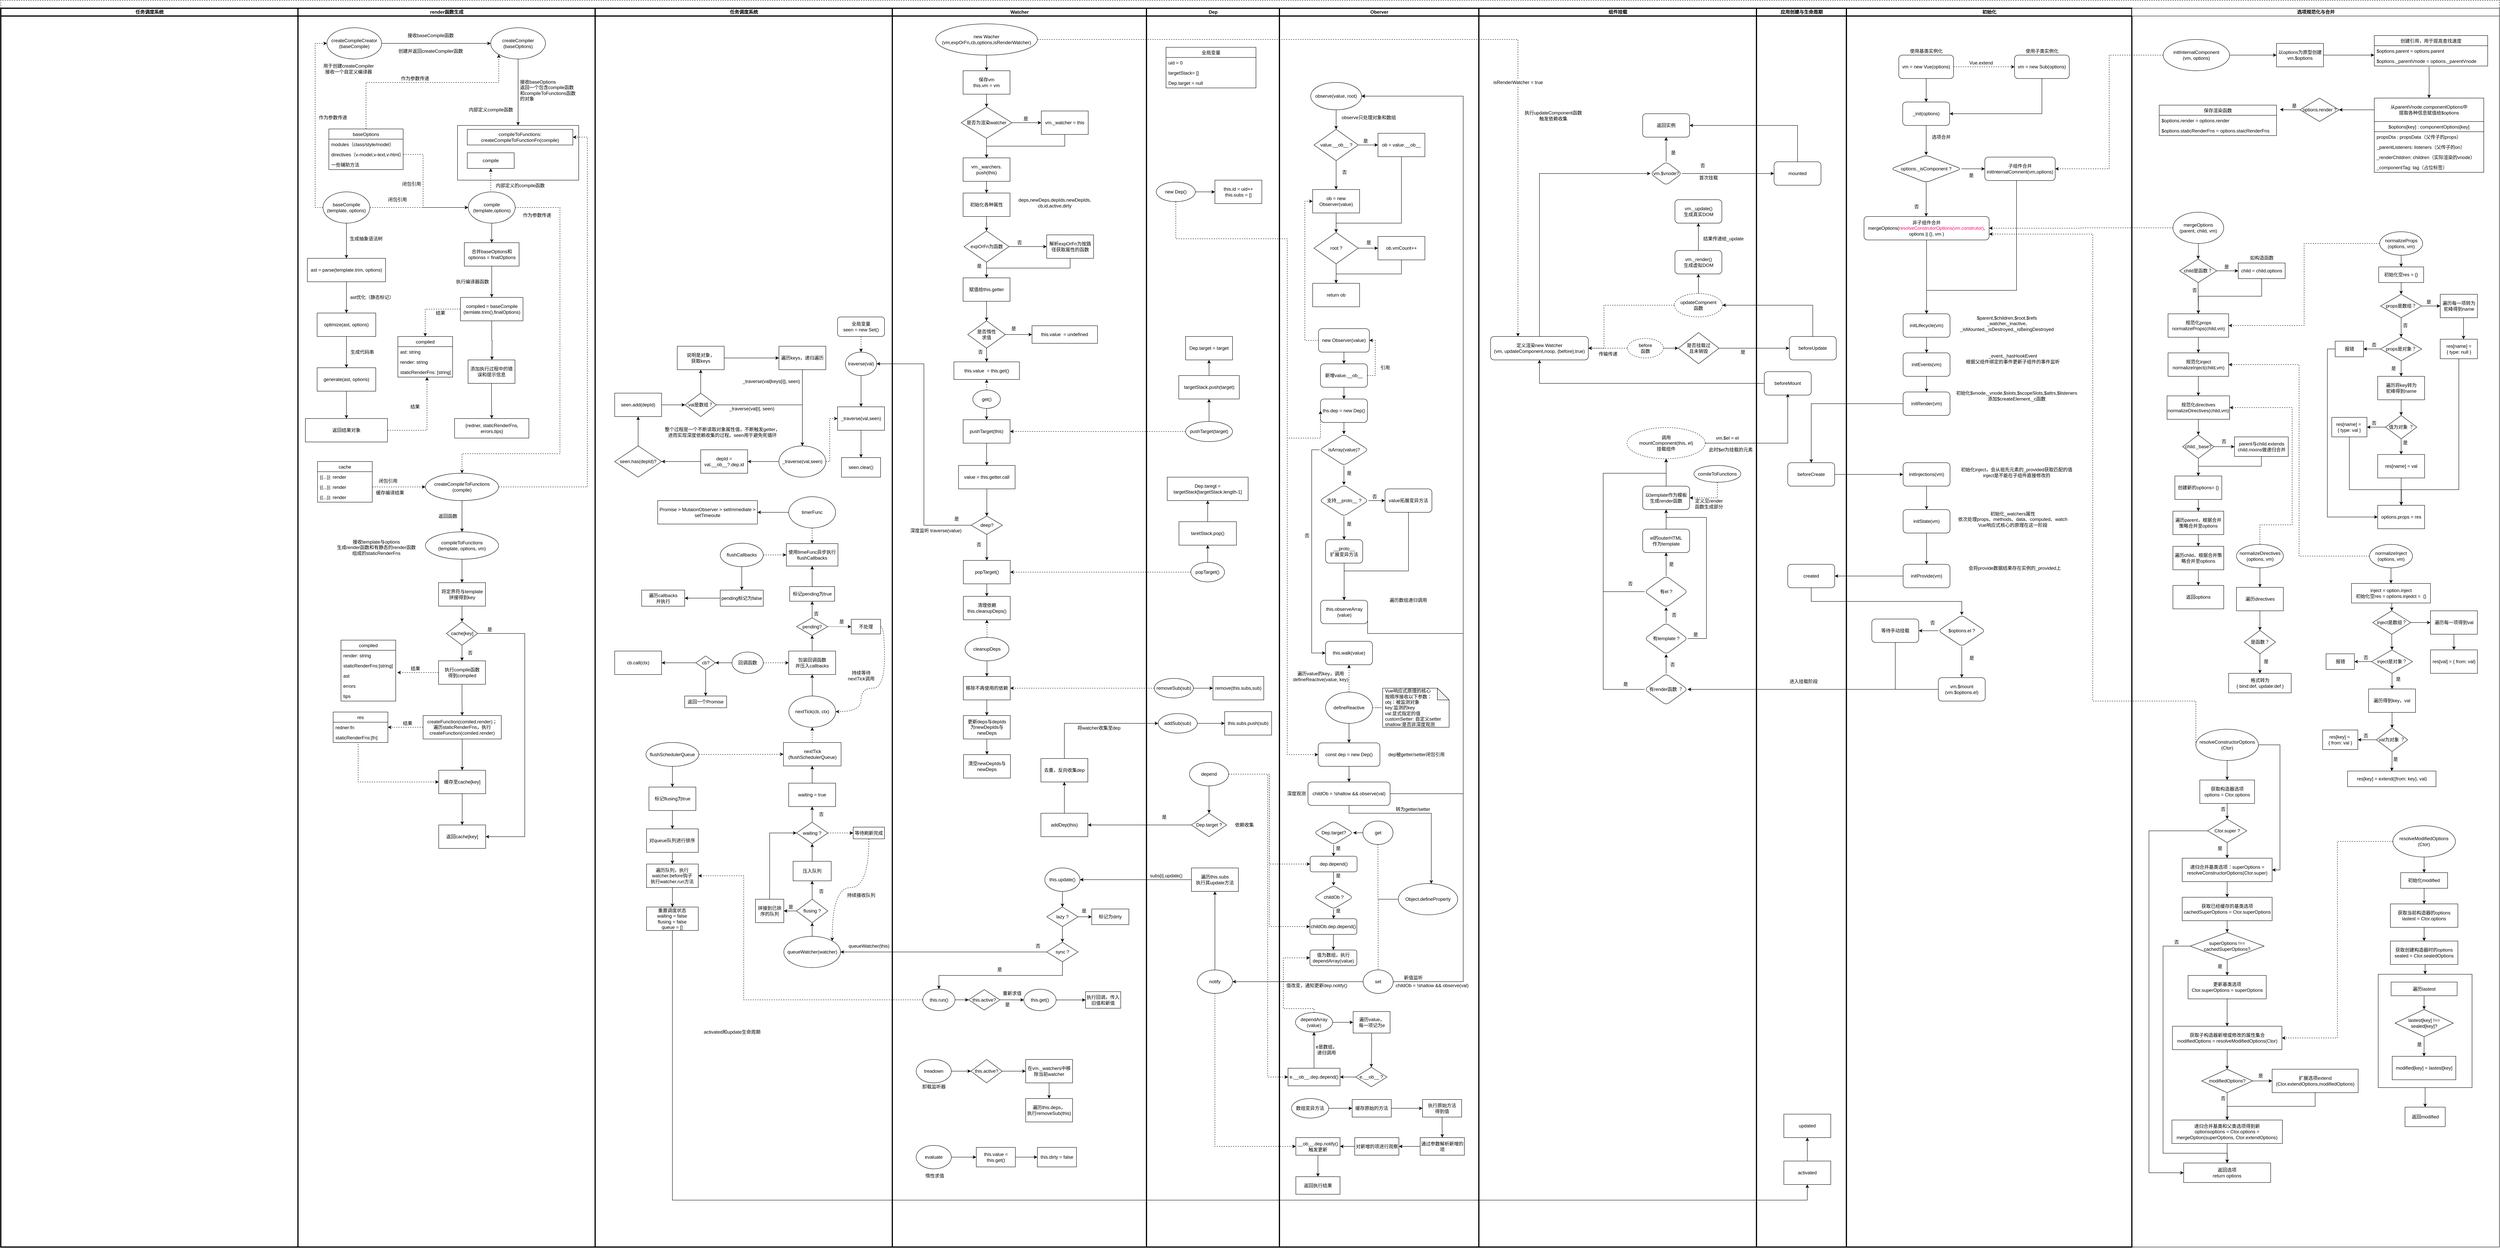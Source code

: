 <mxfile version="14.1.8" type="device"><diagram name="Page-1" id="74e2e168-ea6b-b213-b513-2b3c1d86103e"><mxGraphModel dx="2522" dy="1672" grid="1" gridSize="10" guides="1" tooltips="1" connect="1" arrows="1" fold="1" page="1" pageScale="1" pageWidth="1100" pageHeight="850" background="#ffffff" math="0" shadow="0"><root><mxCell id="0"/><mxCell id="1" parent="0"/><mxCell id="77e6c97f196da883-1" value="&amp;nbsp;" style="swimlane;html=1;childLayout=stackLayout;startSize=20;rounded=0;shadow=0;labelBackgroundColor=none;strokeWidth=1;fontFamily=Verdana;fontSize=8;align=center;dashed=1;" parent="1" vertex="1"><mxGeometry x="-60" y="-250" width="6390" height="3190" as="geometry"/></mxCell><mxCell id="rfXARt1QZUyqlLKQdZhP-42" style="edgeStyle=orthogonalEdgeStyle;rounded=0;orthogonalLoop=1;jettySize=auto;html=1;exitX=1;exitY=0.5;exitDx=0;exitDy=0;dashed=1;entryX=0.28;entryY=0;entryDx=0;entryDy=0;entryPerimeter=0;" parent="77e6c97f196da883-1" source="rfXARt1QZUyqlLKQdZhP-3" target="BIJUsjKM9qNVMtu-9ZKN-106" edge="1"><mxGeometry relative="1" as="geometry"><mxPoint x="3880" y="850" as="targetPoint"/></mxGeometry></mxCell><mxCell id="JgCj7kgT4mat8zaqkjkI-376" value="任务调度系统" style="swimlane;html=1;startSize=20;strokeWidth=3;" parent="77e6c97f196da883-1" vertex="1"><mxGeometry y="20" width="760" height="3170" as="geometry"><mxRectangle y="20" width="30" height="1590" as="alternateBounds"/></mxGeometry></mxCell><mxCell id="JgCj7kgT4mat8zaqkjkI-314" value="render函数生成" style="swimlane;html=1;startSize=20;strokeWidth=3;align=center;" parent="77e6c97f196da883-1" vertex="1"><mxGeometry x="760" y="20" width="760" height="3170" as="geometry"><mxRectangle y="20" width="30" height="1590" as="alternateBounds"/></mxGeometry></mxCell><mxCell id="JgCj7kgT4mat8zaqkjkI-449" value="" style="group" parent="JgCj7kgT4mat8zaqkjkI-314" vertex="1" connectable="0"><mxGeometry x="19" y="50" width="728" height="1060" as="geometry"/></mxCell><mxCell id="JgCj7kgT4mat8zaqkjkI-382" value="接收baseCompile函数" style="text;html=1;align=center;verticalAlign=middle;resizable=0;points=[];autosize=1;" parent="JgCj7kgT4mat8zaqkjkI-449" vertex="1"><mxGeometry x="255" y="10" width="130" height="20" as="geometry"/></mxCell><mxCell id="JgCj7kgT4mat8zaqkjkI-385" value="创建并返回createCompiler函数" style="text;html=1;align=center;verticalAlign=middle;resizable=0;points=[];autosize=1;" parent="JgCj7kgT4mat8zaqkjkI-449" vertex="1"><mxGeometry x="230" y="50" width="180" height="20" as="geometry"/></mxCell><mxCell id="JgCj7kgT4mat8zaqkjkI-383" value="" style="rounded=0;whiteSpace=wrap;html=1;" parent="JgCj7kgT4mat8zaqkjkI-449" vertex="1"><mxGeometry x="389" y="250" width="310" height="140" as="geometry"/></mxCell><mxCell id="JgCj7kgT4mat8zaqkjkI-386" value="接收baseOptions&lt;br&gt;返回一个包含compile函数&lt;br&gt;和compileToFunctions函数&lt;br&gt;的对象" style="text;html=1;align=left;verticalAlign=middle;resizable=0;points=[];autosize=1;" parent="JgCj7kgT4mat8zaqkjkI-449" vertex="1"><mxGeometry x="546.5" y="130" width="160" height="60" as="geometry"/></mxCell><mxCell id="JgCj7kgT4mat8zaqkjkI-388" value="compile" style="rounded=0;whiteSpace=wrap;html=1;align=center;" parent="JgCj7kgT4mat8zaqkjkI-449" vertex="1"><mxGeometry x="414" y="320" width="120" height="40" as="geometry"/></mxCell><mxCell id="JgCj7kgT4mat8zaqkjkI-390" value="createCompileCreator&lt;br&gt;(baseCompile)" style="ellipse;whiteSpace=wrap;html=1;align=center;" parent="JgCj7kgT4mat8zaqkjkI-449" vertex="1"><mxGeometry x="55" width="140" height="80" as="geometry"/></mxCell><mxCell id="JgCj7kgT4mat8zaqkjkI-396" style="edgeStyle=orthogonalEdgeStyle;rounded=0;orthogonalLoop=1;jettySize=auto;html=1;exitX=0.5;exitY=1;exitDx=0;exitDy=0;" parent="JgCj7kgT4mat8zaqkjkI-449" source="JgCj7kgT4mat8zaqkjkI-391" target="JgCj7kgT4mat8zaqkjkI-383" edge="1"><mxGeometry relative="1" as="geometry"/></mxCell><mxCell id="JgCj7kgT4mat8zaqkjkI-391" value="createCompiler&lt;br&gt;(baseOptions)" style="ellipse;whiteSpace=wrap;html=1;align=center;" parent="JgCj7kgT4mat8zaqkjkI-449" vertex="1"><mxGeometry x="474" width="140" height="80" as="geometry"/></mxCell><mxCell id="JgCj7kgT4mat8zaqkjkI-440" style="edgeStyle=orthogonalEdgeStyle;rounded=0;orthogonalLoop=1;jettySize=auto;html=1;exitX=1;exitY=0.5;exitDx=0;exitDy=0;entryX=0;entryY=0.5;entryDx=0;entryDy=0;" parent="JgCj7kgT4mat8zaqkjkI-449" source="JgCj7kgT4mat8zaqkjkI-390" target="JgCj7kgT4mat8zaqkjkI-391" edge="1"><mxGeometry relative="1" as="geometry"/></mxCell><mxCell id="JgCj7kgT4mat8zaqkjkI-393" value="用于创建createCompiler&lt;br&gt;接收一个自定义编译器" style="text;html=1;align=center;verticalAlign=middle;resizable=0;points=[];autosize=1;" parent="JgCj7kgT4mat8zaqkjkI-449" vertex="1"><mxGeometry x="40" y="90" width="140" height="30" as="geometry"/></mxCell><mxCell id="JgCj7kgT4mat8zaqkjkI-397" value="内部定义compile函数" style="text;html=1;align=center;verticalAlign=middle;resizable=0;points=[];autosize=1;" parent="JgCj7kgT4mat8zaqkjkI-449" vertex="1"><mxGeometry x="409" y="200" width="130" height="20" as="geometry"/></mxCell><mxCell id="JgCj7kgT4mat8zaqkjkI-399" style="edgeStyle=orthogonalEdgeStyle;rounded=0;orthogonalLoop=1;jettySize=auto;html=1;exitX=0.5;exitY=0;exitDx=0;exitDy=0;dashed=1;" parent="JgCj7kgT4mat8zaqkjkI-449" source="JgCj7kgT4mat8zaqkjkI-398" target="JgCj7kgT4mat8zaqkjkI-388" edge="1"><mxGeometry relative="1" as="geometry"><Array as="points"><mxPoint x="474" y="450"/><mxPoint x="474" y="450"/></Array></mxGeometry></mxCell><mxCell id="JgCj7kgT4mat8zaqkjkI-398" value="compile&lt;br&gt;(template,options)" style="ellipse;whiteSpace=wrap;html=1;align=center;" parent="JgCj7kgT4mat8zaqkjkI-449" vertex="1"><mxGeometry x="416.5" y="420" width="120" height="80" as="geometry"/></mxCell><mxCell id="JgCj7kgT4mat8zaqkjkI-401" value="合并baseOptions和optionss = finalOptions" style="whiteSpace=wrap;html=1;" parent="JgCj7kgT4mat8zaqkjkI-449" vertex="1"><mxGeometry x="406.5" y="550" width="140" height="60" as="geometry"/></mxCell><mxCell id="JgCj7kgT4mat8zaqkjkI-402" value="" style="edgeStyle=orthogonalEdgeStyle;rounded=0;orthogonalLoop=1;jettySize=auto;html=1;" parent="JgCj7kgT4mat8zaqkjkI-449" source="JgCj7kgT4mat8zaqkjkI-398" target="JgCj7kgT4mat8zaqkjkI-401" edge="1"><mxGeometry relative="1" as="geometry"/></mxCell><mxCell id="JgCj7kgT4mat8zaqkjkI-522" style="edgeStyle=orthogonalEdgeStyle;rounded=0;orthogonalLoop=1;jettySize=auto;html=1;exitX=0;exitY=0.5;exitDx=0;exitDy=0;entryX=0.5;entryY=0;entryDx=0;entryDy=0;dashed=1;startArrow=none;startFill=0;endArrow=classic;endFill=1;" parent="JgCj7kgT4mat8zaqkjkI-449" source="JgCj7kgT4mat8zaqkjkI-403" target="JgCj7kgT4mat8zaqkjkI-511" edge="1"><mxGeometry relative="1" as="geometry"/></mxCell><mxCell id="JgCj7kgT4mat8zaqkjkI-403" value="compiled = baseCompile&lt;br&gt;(temlate.trim(),finalOptions)" style="whiteSpace=wrap;html=1;" parent="JgCj7kgT4mat8zaqkjkI-449" vertex="1"><mxGeometry x="396.5" y="690" width="160" height="60" as="geometry"/></mxCell><mxCell id="JgCj7kgT4mat8zaqkjkI-404" value="" style="edgeStyle=orthogonalEdgeStyle;rounded=0;orthogonalLoop=1;jettySize=auto;html=1;" parent="JgCj7kgT4mat8zaqkjkI-449" source="JgCj7kgT4mat8zaqkjkI-401" target="JgCj7kgT4mat8zaqkjkI-403" edge="1"><mxGeometry relative="1" as="geometry"/></mxCell><mxCell id="JgCj7kgT4mat8zaqkjkI-409" value="执行编译器函数" style="text;html=1;align=center;verticalAlign=middle;resizable=0;points=[];autosize=1;" parent="JgCj7kgT4mat8zaqkjkI-449" vertex="1"><mxGeometry x="376.5" y="640" width="100" height="20" as="geometry"/></mxCell><mxCell id="JgCj7kgT4mat8zaqkjkI-410" value="添加执行过程中的错误和提示信息" style="whiteSpace=wrap;html=1;" parent="JgCj7kgT4mat8zaqkjkI-449" vertex="1"><mxGeometry x="416" y="850" width="120" height="60" as="geometry"/></mxCell><mxCell id="JgCj7kgT4mat8zaqkjkI-412" value="{redner, staticRenderFns,&lt;br&gt;errors,tips}" style="whiteSpace=wrap;html=1;" parent="JgCj7kgT4mat8zaqkjkI-449" vertex="1"><mxGeometry x="381.5" y="1000" width="190" height="50" as="geometry"/></mxCell><mxCell id="JgCj7kgT4mat8zaqkjkI-413" value="" style="edgeStyle=orthogonalEdgeStyle;rounded=0;orthogonalLoop=1;jettySize=auto;html=1;" parent="JgCj7kgT4mat8zaqkjkI-449" source="JgCj7kgT4mat8zaqkjkI-410" target="JgCj7kgT4mat8zaqkjkI-412" edge="1"><mxGeometry relative="1" as="geometry"/></mxCell><mxCell id="JgCj7kgT4mat8zaqkjkI-421" style="edgeStyle=orthogonalEdgeStyle;rounded=0;orthogonalLoop=1;jettySize=auto;html=1;exitX=0;exitY=0.5;exitDx=0;exitDy=0;entryX=0;entryY=0.5;entryDx=0;entryDy=0;dashed=1;" parent="JgCj7kgT4mat8zaqkjkI-449" source="JgCj7kgT4mat8zaqkjkI-415" target="JgCj7kgT4mat8zaqkjkI-390" edge="1"><mxGeometry relative="1" as="geometry"/></mxCell><mxCell id="JgCj7kgT4mat8zaqkjkI-441" style="edgeStyle=orthogonalEdgeStyle;rounded=0;orthogonalLoop=1;jettySize=auto;html=1;exitX=1;exitY=0.5;exitDx=0;exitDy=0;entryX=0;entryY=0.5;entryDx=0;entryDy=0;dashed=1;" parent="JgCj7kgT4mat8zaqkjkI-449" source="JgCj7kgT4mat8zaqkjkI-415" target="JgCj7kgT4mat8zaqkjkI-398" edge="1"><mxGeometry relative="1" as="geometry"/></mxCell><mxCell id="JgCj7kgT4mat8zaqkjkI-415" value="baseCompile&lt;br&gt;(template, options)" style="ellipse;whiteSpace=wrap;html=1;align=center;" parent="JgCj7kgT4mat8zaqkjkI-449" vertex="1"><mxGeometry x="45" y="420" width="120" height="80" as="geometry"/></mxCell><mxCell id="JgCj7kgT4mat8zaqkjkI-417" value="闭包引用" style="text;html=1;align=center;verticalAlign=middle;resizable=0;points=[];autosize=1;" parent="JgCj7kgT4mat8zaqkjkI-449" vertex="1"><mxGeometry x="205" y="430" width="60" height="20" as="geometry"/></mxCell><mxCell id="JgCj7kgT4mat8zaqkjkI-389" value="compileToFunctions: createCompileToFunctionFn(compile)" style="rounded=0;whiteSpace=wrap;html=1;align=center;" parent="JgCj7kgT4mat8zaqkjkI-449" vertex="1"><mxGeometry x="414" y="260" width="270" height="40" as="geometry"/></mxCell><mxCell id="JgCj7kgT4mat8zaqkjkI-419" value="内部定义的compile函数" style="text;html=1;align=center;verticalAlign=middle;resizable=0;points=[];autosize=1;" parent="JgCj7kgT4mat8zaqkjkI-449" vertex="1"><mxGeometry x="479" y="394" width="140" height="20" as="geometry"/></mxCell><mxCell id="JgCj7kgT4mat8zaqkjkI-422" value="作为参数传递" style="text;html=1;align=center;verticalAlign=middle;resizable=0;points=[];autosize=1;" parent="JgCj7kgT4mat8zaqkjkI-449" vertex="1"><mxGeometry x="25" y="220" width="90" height="20" as="geometry"/></mxCell><mxCell id="JgCj7kgT4mat8zaqkjkI-425" value="生成抽象语法树" style="text;html=1;align=center;verticalAlign=middle;resizable=0;points=[];autosize=1;" parent="JgCj7kgT4mat8zaqkjkI-449" vertex="1"><mxGeometry x="105" y="530" width="100" height="20" as="geometry"/></mxCell><mxCell id="JgCj7kgT4mat8zaqkjkI-428" value="ast优化（静态标记）" style="text;html=1;align=center;verticalAlign=middle;resizable=0;points=[];autosize=1;" parent="JgCj7kgT4mat8zaqkjkI-449" vertex="1"><mxGeometry x="105" y="680" width="130" height="20" as="geometry"/></mxCell><mxCell id="JgCj7kgT4mat8zaqkjkI-426" value="optimize(ast, options)" style="whiteSpace=wrap;html=1;" parent="JgCj7kgT4mat8zaqkjkI-449" vertex="1"><mxGeometry x="30" y="730" width="150" height="60" as="geometry"/></mxCell><mxCell id="JgCj7kgT4mat8zaqkjkI-431" value="生成代码串" style="text;html=1;align=center;verticalAlign=middle;resizable=0;points=[];autosize=1;" parent="JgCj7kgT4mat8zaqkjkI-449" vertex="1"><mxGeometry x="105" y="820" width="80" height="20" as="geometry"/></mxCell><mxCell id="JgCj7kgT4mat8zaqkjkI-521" style="edgeStyle=orthogonalEdgeStyle;rounded=0;orthogonalLoop=1;jettySize=auto;html=1;exitX=1;exitY=0.5;exitDx=0;exitDy=0;entryX=0.532;entryY=1;entryDx=0;entryDy=0;entryPerimeter=0;startArrow=none;startFill=0;endArrow=classic;endFill=1;dashed=1;" parent="JgCj7kgT4mat8zaqkjkI-449" source="JgCj7kgT4mat8zaqkjkI-432" target="JgCj7kgT4mat8zaqkjkI-513" edge="1"><mxGeometry relative="1" as="geometry"/></mxCell><mxCell id="JgCj7kgT4mat8zaqkjkI-432" value="返回结果对象" style="whiteSpace=wrap;html=1;" parent="JgCj7kgT4mat8zaqkjkI-449" vertex="1"><mxGeometry y="1000" width="210" height="60" as="geometry"/></mxCell><mxCell id="JgCj7kgT4mat8zaqkjkI-435" value="结果" style="text;html=1;align=center;verticalAlign=middle;resizable=0;points=[];autosize=1;" parent="JgCj7kgT4mat8zaqkjkI-449" vertex="1"><mxGeometry x="260" y="960" width="40" height="20" as="geometry"/></mxCell><mxCell id="JgCj7kgT4mat8zaqkjkI-445" value="闭包引用" style="text;html=1;align=center;verticalAlign=middle;resizable=0;points=[];autosize=1;" parent="JgCj7kgT4mat8zaqkjkI-449" vertex="1"><mxGeometry x="240.5" y="390" width="60" height="20" as="geometry"/></mxCell><mxCell id="JgCj7kgT4mat8zaqkjkI-447" value="作为参数传递" style="text;html=1;align=center;verticalAlign=middle;resizable=0;points=[];autosize=1;" parent="JgCj7kgT4mat8zaqkjkI-449" vertex="1"><mxGeometry x="235" y="120" width="90" height="20" as="geometry"/></mxCell><mxCell id="JgCj7kgT4mat8zaqkjkI-452" value="" style="group" parent="JgCj7kgT4mat8zaqkjkI-449" vertex="1" connectable="0"><mxGeometry x="60" y="259" width="190" height="104" as="geometry"/></mxCell><mxCell id="JgCj7kgT4mat8zaqkjkI-436" value="baseOptions" style="swimlane;fontStyle=0;childLayout=stackLayout;horizontal=1;startSize=26;fillColor=none;horizontalStack=0;resizeParent=1;resizeParentMax=0;resizeLast=0;collapsible=1;marginBottom=0;align=center;" parent="JgCj7kgT4mat8zaqkjkI-452" vertex="1"><mxGeometry width="190" height="104" as="geometry"/></mxCell><mxCell id="JgCj7kgT4mat8zaqkjkI-437" value="modules（class/style/model）" style="text;strokeColor=none;fillColor=none;align=left;verticalAlign=top;spacingLeft=4;spacingRight=4;overflow=hidden;rotatable=0;points=[[0,0.5],[1,0.5]];portConstraint=eastwest;" parent="JgCj7kgT4mat8zaqkjkI-436" vertex="1"><mxGeometry y="26" width="190" height="26" as="geometry"/></mxCell><mxCell id="JgCj7kgT4mat8zaqkjkI-438" value="directives（v-model,v-text,v-html）" style="text;strokeColor=none;fillColor=none;align=left;verticalAlign=top;spacingLeft=4;spacingRight=4;overflow=hidden;rotatable=0;points=[[0,0.5],[1,0.5]];portConstraint=eastwest;" parent="JgCj7kgT4mat8zaqkjkI-436" vertex="1"><mxGeometry y="52" width="190" height="26" as="geometry"/></mxCell><mxCell id="JgCj7kgT4mat8zaqkjkI-439" value="一些辅助方法" style="text;strokeColor=none;fillColor=none;align=left;verticalAlign=top;spacingLeft=4;spacingRight=4;overflow=hidden;rotatable=0;points=[[0,0.5],[1,0.5]];portConstraint=eastwest;" parent="JgCj7kgT4mat8zaqkjkI-436" vertex="1"><mxGeometry y="78" width="190" height="26" as="geometry"/></mxCell><mxCell id="JgCj7kgT4mat8zaqkjkI-501" style="edgeStyle=orthogonalEdgeStyle;rounded=0;orthogonalLoop=1;jettySize=auto;html=1;exitX=0.5;exitY=0;exitDx=0;exitDy=0;entryX=0;entryY=1;entryDx=0;entryDy=0;dashed=1;" parent="JgCj7kgT4mat8zaqkjkI-449" source="JgCj7kgT4mat8zaqkjkI-436" target="JgCj7kgT4mat8zaqkjkI-391" edge="1"><mxGeometry relative="1" as="geometry"><Array as="points"><mxPoint x="155" y="140"/><mxPoint x="495" y="140"/></Array></mxGeometry></mxCell><mxCell id="JgCj7kgT4mat8zaqkjkI-502" style="edgeStyle=orthogonalEdgeStyle;rounded=0;orthogonalLoop=1;jettySize=auto;html=1;exitX=1;exitY=0.5;exitDx=0;exitDy=0;dashed=1;" parent="JgCj7kgT4mat8zaqkjkI-449" source="JgCj7kgT4mat8zaqkjkI-438" target="JgCj7kgT4mat8zaqkjkI-398" edge="1"><mxGeometry relative="1" as="geometry"><Array as="points"><mxPoint x="301" y="324"/><mxPoint x="301" y="460"/></Array></mxGeometry></mxCell><mxCell id="JgCj7kgT4mat8zaqkjkI-504" value="作为参数传递" style="text;html=1;align=center;verticalAlign=middle;resizable=0;points=[];autosize=1;" parent="JgCj7kgT4mat8zaqkjkI-449" vertex="1"><mxGeometry x="546.5" y="470" width="90" height="20" as="geometry"/></mxCell><mxCell id="JgCj7kgT4mat8zaqkjkI-511" value="compiled" style="swimlane;fontStyle=0;childLayout=stackLayout;horizontal=1;startSize=26;fillColor=none;horizontalStack=0;resizeParent=1;resizeParentMax=0;resizeLast=0;collapsible=1;marginBottom=0;align=center;" parent="JgCj7kgT4mat8zaqkjkI-449" vertex="1"><mxGeometry x="236.5" y="790" width="140" height="104" as="geometry"/></mxCell><mxCell id="JgCj7kgT4mat8zaqkjkI-516" value="ast: string" style="text;strokeColor=none;fillColor=none;align=left;verticalAlign=top;spacingLeft=4;spacingRight=4;overflow=hidden;rotatable=0;points=[[0,0.5],[1,0.5]];portConstraint=eastwest;" parent="JgCj7kgT4mat8zaqkjkI-511" vertex="1"><mxGeometry y="26" width="140" height="26" as="geometry"/></mxCell><mxCell id="JgCj7kgT4mat8zaqkjkI-512" value="render: string" style="text;strokeColor=none;fillColor=none;align=left;verticalAlign=top;spacingLeft=4;spacingRight=4;overflow=hidden;rotatable=0;points=[[0,0.5],[1,0.5]];portConstraint=eastwest;" parent="JgCj7kgT4mat8zaqkjkI-511" vertex="1"><mxGeometry y="52" width="140" height="26" as="geometry"/></mxCell><mxCell id="JgCj7kgT4mat8zaqkjkI-513" value="staticRenderFns: [string]" style="text;strokeColor=none;fillColor=none;align=left;verticalAlign=top;spacingLeft=4;spacingRight=4;overflow=hidden;rotatable=0;points=[[0,0.5],[1,0.5]];portConstraint=eastwest;" parent="JgCj7kgT4mat8zaqkjkI-511" vertex="1"><mxGeometry y="78" width="140" height="26" as="geometry"/></mxCell><mxCell id="JgCj7kgT4mat8zaqkjkI-519" value="结果" style="text;html=1;align=center;verticalAlign=middle;resizable=0;points=[];autosize=1;" parent="JgCj7kgT4mat8zaqkjkI-449" vertex="1"><mxGeometry x="325" y="720" width="40" height="20" as="geometry"/></mxCell><mxCell id="JgCj7kgT4mat8zaqkjkI-523" style="edgeStyle=orthogonalEdgeStyle;rounded=0;orthogonalLoop=1;jettySize=auto;html=1;exitX=1;exitY=0.5;exitDx=0;exitDy=0;entryX=1;entryY=0.5;entryDx=0;entryDy=0;dashed=1;startArrow=none;startFill=0;endArrow=classic;endFill=1;" parent="JgCj7kgT4mat8zaqkjkI-314" source="JgCj7kgT4mat8zaqkjkI-453" target="JgCj7kgT4mat8zaqkjkI-389" edge="1"><mxGeometry relative="1" as="geometry"><Array as="points"><mxPoint x="740" y="1225"/><mxPoint x="740" y="330"/></Array></mxGeometry></mxCell><mxCell id="JgCj7kgT4mat8zaqkjkI-453" value="createCompileToFunctions&lt;br&gt;(compile)" style="ellipse;whiteSpace=wrap;html=1;align=center;" parent="JgCj7kgT4mat8zaqkjkI-314" vertex="1"><mxGeometry x="326" y="1190" width="187" height="70" as="geometry"/></mxCell><mxCell id="JgCj7kgT4mat8zaqkjkI-456" value="cache" style="swimlane;fontStyle=0;childLayout=stackLayout;horizontal=1;startSize=26;fillColor=none;horizontalStack=0;resizeParent=1;resizeParentMax=0;resizeLast=0;collapsible=1;marginBottom=0;align=center;" parent="JgCj7kgT4mat8zaqkjkI-314" vertex="1"><mxGeometry x="50" y="1160" width="140" height="104" as="geometry"/></mxCell><mxCell id="JgCj7kgT4mat8zaqkjkI-457" value="{{...}}: render" style="text;strokeColor=none;fillColor=none;align=left;verticalAlign=top;spacingLeft=4;spacingRight=4;overflow=hidden;rotatable=0;points=[[0,0.5],[1,0.5]];portConstraint=eastwest;" parent="JgCj7kgT4mat8zaqkjkI-456" vertex="1"><mxGeometry y="26" width="140" height="26" as="geometry"/></mxCell><mxCell id="JgCj7kgT4mat8zaqkjkI-458" value="{{...}}: render" style="text;strokeColor=none;fillColor=none;align=left;verticalAlign=top;spacingLeft=4;spacingRight=4;overflow=hidden;rotatable=0;points=[[0,0.5],[1,0.5]];portConstraint=eastwest;" parent="JgCj7kgT4mat8zaqkjkI-456" vertex="1"><mxGeometry y="52" width="140" height="26" as="geometry"/></mxCell><mxCell id="JgCj7kgT4mat8zaqkjkI-459" value="{{...}}: render" style="text;strokeColor=none;fillColor=none;align=left;verticalAlign=top;spacingLeft=4;spacingRight=4;overflow=hidden;rotatable=0;points=[[0,0.5],[1,0.5]];portConstraint=eastwest;" parent="JgCj7kgT4mat8zaqkjkI-456" vertex="1"><mxGeometry y="78" width="140" height="26" as="geometry"/></mxCell><mxCell id="JgCj7kgT4mat8zaqkjkI-460" style="edgeStyle=orthogonalEdgeStyle;rounded=0;orthogonalLoop=1;jettySize=auto;html=1;exitX=1;exitY=0.5;exitDx=0;exitDy=0;entryX=0;entryY=0.5;entryDx=0;entryDy=0;dashed=1;" parent="JgCj7kgT4mat8zaqkjkI-314" source="JgCj7kgT4mat8zaqkjkI-458" target="JgCj7kgT4mat8zaqkjkI-453" edge="1"><mxGeometry relative="1" as="geometry"/></mxCell><mxCell id="JgCj7kgT4mat8zaqkjkI-462" value="缓存编译结果" style="text;html=1;align=center;verticalAlign=middle;resizable=0;points=[];autosize=1;" parent="JgCj7kgT4mat8zaqkjkI-314" vertex="1"><mxGeometry x="190" y="1230" width="90" height="20" as="geometry"/></mxCell><mxCell id="JgCj7kgT4mat8zaqkjkI-465" value="返回函数" style="text;html=1;align=center;verticalAlign=middle;resizable=0;points=[];autosize=1;" parent="JgCj7kgT4mat8zaqkjkI-314" vertex="1"><mxGeometry x="353" y="1290" width="60" height="20" as="geometry"/></mxCell><mxCell id="JgCj7kgT4mat8zaqkjkI-466" value="将定界符与template&lt;br&gt;拼接得到key" style="whiteSpace=wrap;html=1;" parent="JgCj7kgT4mat8zaqkjkI-314" vertex="1"><mxGeometry x="359.5" y="1470" width="120" height="60" as="geometry"/></mxCell><mxCell id="JgCj7kgT4mat8zaqkjkI-468" value="cache[key]" style="rhombus;whiteSpace=wrap;html=1;" parent="JgCj7kgT4mat8zaqkjkI-314" vertex="1"><mxGeometry x="379.5" y="1570" width="80" height="60" as="geometry"/></mxCell><mxCell id="JgCj7kgT4mat8zaqkjkI-469" value="" style="edgeStyle=orthogonalEdgeStyle;rounded=0;orthogonalLoop=1;jettySize=auto;html=1;" parent="JgCj7kgT4mat8zaqkjkI-314" source="JgCj7kgT4mat8zaqkjkI-466" target="JgCj7kgT4mat8zaqkjkI-468" edge="1"><mxGeometry relative="1" as="geometry"/></mxCell><mxCell id="JgCj7kgT4mat8zaqkjkI-505" style="edgeStyle=orthogonalEdgeStyle;rounded=0;orthogonalLoop=1;jettySize=auto;html=1;exitX=0;exitY=0.5;exitDx=0;exitDy=0;entryX=1.029;entryY=0.192;entryDx=0;entryDy=0;entryPerimeter=0;dashed=1;" parent="JgCj7kgT4mat8zaqkjkI-314" source="JgCj7kgT4mat8zaqkjkI-470" target="JgCj7kgT4mat8zaqkjkI-475" edge="1"><mxGeometry relative="1" as="geometry"/></mxCell><mxCell id="JgCj7kgT4mat8zaqkjkI-470" value="执行compile函数&lt;br&gt;得到compiled" style="whiteSpace=wrap;html=1;" parent="JgCj7kgT4mat8zaqkjkI-314" vertex="1"><mxGeometry x="359.5" y="1670" width="120" height="60" as="geometry"/></mxCell><mxCell id="JgCj7kgT4mat8zaqkjkI-471" value="" style="edgeStyle=orthogonalEdgeStyle;rounded=0;orthogonalLoop=1;jettySize=auto;html=1;" parent="JgCj7kgT4mat8zaqkjkI-314" source="JgCj7kgT4mat8zaqkjkI-468" target="JgCj7kgT4mat8zaqkjkI-470" edge="1"><mxGeometry relative="1" as="geometry"/></mxCell><mxCell id="JgCj7kgT4mat8zaqkjkI-472" value="compiled" style="swimlane;fontStyle=0;childLayout=stackLayout;horizontal=1;startSize=26;fillColor=none;horizontalStack=0;resizeParent=1;resizeParentMax=0;resizeLast=0;collapsible=1;marginBottom=0;align=center;" parent="JgCj7kgT4mat8zaqkjkI-314" vertex="1"><mxGeometry x="110" y="1617" width="140" height="156" as="geometry"/></mxCell><mxCell id="JgCj7kgT4mat8zaqkjkI-473" value="render: string" style="text;strokeColor=none;fillColor=none;align=left;verticalAlign=top;spacingLeft=4;spacingRight=4;overflow=hidden;rotatable=0;points=[[0,0.5],[1,0.5]];portConstraint=eastwest;" parent="JgCj7kgT4mat8zaqkjkI-472" vertex="1"><mxGeometry y="26" width="140" height="26" as="geometry"/></mxCell><mxCell id="JgCj7kgT4mat8zaqkjkI-474" value="staticRenderFns:[string]" style="text;strokeColor=none;fillColor=none;align=left;verticalAlign=top;spacingLeft=4;spacingRight=4;overflow=hidden;rotatable=0;points=[[0,0.5],[1,0.5]];portConstraint=eastwest;" parent="JgCj7kgT4mat8zaqkjkI-472" vertex="1"><mxGeometry y="52" width="140" height="26" as="geometry"/></mxCell><mxCell id="JgCj7kgT4mat8zaqkjkI-475" value="ast" style="text;strokeColor=none;fillColor=none;align=left;verticalAlign=top;spacingLeft=4;spacingRight=4;overflow=hidden;rotatable=0;points=[[0,0.5],[1,0.5]];portConstraint=eastwest;" parent="JgCj7kgT4mat8zaqkjkI-472" vertex="1"><mxGeometry y="78" width="140" height="26" as="geometry"/></mxCell><mxCell id="JgCj7kgT4mat8zaqkjkI-478" value="errors" style="text;strokeColor=none;fillColor=none;align=left;verticalAlign=top;spacingLeft=4;spacingRight=4;overflow=hidden;rotatable=0;points=[[0,0.5],[1,0.5]];portConstraint=eastwest;" parent="JgCj7kgT4mat8zaqkjkI-472" vertex="1"><mxGeometry y="104" width="140" height="26" as="geometry"/></mxCell><mxCell id="JgCj7kgT4mat8zaqkjkI-479" value="tips" style="text;strokeColor=none;fillColor=none;align=left;verticalAlign=top;spacingLeft=4;spacingRight=4;overflow=hidden;rotatable=0;points=[[0,0.5],[1,0.5]];portConstraint=eastwest;" parent="JgCj7kgT4mat8zaqkjkI-472" vertex="1"><mxGeometry y="130" width="140" height="26" as="geometry"/></mxCell><mxCell id="JgCj7kgT4mat8zaqkjkI-482" value="res" style="swimlane;fontStyle=0;childLayout=stackLayout;horizontal=1;startSize=26;fillColor=none;horizontalStack=0;resizeParent=1;resizeParentMax=0;resizeLast=0;collapsible=1;marginBottom=0;align=center;" parent="JgCj7kgT4mat8zaqkjkI-314" vertex="1"><mxGeometry x="90" y="1801" width="140" height="78" as="geometry"/></mxCell><mxCell id="JgCj7kgT4mat8zaqkjkI-483" value="redner:fn" style="text;strokeColor=none;fillColor=none;align=left;verticalAlign=top;spacingLeft=4;spacingRight=4;overflow=hidden;rotatable=0;points=[[0,0.5],[1,0.5]];portConstraint=eastwest;" parent="JgCj7kgT4mat8zaqkjkI-482" vertex="1"><mxGeometry y="26" width="140" height="26" as="geometry"/></mxCell><mxCell id="JgCj7kgT4mat8zaqkjkI-484" value="staticRenderFns:[fn]" style="text;strokeColor=none;fillColor=none;align=left;verticalAlign=top;spacingLeft=4;spacingRight=4;overflow=hidden;rotatable=0;points=[[0,0.5],[1,0.5]];portConstraint=eastwest;" parent="JgCj7kgT4mat8zaqkjkI-482" vertex="1"><mxGeometry y="52" width="140" height="26" as="geometry"/></mxCell><mxCell id="JgCj7kgT4mat8zaqkjkI-524" style="edgeStyle=orthogonalEdgeStyle;rounded=0;orthogonalLoop=1;jettySize=auto;html=1;exitX=1;exitY=0.5;exitDx=0;exitDy=0;entryX=0.5;entryY=0;entryDx=0;entryDy=0;dashed=1;startArrow=none;startFill=0;endArrow=classic;endFill=1;" parent="JgCj7kgT4mat8zaqkjkI-314" source="JgCj7kgT4mat8zaqkjkI-398" target="JgCj7kgT4mat8zaqkjkI-453" edge="1"><mxGeometry relative="1" as="geometry"><Array as="points"><mxPoint x="670" y="510"/><mxPoint x="670" y="1140"/><mxPoint x="420" y="1140"/></Array></mxGeometry></mxCell><mxCell id="JgCj7kgT4mat8zaqkjkI-525" value="接收template与options&lt;br&gt;生成render函数和有静态的render函数&lt;br&gt;组成的staticRenderFns" style="text;html=1;align=center;verticalAlign=middle;resizable=0;points=[];autosize=1;" parent="JgCj7kgT4mat8zaqkjkI-314" vertex="1"><mxGeometry x="90" y="1355" width="220" height="50" as="geometry"/></mxCell><mxCell id="IaZ8CBzQf82xbEypCu3V-108" value="任务调度系统" style="swimlane;html=1;startSize=20;strokeWidth=3;" parent="77e6c97f196da883-1" vertex="1"><mxGeometry x="1520" y="20" width="760" height="3170" as="geometry"><mxRectangle y="20" width="30" height="1590" as="alternateBounds"/></mxGeometry></mxCell><mxCell id="IaZ8CBzQf82xbEypCu3V-18" value="_traverse(val,seen)" style="ellipse;whiteSpace=wrap;html=1;" parent="IaZ8CBzQf82xbEypCu3V-108" vertex="1"><mxGeometry x="470" y="1120" width="120" height="80" as="geometry"/></mxCell><mxCell id="IaZ8CBzQf82xbEypCu3V-155" value="&lt;span&gt;queueWatcher(this)&lt;/span&gt;" style="text;html=1;align=center;verticalAlign=middle;resizable=0;points=[];autosize=1;" parent="IaZ8CBzQf82xbEypCu3V-108" vertex="1"><mxGeometry x="640" y="2390" width="120" height="20" as="geometry"/></mxCell><mxCell id="JgCj7kgT4mat8zaqkjkI-127" value="" style="group" parent="IaZ8CBzQf82xbEypCu3V-108" vertex="1" connectable="0"><mxGeometry x="130" y="1250" width="610" height="1205" as="geometry"/></mxCell><mxCell id="BIJUsjKM9qNVMtu-9ZKN-280" value="queueWatcher(watcher)" style="ellipse;whiteSpace=wrap;html=1;" parent="JgCj7kgT4mat8zaqkjkI-127" vertex="1"><mxGeometry x="352.5" y="1125" width="145" height="80" as="geometry"/></mxCell><mxCell id="IaZ8CBzQf82xbEypCu3V-156" value="flusing ?" style="rhombus;whiteSpace=wrap;html=1;" parent="JgCj7kgT4mat8zaqkjkI-127" vertex="1"><mxGeometry x="385" y="1030" width="80" height="60" as="geometry"/></mxCell><mxCell id="IaZ8CBzQf82xbEypCu3V-157" value="" style="edgeStyle=orthogonalEdgeStyle;rounded=0;orthogonalLoop=1;jettySize=auto;html=1;endArrow=classic;endFill=1;" parent="JgCj7kgT4mat8zaqkjkI-127" source="BIJUsjKM9qNVMtu-9ZKN-280" target="IaZ8CBzQf82xbEypCu3V-156" edge="1"><mxGeometry relative="1" as="geometry"/></mxCell><mxCell id="IaZ8CBzQf82xbEypCu3V-158" value="压入队列" style="whiteSpace=wrap;html=1;" parent="JgCj7kgT4mat8zaqkjkI-127" vertex="1"><mxGeometry x="376.25" y="933" width="97.5" height="50" as="geometry"/></mxCell><mxCell id="IaZ8CBzQf82xbEypCu3V-159" value="" style="edgeStyle=orthogonalEdgeStyle;rounded=0;orthogonalLoop=1;jettySize=auto;html=1;endArrow=classic;endFill=1;" parent="JgCj7kgT4mat8zaqkjkI-127" source="IaZ8CBzQf82xbEypCu3V-156" target="IaZ8CBzQf82xbEypCu3V-158" edge="1"><mxGeometry relative="1" as="geometry"/></mxCell><mxCell id="IaZ8CBzQf82xbEypCu3V-160" value="拼接到已排&lt;br&gt;序的队列" style="whiteSpace=wrap;html=1;" parent="JgCj7kgT4mat8zaqkjkI-127" vertex="1"><mxGeometry x="280" y="1030" width="72.5" height="60" as="geometry"/></mxCell><mxCell id="IaZ8CBzQf82xbEypCu3V-161" value="" style="edgeStyle=orthogonalEdgeStyle;rounded=0;orthogonalLoop=1;jettySize=auto;html=1;endArrow=classic;endFill=1;" parent="JgCj7kgT4mat8zaqkjkI-127" source="IaZ8CBzQf82xbEypCu3V-156" target="IaZ8CBzQf82xbEypCu3V-160" edge="1"><mxGeometry relative="1" as="geometry"/></mxCell><mxCell id="IaZ8CBzQf82xbEypCu3V-162" value="waiting ?" style="rhombus;whiteSpace=wrap;html=1;" parent="JgCj7kgT4mat8zaqkjkI-127" vertex="1"><mxGeometry x="385" y="833" width="80" height="55" as="geometry"/></mxCell><mxCell id="IaZ8CBzQf82xbEypCu3V-171" style="edgeStyle=orthogonalEdgeStyle;rounded=0;orthogonalLoop=1;jettySize=auto;html=1;exitX=0.5;exitY=0;exitDx=0;exitDy=0;entryX=0;entryY=0.5;entryDx=0;entryDy=0;endArrow=classic;endFill=1;" parent="JgCj7kgT4mat8zaqkjkI-127" source="IaZ8CBzQf82xbEypCu3V-160" target="IaZ8CBzQf82xbEypCu3V-162" edge="1"><mxGeometry relative="1" as="geometry"/></mxCell><mxCell id="IaZ8CBzQf82xbEypCu3V-163" value="" style="edgeStyle=orthogonalEdgeStyle;rounded=0;orthogonalLoop=1;jettySize=auto;html=1;endArrow=classic;endFill=1;" parent="JgCj7kgT4mat8zaqkjkI-127" source="IaZ8CBzQf82xbEypCu3V-158" target="IaZ8CBzQf82xbEypCu3V-162" edge="1"><mxGeometry relative="1" as="geometry"/></mxCell><mxCell id="IaZ8CBzQf82xbEypCu3V-164" value="waiting = true" style="whiteSpace=wrap;html=1;" parent="JgCj7kgT4mat8zaqkjkI-127" vertex="1"><mxGeometry x="365" y="733" width="120" height="60" as="geometry"/></mxCell><mxCell id="IaZ8CBzQf82xbEypCu3V-165" value="" style="edgeStyle=orthogonalEdgeStyle;rounded=0;orthogonalLoop=1;jettySize=auto;html=1;endArrow=classic;endFill=1;" parent="JgCj7kgT4mat8zaqkjkI-127" source="IaZ8CBzQf82xbEypCu3V-162" target="IaZ8CBzQf82xbEypCu3V-164" edge="1"><mxGeometry relative="1" as="geometry"/></mxCell><mxCell id="IaZ8CBzQf82xbEypCu3V-166" value="nextTick&lt;br&gt;(flushSchedulerQueue)" style="whiteSpace=wrap;html=1;" parent="JgCj7kgT4mat8zaqkjkI-127" vertex="1"><mxGeometry x="351.5" y="629" width="147.5" height="60" as="geometry"/></mxCell><mxCell id="IaZ8CBzQf82xbEypCu3V-167" value="" style="edgeStyle=orthogonalEdgeStyle;rounded=0;orthogonalLoop=1;jettySize=auto;html=1;endArrow=classic;endFill=1;" parent="JgCj7kgT4mat8zaqkjkI-127" source="IaZ8CBzQf82xbEypCu3V-164" target="IaZ8CBzQf82xbEypCu3V-166" edge="1"><mxGeometry relative="1" as="geometry"/></mxCell><mxCell id="IaZ8CBzQf82xbEypCu3V-168" value="否" style="text;html=1;align=center;verticalAlign=middle;resizable=0;points=[];autosize=1;" parent="JgCj7kgT4mat8zaqkjkI-127" vertex="1"><mxGeometry x="432.5" y="803" width="30" height="20" as="geometry"/></mxCell><mxCell id="IaZ8CBzQf82xbEypCu3V-169" value="否" style="text;html=1;align=center;verticalAlign=middle;resizable=0;points=[];autosize=1;" parent="JgCj7kgT4mat8zaqkjkI-127" vertex="1"><mxGeometry x="432.5" y="1000" width="30" height="20" as="geometry"/></mxCell><mxCell id="IaZ8CBzQf82xbEypCu3V-172" value="flushSchedulerQueue" style="ellipse;whiteSpace=wrap;html=1;" parent="JgCj7kgT4mat8zaqkjkI-127" vertex="1"><mxGeometry y="629" width="135.25" height="61" as="geometry"/></mxCell><mxCell id="IaZ8CBzQf82xbEypCu3V-182" value="标记flusing为true" style="whiteSpace=wrap;html=1;" parent="JgCj7kgT4mat8zaqkjkI-127" vertex="1"><mxGeometry x="7.625" y="743" width="120" height="60" as="geometry"/></mxCell><mxCell id="IaZ8CBzQf82xbEypCu3V-183" value="" style="edgeStyle=orthogonalEdgeStyle;rounded=0;orthogonalLoop=1;jettySize=auto;html=1;endArrow=classic;endFill=1;" parent="JgCj7kgT4mat8zaqkjkI-127" source="IaZ8CBzQf82xbEypCu3V-172" target="IaZ8CBzQf82xbEypCu3V-182" edge="1"><mxGeometry relative="1" as="geometry"/></mxCell><mxCell id="IaZ8CBzQf82xbEypCu3V-184" value="对queue队列进行排序" style="whiteSpace=wrap;html=1;" parent="JgCj7kgT4mat8zaqkjkI-127" vertex="1"><mxGeometry x="1.44" y="850" width="132.38" height="60" as="geometry"/></mxCell><mxCell id="IaZ8CBzQf82xbEypCu3V-185" value="" style="edgeStyle=orthogonalEdgeStyle;rounded=0;orthogonalLoop=1;jettySize=auto;html=1;endArrow=classic;endFill=1;" parent="JgCj7kgT4mat8zaqkjkI-127" source="IaZ8CBzQf82xbEypCu3V-182" target="IaZ8CBzQf82xbEypCu3V-184" edge="1"><mxGeometry relative="1" as="geometry"/></mxCell><mxCell id="IaZ8CBzQf82xbEypCu3V-186" value="遍历队列，执行&lt;br&gt;watcher.before钩子&lt;br&gt;执行watcher.run方法" style="whiteSpace=wrap;html=1;" parent="JgCj7kgT4mat8zaqkjkI-127" vertex="1"><mxGeometry x="1.44" y="940" width="132.38" height="60" as="geometry"/></mxCell><mxCell id="IaZ8CBzQf82xbEypCu3V-187" value="" style="edgeStyle=orthogonalEdgeStyle;rounded=0;orthogonalLoop=1;jettySize=auto;html=1;endArrow=classic;endFill=1;" parent="JgCj7kgT4mat8zaqkjkI-127" source="IaZ8CBzQf82xbEypCu3V-184" target="IaZ8CBzQf82xbEypCu3V-186" edge="1"><mxGeometry relative="1" as="geometry"/></mxCell><mxCell id="IaZ8CBzQf82xbEypCu3V-189" value="重置调度状态&lt;br&gt;waiting = false&lt;br&gt;flusing = false&lt;br&gt;queue = []" style="whiteSpace=wrap;html=1;" parent="JgCj7kgT4mat8zaqkjkI-127" vertex="1"><mxGeometry x="1.44" y="1050" width="132.38" height="60" as="geometry"/></mxCell><mxCell id="IaZ8CBzQf82xbEypCu3V-190" value="" style="edgeStyle=orthogonalEdgeStyle;rounded=0;orthogonalLoop=1;jettySize=auto;html=1;endArrow=classic;endFill=1;" parent="JgCj7kgT4mat8zaqkjkI-127" source="IaZ8CBzQf82xbEypCu3V-186" target="IaZ8CBzQf82xbEypCu3V-189" edge="1"><mxGeometry relative="1" as="geometry"/></mxCell><mxCell id="IaZ8CBzQf82xbEypCu3V-201" value="nextTick(cb, ctx)" style="ellipse;whiteSpace=wrap;html=1;" parent="JgCj7kgT4mat8zaqkjkI-127" vertex="1"><mxGeometry x="365.25" y="510" width="120" height="80" as="geometry"/></mxCell><mxCell id="IaZ8CBzQf82xbEypCu3V-202" value="" style="edgeStyle=orthogonalEdgeStyle;rounded=0;orthogonalLoop=1;jettySize=auto;html=1;dashed=1;endArrow=classic;endFill=1;" parent="JgCj7kgT4mat8zaqkjkI-127" source="IaZ8CBzQf82xbEypCu3V-166" target="IaZ8CBzQf82xbEypCu3V-201" edge="1"><mxGeometry relative="1" as="geometry"/></mxCell><mxCell id="IaZ8CBzQf82xbEypCu3V-207" value="包装回调函数&lt;br&gt;并压入callbacks" style="whiteSpace=wrap;html=1;" parent="JgCj7kgT4mat8zaqkjkI-127" vertex="1"><mxGeometry x="365" y="395" width="120" height="60" as="geometry"/></mxCell><mxCell id="IaZ8CBzQf82xbEypCu3V-208" value="" style="edgeStyle=orthogonalEdgeStyle;rounded=0;orthogonalLoop=1;jettySize=auto;html=1;endArrow=classic;endFill=1;" parent="JgCj7kgT4mat8zaqkjkI-127" source="IaZ8CBzQf82xbEypCu3V-201" target="IaZ8CBzQf82xbEypCu3V-207" edge="1"><mxGeometry relative="1" as="geometry"/></mxCell><mxCell id="IaZ8CBzQf82xbEypCu3V-209" value="回调函数" style="ellipse;whiteSpace=wrap;html=1;" parent="JgCj7kgT4mat8zaqkjkI-127" vertex="1"><mxGeometry x="220" y="397.5" width="80" height="55" as="geometry"/></mxCell><mxCell id="IaZ8CBzQf82xbEypCu3V-211" value="cb?" style="rhombus;whiteSpace=wrap;html=1;" parent="JgCj7kgT4mat8zaqkjkI-127" vertex="1"><mxGeometry x="127.63" y="407.5" width="50" height="35" as="geometry"/></mxCell><mxCell id="IaZ8CBzQf82xbEypCu3V-212" value="" style="edgeStyle=orthogonalEdgeStyle;rounded=0;orthogonalLoop=1;jettySize=auto;html=1;endArrow=classic;endFill=1;" parent="JgCj7kgT4mat8zaqkjkI-127" source="IaZ8CBzQf82xbEypCu3V-209" target="IaZ8CBzQf82xbEypCu3V-211" edge="1"><mxGeometry relative="1" as="geometry"/></mxCell><mxCell id="IaZ8CBzQf82xbEypCu3V-234" style="edgeStyle=orthogonalEdgeStyle;curved=1;rounded=0;orthogonalLoop=1;jettySize=auto;html=1;exitX=0.5;exitY=1;exitDx=0;exitDy=0;entryX=1;entryY=0;entryDx=0;entryDy=0;dashed=1;endArrow=classic;endFill=1;" parent="JgCj7kgT4mat8zaqkjkI-127" source="IaZ8CBzQf82xbEypCu3V-213" target="BIJUsjKM9qNVMtu-9ZKN-280" edge="1"><mxGeometry relative="1" as="geometry"/></mxCell><mxCell id="IaZ8CBzQf82xbEypCu3V-213" value="等待刷新完成" style="whiteSpace=wrap;html=1;" parent="JgCj7kgT4mat8zaqkjkI-127" vertex="1"><mxGeometry x="530" y="845.5" width="80" height="30" as="geometry"/></mxCell><mxCell id="IaZ8CBzQf82xbEypCu3V-214" value="" style="edgeStyle=orthogonalEdgeStyle;rounded=0;orthogonalLoop=1;jettySize=auto;html=1;dashed=1;endArrow=classic;endFill=1;" parent="JgCj7kgT4mat8zaqkjkI-127" source="IaZ8CBzQf82xbEypCu3V-162" target="IaZ8CBzQf82xbEypCu3V-213" edge="1"><mxGeometry relative="1" as="geometry"/></mxCell><mxCell id="IaZ8CBzQf82xbEypCu3V-218" value="返回一个Promise" style="whiteSpace=wrap;html=1;" parent="JgCj7kgT4mat8zaqkjkI-127" vertex="1"><mxGeometry x="98.94" y="510" width="107.37" height="30" as="geometry"/></mxCell><mxCell id="IaZ8CBzQf82xbEypCu3V-219" value="" style="edgeStyle=orthogonalEdgeStyle;rounded=0;orthogonalLoop=1;jettySize=auto;html=1;endArrow=classic;endFill=1;" parent="JgCj7kgT4mat8zaqkjkI-127" source="IaZ8CBzQf82xbEypCu3V-211" target="IaZ8CBzQf82xbEypCu3V-218" edge="1"><mxGeometry relative="1" as="geometry"/></mxCell><mxCell id="IaZ8CBzQf82xbEypCu3V-220" value="pending?" style="rhombus;whiteSpace=wrap;html=1;" parent="JgCj7kgT4mat8zaqkjkI-127" vertex="1"><mxGeometry x="385" y="310" width="80" height="45" as="geometry"/></mxCell><mxCell id="IaZ8CBzQf82xbEypCu3V-221" value="" style="edgeStyle=orthogonalEdgeStyle;rounded=0;orthogonalLoop=1;jettySize=auto;html=1;endArrow=classic;endFill=1;" parent="JgCj7kgT4mat8zaqkjkI-127" source="IaZ8CBzQf82xbEypCu3V-207" target="IaZ8CBzQf82xbEypCu3V-220" edge="1"><mxGeometry relative="1" as="geometry"/></mxCell><mxCell id="IaZ8CBzQf82xbEypCu3V-222" value="标记pending为true" style="whiteSpace=wrap;html=1;" parent="JgCj7kgT4mat8zaqkjkI-127" vertex="1"><mxGeometry x="367.5" y="230" width="115" height="37.5" as="geometry"/></mxCell><mxCell id="IaZ8CBzQf82xbEypCu3V-223" value="" style="edgeStyle=orthogonalEdgeStyle;rounded=0;orthogonalLoop=1;jettySize=auto;html=1;endArrow=classic;endFill=1;" parent="JgCj7kgT4mat8zaqkjkI-127" source="IaZ8CBzQf82xbEypCu3V-220" target="IaZ8CBzQf82xbEypCu3V-222" edge="1"><mxGeometry relative="1" as="geometry"/></mxCell><mxCell id="IaZ8CBzQf82xbEypCu3V-226" value="否" style="text;html=1;align=center;verticalAlign=middle;resizable=0;points=[];autosize=1;" parent="JgCj7kgT4mat8zaqkjkI-127" vertex="1"><mxGeometry x="420" y="290" width="30" height="20" as="geometry"/></mxCell><mxCell id="IaZ8CBzQf82xbEypCu3V-228" value="持续等待&lt;br&gt;nextTick调用" style="text;html=1;align=center;verticalAlign=middle;resizable=0;points=[];autosize=1;" parent="JgCj7kgT4mat8zaqkjkI-127" vertex="1"><mxGeometry x="510" y="442.5" width="80" height="30" as="geometry"/></mxCell><mxCell id="IaZ8CBzQf82xbEypCu3V-233" style="edgeStyle=orthogonalEdgeStyle;rounded=0;orthogonalLoop=1;jettySize=auto;html=1;exitX=1;exitY=0.5;exitDx=0;exitDy=0;entryX=1;entryY=0.5;entryDx=0;entryDy=0;dashed=1;endArrow=classic;endFill=1;curved=1;" parent="JgCj7kgT4mat8zaqkjkI-127" source="IaZ8CBzQf82xbEypCu3V-229" target="IaZ8CBzQf82xbEypCu3V-201" edge="1"><mxGeometry relative="1" as="geometry"><Array as="points"><mxPoint x="610" y="333"/><mxPoint x="610" y="490"/><mxPoint x="550" y="490"/><mxPoint x="550" y="550"/></Array></mxGeometry></mxCell><mxCell id="IaZ8CBzQf82xbEypCu3V-229" value="不处理" style="whiteSpace=wrap;html=1;" parent="JgCj7kgT4mat8zaqkjkI-127" vertex="1"><mxGeometry x="525" y="313.75" width="75" height="37.5" as="geometry"/></mxCell><mxCell id="IaZ8CBzQf82xbEypCu3V-230" value="" style="edgeStyle=orthogonalEdgeStyle;rounded=0;orthogonalLoop=1;jettySize=auto;html=1;dashed=1;dashPattern=1 1;endArrow=classic;endFill=1;" parent="JgCj7kgT4mat8zaqkjkI-127" source="IaZ8CBzQf82xbEypCu3V-220" target="IaZ8CBzQf82xbEypCu3V-229" edge="1"><mxGeometry relative="1" as="geometry"/></mxCell><mxCell id="IaZ8CBzQf82xbEypCu3V-235" value="持续接收队列" style="text;html=1;align=center;verticalAlign=middle;resizable=0;points=[];autosize=1;" parent="JgCj7kgT4mat8zaqkjkI-127" vertex="1"><mxGeometry x="505" y="1010" width="90" height="20" as="geometry"/></mxCell><mxCell id="IaZ8CBzQf82xbEypCu3V-237" value="使用timeFunc异步执行flushCallbacks" style="whiteSpace=wrap;html=1;" parent="JgCj7kgT4mat8zaqkjkI-127" vertex="1"><mxGeometry x="359" y="120" width="132" height="57.5" as="geometry"/></mxCell><mxCell id="IaZ8CBzQf82xbEypCu3V-238" value="" style="rounded=0;orthogonalLoop=1;jettySize=auto;html=1;endArrow=classic;endFill=1;edgeStyle=orthogonalEdgeStyle;" parent="JgCj7kgT4mat8zaqkjkI-127" source="IaZ8CBzQf82xbEypCu3V-222" target="IaZ8CBzQf82xbEypCu3V-237" edge="1"><mxGeometry relative="1" as="geometry"/></mxCell><mxCell id="IaZ8CBzQf82xbEypCu3V-240" style="edgeStyle=orthogonalEdgeStyle;rounded=0;orthogonalLoop=1;jettySize=auto;html=1;exitX=1;exitY=0.5;exitDx=0;exitDy=0;entryX=0;entryY=0.5;entryDx=0;entryDy=0;endArrow=classic;endFill=1;dashed=1;" parent="JgCj7kgT4mat8zaqkjkI-127" source="IaZ8CBzQf82xbEypCu3V-239" target="IaZ8CBzQf82xbEypCu3V-237" edge="1"><mxGeometry relative="1" as="geometry"/></mxCell><mxCell id="IaZ8CBzQf82xbEypCu3V-239" value="flushCallbacks" style="ellipse;whiteSpace=wrap;html=1;" parent="JgCj7kgT4mat8zaqkjkI-127" vertex="1"><mxGeometry x="190" y="119" width="110" height="60" as="geometry"/></mxCell><mxCell id="IaZ8CBzQf82xbEypCu3V-241" value="pending标记为false" style="whiteSpace=wrap;html=1;" parent="JgCj7kgT4mat8zaqkjkI-127" vertex="1"><mxGeometry x="190" y="239" width="110" height="41.25" as="geometry"/></mxCell><mxCell id="IaZ8CBzQf82xbEypCu3V-242" value="" style="edgeStyle=orthogonalEdgeStyle;rounded=0;orthogonalLoop=1;jettySize=auto;html=1;endArrow=classic;endFill=1;" parent="JgCj7kgT4mat8zaqkjkI-127" source="IaZ8CBzQf82xbEypCu3V-239" target="IaZ8CBzQf82xbEypCu3V-241" edge="1"><mxGeometry relative="1" as="geometry"/></mxCell><mxCell id="IaZ8CBzQf82xbEypCu3V-249" style="edgeStyle=orthogonalEdgeStyle;rounded=0;orthogonalLoop=1;jettySize=auto;html=1;exitX=0.5;exitY=1;exitDx=0;exitDy=0;entryX=0.5;entryY=0;entryDx=0;entryDy=0;endArrow=classic;endFill=1;dashed=1;" parent="JgCj7kgT4mat8zaqkjkI-127" source="IaZ8CBzQf82xbEypCu3V-245" target="IaZ8CBzQf82xbEypCu3V-237" edge="1"><mxGeometry relative="1" as="geometry"/></mxCell><mxCell id="IaZ8CBzQf82xbEypCu3V-245" value="timerFunc" style="ellipse;whiteSpace=wrap;html=1;" parent="JgCj7kgT4mat8zaqkjkI-127" vertex="1"><mxGeometry x="365" width="120" height="80" as="geometry"/></mxCell><mxCell id="IaZ8CBzQf82xbEypCu3V-247" value="Promise &amp;gt; MutaionObserver &amp;gt; setImmediate &amp;gt; setTimeoute" style="whiteSpace=wrap;html=1;" parent="JgCj7kgT4mat8zaqkjkI-127" vertex="1"><mxGeometry x="30" y="10" width="255" height="60" as="geometry"/></mxCell><mxCell id="IaZ8CBzQf82xbEypCu3V-248" value="" style="edgeStyle=orthogonalEdgeStyle;rounded=0;orthogonalLoop=1;jettySize=auto;html=1;endArrow=classic;endFill=1;" parent="JgCj7kgT4mat8zaqkjkI-127" source="IaZ8CBzQf82xbEypCu3V-245" target="IaZ8CBzQf82xbEypCu3V-247" edge="1"><mxGeometry relative="1" as="geometry"/></mxCell><mxCell id="IaZ8CBzQf82xbEypCu3V-243" value="遍历callbacks&lt;br&gt;并执行" style="whiteSpace=wrap;html=1;" parent="JgCj7kgT4mat8zaqkjkI-127" vertex="1"><mxGeometry x="-11.06" y="239" width="110" height="41.25" as="geometry"/></mxCell><mxCell id="IaZ8CBzQf82xbEypCu3V-244" value="" style="edgeStyle=orthogonalEdgeStyle;rounded=0;orthogonalLoop=1;jettySize=auto;html=1;endArrow=classic;endFill=1;" parent="JgCj7kgT4mat8zaqkjkI-127" source="IaZ8CBzQf82xbEypCu3V-241" target="IaZ8CBzQf82xbEypCu3V-243" edge="1"><mxGeometry relative="1" as="geometry"/></mxCell><mxCell id="IaZ8CBzQf82xbEypCu3V-216" value="cb.call(ctx)" style="whiteSpace=wrap;html=1;" parent="JgCj7kgT4mat8zaqkjkI-127" vertex="1"><mxGeometry x="-80" y="395" width="120" height="60" as="geometry"/></mxCell><mxCell id="IaZ8CBzQf82xbEypCu3V-217" value="" style="edgeStyle=orthogonalEdgeStyle;rounded=0;orthogonalLoop=1;jettySize=auto;html=1;endArrow=classic;endFill=1;" parent="JgCj7kgT4mat8zaqkjkI-127" source="IaZ8CBzQf82xbEypCu3V-211" target="IaZ8CBzQf82xbEypCu3V-216" edge="1"><mxGeometry relative="1" as="geometry"/></mxCell><mxCell id="IaZ8CBzQf82xbEypCu3V-210" style="edgeStyle=orthogonalEdgeStyle;rounded=0;orthogonalLoop=1;jettySize=auto;html=1;exitX=1;exitY=0.5;exitDx=0;exitDy=0;dashed=1;endArrow=classic;endFill=1;entryX=0;entryY=0.5;entryDx=0;entryDy=0;" parent="JgCj7kgT4mat8zaqkjkI-127" source="IaZ8CBzQf82xbEypCu3V-209" target="IaZ8CBzQf82xbEypCu3V-207" edge="1"><mxGeometry relative="1" as="geometry"><mxPoint x="-400" y="424.667" as="targetPoint"/></mxGeometry></mxCell><mxCell id="IaZ8CBzQf82xbEypCu3V-198" style="edgeStyle=orthogonalEdgeStyle;rounded=0;orthogonalLoop=1;jettySize=auto;html=1;exitX=1;exitY=0.5;exitDx=0;exitDy=0;dashed=1;endArrow=classic;endFill=1;entryX=0;entryY=0.5;entryDx=0;entryDy=0;" parent="JgCj7kgT4mat8zaqkjkI-127" source="IaZ8CBzQf82xbEypCu3V-172" target="IaZ8CBzQf82xbEypCu3V-166" edge="1"><mxGeometry relative="1" as="geometry"><mxPoint x="-410" y="660" as="targetPoint"/></mxGeometry></mxCell><mxCell id="IaZ8CBzQf82xbEypCu3V-197" value="activated和update生命周期" style="text;html=1;align=center;verticalAlign=middle;resizable=0;points=[];autosize=1;" parent="IaZ8CBzQf82xbEypCu3V-108" vertex="1"><mxGeometry x="270" y="2610" width="160" height="20" as="geometry"/></mxCell><mxCell id="XVDZHEJDXDiRXbNJYuxz-516" value="seen.add(depId)" style="whiteSpace=wrap;html=1;" vertex="1" parent="IaZ8CBzQf82xbEypCu3V-108"><mxGeometry x="50" y="985" width="120" height="60" as="geometry"/></mxCell><mxCell id="XVDZHEJDXDiRXbNJYuxz-525" style="edgeStyle=orthogonalEdgeStyle;rounded=0;jumpSize=11;orthogonalLoop=1;jettySize=auto;html=1;exitX=1;exitY=0.5;exitDx=0;exitDy=0;entryX=0.5;entryY=0;entryDx=0;entryDy=0;endArrow=classic;endFill=1;" edge="1" parent="IaZ8CBzQf82xbEypCu3V-108" source="XVDZHEJDXDiRXbNJYuxz-518" target="IaZ8CBzQf82xbEypCu3V-18"><mxGeometry relative="1" as="geometry"/></mxCell><mxCell id="XVDZHEJDXDiRXbNJYuxz-518" value="val是数组？" style="rhombus;whiteSpace=wrap;html=1;" vertex="1" parent="IaZ8CBzQf82xbEypCu3V-108"><mxGeometry x="230" y="985" width="80" height="60" as="geometry"/></mxCell><mxCell id="XVDZHEJDXDiRXbNJYuxz-519" value="" style="edgeStyle=orthogonalEdgeStyle;rounded=0;jumpSize=11;orthogonalLoop=1;jettySize=auto;html=1;endArrow=classic;endFill=1;" edge="1" parent="IaZ8CBzQf82xbEypCu3V-108" source="XVDZHEJDXDiRXbNJYuxz-516" target="XVDZHEJDXDiRXbNJYuxz-518"><mxGeometry relative="1" as="geometry"/></mxCell><mxCell id="XVDZHEJDXDiRXbNJYuxz-520" value="说明是对象，&lt;br&gt;获取keys" style="whiteSpace=wrap;html=1;" vertex="1" parent="IaZ8CBzQf82xbEypCu3V-108"><mxGeometry x="210" y="865" width="120" height="60" as="geometry"/></mxCell><mxCell id="XVDZHEJDXDiRXbNJYuxz-521" value="" style="edgeStyle=orthogonalEdgeStyle;rounded=0;jumpSize=11;orthogonalLoop=1;jettySize=auto;html=1;endArrow=classic;endFill=1;" edge="1" parent="IaZ8CBzQf82xbEypCu3V-108" source="XVDZHEJDXDiRXbNJYuxz-518" target="XVDZHEJDXDiRXbNJYuxz-520"><mxGeometry relative="1" as="geometry"/></mxCell><mxCell id="XVDZHEJDXDiRXbNJYuxz-524" style="edgeStyle=orthogonalEdgeStyle;rounded=0;jumpSize=11;orthogonalLoop=1;jettySize=auto;html=1;exitX=0.5;exitY=1;exitDx=0;exitDy=0;endArrow=classic;endFill=1;" edge="1" parent="IaZ8CBzQf82xbEypCu3V-108" source="XVDZHEJDXDiRXbNJYuxz-522" target="IaZ8CBzQf82xbEypCu3V-18"><mxGeometry relative="1" as="geometry"/></mxCell><mxCell id="XVDZHEJDXDiRXbNJYuxz-522" value="遍历keys，递归遍历" style="whiteSpace=wrap;html=1;" vertex="1" parent="IaZ8CBzQf82xbEypCu3V-108"><mxGeometry x="470" y="865" width="120" height="60" as="geometry"/></mxCell><mxCell id="XVDZHEJDXDiRXbNJYuxz-523" value="" style="edgeStyle=orthogonalEdgeStyle;rounded=0;jumpSize=11;orthogonalLoop=1;jettySize=auto;html=1;endArrow=classic;endFill=1;" edge="1" parent="IaZ8CBzQf82xbEypCu3V-108" source="XVDZHEJDXDiRXbNJYuxz-520" target="XVDZHEJDXDiRXbNJYuxz-522"><mxGeometry relative="1" as="geometry"/></mxCell><mxCell id="XVDZHEJDXDiRXbNJYuxz-526" value="_traverse(val[keys[i]], seen)" style="text;html=1;align=center;verticalAlign=middle;resizable=0;points=[];autosize=1;" vertex="1" parent="IaZ8CBzQf82xbEypCu3V-108"><mxGeometry x="370" y="945" width="160" height="20" as="geometry"/></mxCell><mxCell id="XVDZHEJDXDiRXbNJYuxz-527" value="_traverse(val[i], seen)" style="text;html=1;align=center;verticalAlign=middle;resizable=0;points=[];autosize=1;" vertex="1" parent="IaZ8CBzQf82xbEypCu3V-108"><mxGeometry x="335" y="1015" width="130" height="20" as="geometry"/></mxCell><mxCell id="XVDZHEJDXDiRXbNJYuxz-528" value="traverse(val)" style="ellipse;whiteSpace=wrap;html=1;" vertex="1" parent="IaZ8CBzQf82xbEypCu3V-108"><mxGeometry x="640" y="880" width="80" height="60" as="geometry"/></mxCell><mxCell id="XVDZHEJDXDiRXbNJYuxz-534" value="&lt;span&gt;seen.clear()&lt;/span&gt;" style="whiteSpace=wrap;html=1;" vertex="1" parent="IaZ8CBzQf82xbEypCu3V-108"><mxGeometry x="630" y="1150" width="100" height="50" as="geometry"/></mxCell><mxCell id="XVDZHEJDXDiRXbNJYuxz-538" style="edgeStyle=orthogonalEdgeStyle;rounded=0;jumpSize=11;orthogonalLoop=1;jettySize=auto;html=1;exitX=0.5;exitY=1;exitDx=0;exitDy=0;entryX=0.5;entryY=0;entryDx=0;entryDy=0;dashed=1;endArrow=classic;endFill=1;" edge="1" parent="IaZ8CBzQf82xbEypCu3V-108" source="XVDZHEJDXDiRXbNJYuxz-537" target="XVDZHEJDXDiRXbNJYuxz-528"><mxGeometry relative="1" as="geometry"/></mxCell><mxCell id="XVDZHEJDXDiRXbNJYuxz-537" value="全局变量&lt;br&gt;seen = new Set()" style="rounded=1;whiteSpace=wrap;html=1;fillColor=none;align=center;" vertex="1" parent="IaZ8CBzQf82xbEypCu3V-108"><mxGeometry x="620" y="790" width="120" height="50" as="geometry"/></mxCell><mxCell id="XVDZHEJDXDiRXbNJYuxz-539" value="整个过程是一个不断读取对象属性值，不断触发getter，&lt;br&gt;进而实现深度依赖收集的过程。seen用于避免死循环" style="text;html=1;align=center;verticalAlign=middle;resizable=0;points=[];autosize=1;" vertex="1" parent="IaZ8CBzQf82xbEypCu3V-108"><mxGeometry x="170" y="1070" width="310" height="30" as="geometry"/></mxCell><mxCell id="BIJUsjKM9qNVMtu-9ZKN-281" value="" style="edgeStyle=orthogonalEdgeStyle;rounded=0;orthogonalLoop=1;jettySize=auto;html=1;startArrow=none;startFill=0;endArrow=classic;endFill=1;" parent="77e6c97f196da883-1" source="BIJUsjKM9qNVMtu-9ZKN-274" target="BIJUsjKM9qNVMtu-9ZKN-280" edge="1"><mxGeometry relative="1" as="geometry"/></mxCell><mxCell id="BIJUsjKM9qNVMtu-9ZKN-142" value="Watcher" style="swimlane;html=1;startSize=20;strokeWidth=3;" parent="77e6c97f196da883-1" vertex="1"><mxGeometry x="2280" y="20" width="650" height="3170" as="geometry"><mxRectangle y="20" width="30" height="1590" as="alternateBounds"/></mxGeometry></mxCell><mxCell id="IaZ8CBzQf82xbEypCu3V-131" value="" style="group" parent="BIJUsjKM9qNVMtu-9ZKN-142" vertex="1" connectable="0"><mxGeometry x="60" y="973" width="242.155" height="997" as="geometry"/></mxCell><mxCell id="IaZ8CBzQf82xbEypCu3V-10" value="get()" style="ellipse;whiteSpace=wrap;html=1;" parent="IaZ8CBzQf82xbEypCu3V-131" vertex="1"><mxGeometry x="145.87" y="4" width="70.5" height="47" as="geometry"/></mxCell><mxCell id="IaZ8CBzQf82xbEypCu3V-14" value="value = this.getter.call" style="whiteSpace=wrap;html=1;" parent="IaZ8CBzQf82xbEypCu3V-131" vertex="1"><mxGeometry x="109.25" y="197" width="144.75" height="60" as="geometry"/></mxCell><mxCell id="IaZ8CBzQf82xbEypCu3V-20" value="是" style="text;html=1;align=center;verticalAlign=middle;resizable=0;points=[];autosize=1;" parent="IaZ8CBzQf82xbEypCu3V-131" vertex="1"><mxGeometry x="89" y="324" width="30" height="20" as="geometry"/></mxCell><mxCell id="IaZ8CBzQf82xbEypCu3V-29" style="edgeStyle=orthogonalEdgeStyle;rounded=0;orthogonalLoop=1;jettySize=auto;html=1;exitX=0.5;exitY=1;exitDx=0;exitDy=0;entryX=0.5;entryY=0;entryDx=0;entryDy=0;" parent="IaZ8CBzQf82xbEypCu3V-131" source="IaZ8CBzQf82xbEypCu3V-27" target="IaZ8CBzQf82xbEypCu3V-14" edge="1"><mxGeometry relative="1" as="geometry"/></mxCell><mxCell id="IaZ8CBzQf82xbEypCu3V-27" value="pushTarget(this)" style="whiteSpace=wrap;html=1;" parent="IaZ8CBzQf82xbEypCu3V-131" vertex="1"><mxGeometry x="121.12" y="80" width="120" height="60" as="geometry"/></mxCell><mxCell id="IaZ8CBzQf82xbEypCu3V-28" value="" style="edgeStyle=orthogonalEdgeStyle;rounded=0;orthogonalLoop=1;jettySize=auto;html=1;" parent="IaZ8CBzQf82xbEypCu3V-131" source="IaZ8CBzQf82xbEypCu3V-10" target="IaZ8CBzQf82xbEypCu3V-27" edge="1"><mxGeometry relative="1" as="geometry"/></mxCell><mxCell id="IaZ8CBzQf82xbEypCu3V-32" value="否" style="text;html=1;align=center;verticalAlign=middle;resizable=0;points=[];autosize=1;" parent="IaZ8CBzQf82xbEypCu3V-131" vertex="1"><mxGeometry x="145.87" y="390" width="30" height="20" as="geometry"/></mxCell><mxCell id="XVDZHEJDXDiRXbNJYuxz-469" style="edgeStyle=orthogonalEdgeStyle;rounded=0;orthogonalLoop=1;jettySize=auto;html=1;exitX=0.5;exitY=1;exitDx=0;exitDy=0;entryX=0.5;entryY=0;entryDx=0;entryDy=0;" edge="1" parent="IaZ8CBzQf82xbEypCu3V-131" source="IaZ8CBzQf82xbEypCu3V-33" target="XVDZHEJDXDiRXbNJYuxz-468"><mxGeometry relative="1" as="geometry"/></mxCell><mxCell id="IaZ8CBzQf82xbEypCu3V-33" value="popTarget()" style="whiteSpace=wrap;html=1;" parent="IaZ8CBzQf82xbEypCu3V-131" vertex="1"><mxGeometry x="121.63" y="440" width="120" height="60" as="geometry"/></mxCell><mxCell id="IaZ8CBzQf82xbEypCu3V-16" value="deep?" style="rhombus;whiteSpace=wrap;html=1;" parent="IaZ8CBzQf82xbEypCu3V-131" vertex="1"><mxGeometry x="141.63" y="326.5" width="80" height="47" as="geometry"/></mxCell><mxCell id="IaZ8CBzQf82xbEypCu3V-17" value="" style="edgeStyle=orthogonalEdgeStyle;rounded=0;orthogonalLoop=1;jettySize=auto;html=1;" parent="IaZ8CBzQf82xbEypCu3V-131" source="IaZ8CBzQf82xbEypCu3V-14" target="IaZ8CBzQf82xbEypCu3V-16" edge="1"><mxGeometry relative="1" as="geometry"/></mxCell><mxCell id="IaZ8CBzQf82xbEypCu3V-34" value="" style="edgeStyle=orthogonalEdgeStyle;rounded=0;orthogonalLoop=1;jettySize=auto;html=1;" parent="IaZ8CBzQf82xbEypCu3V-131" source="IaZ8CBzQf82xbEypCu3V-16" target="IaZ8CBzQf82xbEypCu3V-33" edge="1"><mxGeometry relative="1" as="geometry"/></mxCell><mxCell id="XVDZHEJDXDiRXbNJYuxz-468" value="&lt;span&gt;清理依赖&lt;/span&gt;&lt;br&gt;this.cleanupDeps()" style="whiteSpace=wrap;html=1;" vertex="1" parent="IaZ8CBzQf82xbEypCu3V-131"><mxGeometry x="121.63" y="532" width="120" height="60" as="geometry"/></mxCell><mxCell id="IaZ8CBzQf82xbEypCu3V-40" value="cleanupDeps" style="ellipse;whiteSpace=wrap;html=1;" parent="IaZ8CBzQf82xbEypCu3V-131" vertex="1"><mxGeometry x="125.97" y="637" width="112.37" height="60" as="geometry"/></mxCell><mxCell id="IaZ8CBzQf82xbEypCu3V-122" value="移除不再使用的依赖" style="whiteSpace=wrap;html=1;" parent="IaZ8CBzQf82xbEypCu3V-131" vertex="1"><mxGeometry x="121.635" y="737" width="120" height="60" as="geometry"/></mxCell><mxCell id="IaZ8CBzQf82xbEypCu3V-123" value="" style="edgeStyle=orthogonalEdgeStyle;rounded=0;orthogonalLoop=1;jettySize=auto;html=1;" parent="IaZ8CBzQf82xbEypCu3V-131" source="IaZ8CBzQf82xbEypCu3V-40" target="IaZ8CBzQf82xbEypCu3V-122" edge="1"><mxGeometry relative="1" as="geometry"/></mxCell><mxCell id="IaZ8CBzQf82xbEypCu3V-124" value="更新deps与depIds&lt;br&gt;为newDepIds与newDeps" style="whiteSpace=wrap;html=1;" parent="IaZ8CBzQf82xbEypCu3V-131" vertex="1"><mxGeometry x="121.635" y="837" width="120" height="60" as="geometry"/></mxCell><mxCell id="IaZ8CBzQf82xbEypCu3V-125" value="" style="edgeStyle=orthogonalEdgeStyle;rounded=0;orthogonalLoop=1;jettySize=auto;html=1;" parent="IaZ8CBzQf82xbEypCu3V-131" source="IaZ8CBzQf82xbEypCu3V-122" target="IaZ8CBzQf82xbEypCu3V-124" edge="1"><mxGeometry relative="1" as="geometry"/></mxCell><mxCell id="IaZ8CBzQf82xbEypCu3V-126" value="清空newDepIds与newDeps" style="whiteSpace=wrap;html=1;" parent="IaZ8CBzQf82xbEypCu3V-131" vertex="1"><mxGeometry x="122.155" y="937" width="120" height="60" as="geometry"/></mxCell><mxCell id="IaZ8CBzQf82xbEypCu3V-127" value="" style="edgeStyle=orthogonalEdgeStyle;rounded=0;orthogonalLoop=1;jettySize=auto;html=1;" parent="IaZ8CBzQf82xbEypCu3V-131" source="IaZ8CBzQf82xbEypCu3V-124" target="IaZ8CBzQf82xbEypCu3V-126" edge="1"><mxGeometry relative="1" as="geometry"/></mxCell><mxCell id="XVDZHEJDXDiRXbNJYuxz-470" style="edgeStyle=orthogonalEdgeStyle;rounded=0;orthogonalLoop=1;jettySize=auto;html=1;exitX=0.5;exitY=0;exitDx=0;exitDy=0;entryX=0.5;entryY=1;entryDx=0;entryDy=0;dashed=1;" edge="1" parent="IaZ8CBzQf82xbEypCu3V-131" source="IaZ8CBzQf82xbEypCu3V-40" target="XVDZHEJDXDiRXbNJYuxz-468"><mxGeometry relative="1" as="geometry"/></mxCell><mxCell id="IaZ8CBzQf82xbEypCu3V-21" value="深度监听 traverse(value)" style="text;html=1;align=center;verticalAlign=middle;resizable=0;points=[];autosize=1;" parent="IaZ8CBzQf82xbEypCu3V-131" vertex="1"><mxGeometry x="-24.03" y="353.5" width="150" height="20" as="geometry"/></mxCell><mxCell id="BIJUsjKM9qNVMtu-9ZKN-278" value="this.run()" style="ellipse;whiteSpace=wrap;html=1;" parent="BIJUsjKM9qNVMtu-9ZKN-142" vertex="1"><mxGeometry x="77.87" y="2510" width="82.5" height="55" as="geometry"/></mxCell><mxCell id="IaZ8CBzQf82xbEypCu3V-153" value="执行回调，传入旧值和新值" style="whiteSpace=wrap;html=1;" parent="BIJUsjKM9qNVMtu-9ZKN-142" vertex="1"><mxGeometry x="494.12" y="2516.5" width="90" height="42.5" as="geometry"/></mxCell><mxCell id="rfXARt1QZUyqlLKQdZhP-58" style="edgeStyle=orthogonalEdgeStyle;rounded=0;orthogonalLoop=1;jettySize=auto;html=1;exitX=1;exitY=0.5;exitDx=0;exitDy=0;entryX=0;entryY=0.5;entryDx=0;entryDy=0;" parent="BIJUsjKM9qNVMtu-9ZKN-142" source="IaZ8CBzQf82xbEypCu3V-150" target="IaZ8CBzQf82xbEypCu3V-153" edge="1"><mxGeometry relative="1" as="geometry"/></mxCell><mxCell id="IaZ8CBzQf82xbEypCu3V-150" value="this.get()" style="ellipse;whiteSpace=wrap;html=1;" parent="BIJUsjKM9qNVMtu-9ZKN-142" vertex="1"><mxGeometry x="336.37" y="2510.25" width="82.5" height="55" as="geometry"/></mxCell><mxCell id="rfXARt1QZUyqlLKQdZhP-3" value="new Wacher&lt;br&gt;(vm,expOrFn,cb,options,isRenderWatcher)" style="ellipse;whiteSpace=wrap;html=1;" parent="BIJUsjKM9qNVMtu-9ZKN-142" vertex="1"><mxGeometry x="111" y="40" width="260" height="80" as="geometry"/></mxCell><mxCell id="rfXARt1QZUyqlLKQdZhP-4" value="保存vm&lt;br&gt;this.vm = vm" style="whiteSpace=wrap;html=1;" parent="BIJUsjKM9qNVMtu-9ZKN-142" vertex="1"><mxGeometry x="181" y="160" width="120" height="60" as="geometry"/></mxCell><mxCell id="rfXARt1QZUyqlLKQdZhP-5" value="" style="edgeStyle=orthogonalEdgeStyle;rounded=0;orthogonalLoop=1;jettySize=auto;html=1;" parent="BIJUsjKM9qNVMtu-9ZKN-142" source="rfXARt1QZUyqlLKQdZhP-3" target="rfXARt1QZUyqlLKQdZhP-4" edge="1"><mxGeometry relative="1" as="geometry"/></mxCell><mxCell id="rfXARt1QZUyqlLKQdZhP-6" value="是否为渲染watcher" style="rhombus;whiteSpace=wrap;html=1;" parent="BIJUsjKM9qNVMtu-9ZKN-142" vertex="1"><mxGeometry x="176" y="253" width="130" height="80" as="geometry"/></mxCell><mxCell id="rfXARt1QZUyqlLKQdZhP-7" value="" style="edgeStyle=orthogonalEdgeStyle;rounded=0;orthogonalLoop=1;jettySize=auto;html=1;" parent="BIJUsjKM9qNVMtu-9ZKN-142" source="rfXARt1QZUyqlLKQdZhP-4" target="rfXARt1QZUyqlLKQdZhP-6" edge="1"><mxGeometry relative="1" as="geometry"/></mxCell><mxCell id="rfXARt1QZUyqlLKQdZhP-30" style="edgeStyle=orthogonalEdgeStyle;rounded=0;orthogonalLoop=1;jettySize=auto;html=1;exitX=0.5;exitY=1;exitDx=0;exitDy=0;entryX=0.5;entryY=0;entryDx=0;entryDy=0;" parent="BIJUsjKM9qNVMtu-9ZKN-142" source="rfXARt1QZUyqlLKQdZhP-8" target="rfXARt1QZUyqlLKQdZhP-11" edge="1"><mxGeometry relative="1" as="geometry"/></mxCell><mxCell id="rfXARt1QZUyqlLKQdZhP-8" value="vm._watcher = this" style="whiteSpace=wrap;html=1;" parent="BIJUsjKM9qNVMtu-9ZKN-142" vertex="1"><mxGeometry x="381" y="263" width="120" height="60" as="geometry"/></mxCell><mxCell id="rfXARt1QZUyqlLKQdZhP-9" value="" style="edgeStyle=orthogonalEdgeStyle;rounded=0;orthogonalLoop=1;jettySize=auto;html=1;" parent="BIJUsjKM9qNVMtu-9ZKN-142" source="rfXARt1QZUyqlLKQdZhP-6" target="rfXARt1QZUyqlLKQdZhP-8" edge="1"><mxGeometry relative="1" as="geometry"/></mxCell><mxCell id="rfXARt1QZUyqlLKQdZhP-31" style="edgeStyle=orthogonalEdgeStyle;rounded=0;orthogonalLoop=1;jettySize=auto;html=1;exitX=0.5;exitY=1;exitDx=0;exitDy=0;entryX=0.5;entryY=0;entryDx=0;entryDy=0;" parent="BIJUsjKM9qNVMtu-9ZKN-142" source="rfXARt1QZUyqlLKQdZhP-11" target="rfXARt1QZUyqlLKQdZhP-15" edge="1"><mxGeometry relative="1" as="geometry"/></mxCell><mxCell id="rfXARt1QZUyqlLKQdZhP-11" value="vm._warchers.&lt;br&gt;push(this)" style="whiteSpace=wrap;html=1;" parent="BIJUsjKM9qNVMtu-9ZKN-142" vertex="1"><mxGeometry x="181" y="383" width="120" height="60" as="geometry"/></mxCell><mxCell id="rfXARt1QZUyqlLKQdZhP-12" value="" style="edgeStyle=orthogonalEdgeStyle;rounded=0;orthogonalLoop=1;jettySize=auto;html=1;" parent="BIJUsjKM9qNVMtu-9ZKN-142" source="rfXARt1QZUyqlLKQdZhP-6" target="rfXARt1QZUyqlLKQdZhP-11" edge="1"><mxGeometry relative="1" as="geometry"/></mxCell><mxCell id="rfXARt1QZUyqlLKQdZhP-33" style="edgeStyle=orthogonalEdgeStyle;rounded=0;orthogonalLoop=1;jettySize=auto;html=1;exitX=0.5;exitY=1;exitDx=0;exitDy=0;" parent="BIJUsjKM9qNVMtu-9ZKN-142" source="rfXARt1QZUyqlLKQdZhP-15" target="rfXARt1QZUyqlLKQdZhP-18" edge="1"><mxGeometry relative="1" as="geometry"/></mxCell><mxCell id="rfXARt1QZUyqlLKQdZhP-15" value="初始化各种属性" style="whiteSpace=wrap;html=1;" parent="BIJUsjKM9qNVMtu-9ZKN-142" vertex="1"><mxGeometry x="181" y="473" width="120" height="60" as="geometry"/></mxCell><mxCell id="rfXARt1QZUyqlLKQdZhP-18" value="expOrFn为函数" style="rhombus;whiteSpace=wrap;html=1;" parent="BIJUsjKM9qNVMtu-9ZKN-142" vertex="1"><mxGeometry x="183.5" y="570" width="115" height="80" as="geometry"/></mxCell><mxCell id="rfXARt1QZUyqlLKQdZhP-24" style="edgeStyle=orthogonalEdgeStyle;rounded=0;orthogonalLoop=1;jettySize=auto;html=1;exitX=0.5;exitY=1;exitDx=0;exitDy=0;entryX=0.5;entryY=0;entryDx=0;entryDy=0;" parent="BIJUsjKM9qNVMtu-9ZKN-142" source="rfXARt1QZUyqlLKQdZhP-22" target="rfXARt1QZUyqlLKQdZhP-20" edge="1"><mxGeometry relative="1" as="geometry"/></mxCell><mxCell id="rfXARt1QZUyqlLKQdZhP-22" value="解析expOrFn为按路径获取属性的函数" style="whiteSpace=wrap;html=1;" parent="BIJUsjKM9qNVMtu-9ZKN-142" vertex="1"><mxGeometry x="394.75" y="580" width="120" height="60" as="geometry"/></mxCell><mxCell id="rfXARt1QZUyqlLKQdZhP-23" value="" style="edgeStyle=orthogonalEdgeStyle;rounded=0;orthogonalLoop=1;jettySize=auto;html=1;" parent="BIJUsjKM9qNVMtu-9ZKN-142" source="rfXARt1QZUyqlLKQdZhP-18" target="rfXARt1QZUyqlLKQdZhP-22" edge="1"><mxGeometry relative="1" as="geometry"/></mxCell><mxCell id="rfXARt1QZUyqlLKQdZhP-20" value="赋值给this.getter" style="whiteSpace=wrap;html=1;" parent="BIJUsjKM9qNVMtu-9ZKN-142" vertex="1"><mxGeometry x="181" y="690" width="120" height="60" as="geometry"/></mxCell><mxCell id="rfXARt1QZUyqlLKQdZhP-21" value="" style="edgeStyle=orthogonalEdgeStyle;rounded=0;orthogonalLoop=1;jettySize=auto;html=1;" parent="BIJUsjKM9qNVMtu-9ZKN-142" source="rfXARt1QZUyqlLKQdZhP-18" target="rfXARt1QZUyqlLKQdZhP-20" edge="1"><mxGeometry relative="1" as="geometry"/></mxCell><mxCell id="rfXARt1QZUyqlLKQdZhP-17" value="deps,newDeps,depIds,newDepIds,&lt;br&gt;cb,id,active,dirty" style="text;html=1;align=center;verticalAlign=middle;resizable=0;points=[];autosize=1;" parent="BIJUsjKM9qNVMtu-9ZKN-142" vertex="1"><mxGeometry x="314.75" y="483" width="200" height="30" as="geometry"/></mxCell><mxCell id="rfXARt1QZUyqlLKQdZhP-10" value="是" style="text;html=1;align=center;verticalAlign=middle;resizable=0;points=[];autosize=1;" parent="BIJUsjKM9qNVMtu-9ZKN-142" vertex="1"><mxGeometry x="326" y="273" width="30" height="20" as="geometry"/></mxCell><mxCell id="XVDZHEJDXDiRXbNJYuxz-465" style="edgeStyle=orthogonalEdgeStyle;rounded=0;orthogonalLoop=1;jettySize=auto;html=1;exitX=0.5;exitY=1;exitDx=0;exitDy=0;entryX=0.5;entryY=0;entryDx=0;entryDy=0;" edge="1" parent="BIJUsjKM9qNVMtu-9ZKN-142" source="rfXARt1QZUyqlLKQdZhP-34" target="XVDZHEJDXDiRXbNJYuxz-464"><mxGeometry relative="1" as="geometry"/></mxCell><mxCell id="rfXARt1QZUyqlLKQdZhP-34" value="是否惰性&lt;br&gt;求值" style="rhombus;whiteSpace=wrap;html=1;" parent="BIJUsjKM9qNVMtu-9ZKN-142" vertex="1"><mxGeometry x="192.88" y="800" width="96.25" height="70" as="geometry"/></mxCell><mxCell id="rfXARt1QZUyqlLKQdZhP-35" value="" style="edgeStyle=orthogonalEdgeStyle;rounded=0;orthogonalLoop=1;jettySize=auto;html=1;" parent="BIJUsjKM9qNVMtu-9ZKN-142" source="rfXARt1QZUyqlLKQdZhP-20" target="rfXARt1QZUyqlLKQdZhP-34" edge="1"><mxGeometry relative="1" as="geometry"/></mxCell><mxCell id="rfXARt1QZUyqlLKQdZhP-36" value="this.value&amp;nbsp; = undefined" style="whiteSpace=wrap;html=1;" parent="BIJUsjKM9qNVMtu-9ZKN-142" vertex="1"><mxGeometry x="357.25" y="812.5" width="167.49" height="45" as="geometry"/></mxCell><mxCell id="rfXARt1QZUyqlLKQdZhP-37" value="" style="edgeStyle=orthogonalEdgeStyle;rounded=0;orthogonalLoop=1;jettySize=auto;html=1;" parent="BIJUsjKM9qNVMtu-9ZKN-142" source="rfXARt1QZUyqlLKQdZhP-34" target="rfXARt1QZUyqlLKQdZhP-36" edge="1"><mxGeometry relative="1" as="geometry"/></mxCell><mxCell id="BIJUsjKM9qNVMtu-9ZKN-185" value="否" style="text;html=1;align=center;verticalAlign=middle;resizable=0;points=[];autosize=1;" parent="BIJUsjKM9qNVMtu-9ZKN-142" vertex="1"><mxGeometry x="357.25" y="2390" width="30" height="20" as="geometry"/></mxCell><mxCell id="rfXARt1QZUyqlLKQdZhP-53" value="this.active?" style="rhombus;whiteSpace=wrap;html=1;" parent="BIJUsjKM9qNVMtu-9ZKN-142" vertex="1"><mxGeometry x="195.13" y="2511.25" width="80" height="52.5" as="geometry"/></mxCell><mxCell id="rfXARt1QZUyqlLKQdZhP-54" value="" style="edgeStyle=orthogonalEdgeStyle;rounded=0;orthogonalLoop=1;jettySize=auto;html=1;" parent="BIJUsjKM9qNVMtu-9ZKN-142" source="BIJUsjKM9qNVMtu-9ZKN-278" target="rfXARt1QZUyqlLKQdZhP-53" edge="1"><mxGeometry relative="1" as="geometry"/></mxCell><mxCell id="rfXARt1QZUyqlLKQdZhP-57" value="" style="group" parent="BIJUsjKM9qNVMtu-9ZKN-142" vertex="1" connectable="0"><mxGeometry x="276.37" y="2511.25" width="60" height="20" as="geometry"/></mxCell><mxCell id="IaZ8CBzQf82xbEypCu3V-152" value="重新求值" style="text;html=1;align=center;verticalAlign=middle;resizable=0;points=[];autosize=1;" parent="rfXARt1QZUyqlLKQdZhP-57" vertex="1"><mxGeometry width="60" height="20" as="geometry"/></mxCell><mxCell id="rfXARt1QZUyqlLKQdZhP-55" style="edgeStyle=orthogonalEdgeStyle;rounded=0;orthogonalLoop=1;jettySize=auto;html=1;exitX=1;exitY=0.5;exitDx=0;exitDy=0;entryX=0;entryY=0.5;entryDx=0;entryDy=0;" parent="rfXARt1QZUyqlLKQdZhP-57" source="rfXARt1QZUyqlLKQdZhP-53" target="IaZ8CBzQf82xbEypCu3V-150" edge="1"><mxGeometry relative="1" as="geometry"/></mxCell><mxCell id="rfXARt1QZUyqlLKQdZhP-61" value="是" style="text;html=1;align=center;verticalAlign=middle;resizable=0;points=[];autosize=1;" parent="BIJUsjKM9qNVMtu-9ZKN-142" vertex="1"><mxGeometry x="259.13" y="2450" width="30" height="20" as="geometry"/></mxCell><mxCell id="rfXARt1QZUyqlLKQdZhP-94" value="" style="group" parent="BIJUsjKM9qNVMtu-9ZKN-142" vertex="1" connectable="0"><mxGeometry x="61" y="2690" width="400.01" height="160" as="geometry"/></mxCell><mxCell id="rfXARt1QZUyqlLKQdZhP-88" value="this.active?" style="rhombus;whiteSpace=wrap;html=1;" parent="rfXARt1QZUyqlLKQdZhP-94" vertex="1"><mxGeometry x="140.01" width="80" height="60" as="geometry"/></mxCell><mxCell id="rfXARt1QZUyqlLKQdZhP-89" value="" style="edgeStyle=orthogonalEdgeStyle;rounded=0;orthogonalLoop=1;jettySize=auto;html=1;startArrow=none;startFill=0;endArrow=classic;endFill=1;" parent="rfXARt1QZUyqlLKQdZhP-94" source="rfXARt1QZUyqlLKQdZhP-87" target="rfXARt1QZUyqlLKQdZhP-88" edge="1"><mxGeometry relative="1" as="geometry"/></mxCell><mxCell id="rfXARt1QZUyqlLKQdZhP-92" value="遍历this.deps，&lt;br&gt;执行removeSub(this)" style="whiteSpace=wrap;html=1;" parent="rfXARt1QZUyqlLKQdZhP-94" vertex="1"><mxGeometry x="280.01" y="100" width="120" height="60" as="geometry"/></mxCell><mxCell id="XVDZHEJDXDiRXbNJYuxz-23" value="" style="group" vertex="1" connectable="0" parent="rfXARt1QZUyqlLKQdZhP-94"><mxGeometry width="90" height="80" as="geometry"/></mxCell><mxCell id="rfXARt1QZUyqlLKQdZhP-87" value="treadown" style="ellipse;whiteSpace=wrap;html=1;" parent="XVDZHEJDXDiRXbNJYuxz-23" vertex="1"><mxGeometry width="90" height="60" as="geometry"/></mxCell><mxCell id="XVDZHEJDXDiRXbNJYuxz-20" value="卸载监听器" style="text;html=1;align=center;verticalAlign=middle;resizable=0;points=[];autosize=1;" vertex="1" parent="XVDZHEJDXDiRXbNJYuxz-23"><mxGeometry x="5" y="60" width="80" height="20" as="geometry"/></mxCell><mxCell id="XVDZHEJDXDiRXbNJYuxz-25" value="" style="group" vertex="1" connectable="0" parent="BIJUsjKM9qNVMtu-9ZKN-142"><mxGeometry x="61" y="2910" width="410" height="88" as="geometry"/></mxCell><mxCell id="XVDZHEJDXDiRXbNJYuxz-19" value="" style="group" vertex="1" connectable="0" parent="XVDZHEJDXDiRXbNJYuxz-25"><mxGeometry width="410" height="60" as="geometry"/></mxCell><mxCell id="XVDZHEJDXDiRXbNJYuxz-14" value="evaluate" style="ellipse;whiteSpace=wrap;html=1;" vertex="1" parent="XVDZHEJDXDiRXbNJYuxz-19"><mxGeometry width="90" height="60" as="geometry"/></mxCell><mxCell id="XVDZHEJDXDiRXbNJYuxz-15" value="this.value = this.get()" style="whiteSpace=wrap;html=1;" vertex="1" parent="XVDZHEJDXDiRXbNJYuxz-19"><mxGeometry x="153.75" y="5" width="100" height="50" as="geometry"/></mxCell><mxCell id="XVDZHEJDXDiRXbNJYuxz-16" value="" style="edgeStyle=orthogonalEdgeStyle;rounded=0;orthogonalLoop=1;jettySize=auto;html=1;" edge="1" parent="XVDZHEJDXDiRXbNJYuxz-19" source="XVDZHEJDXDiRXbNJYuxz-14" target="XVDZHEJDXDiRXbNJYuxz-15"><mxGeometry relative="1" as="geometry"/></mxCell><mxCell id="XVDZHEJDXDiRXbNJYuxz-17" value="this.dirty = false" style="whiteSpace=wrap;html=1;" vertex="1" parent="XVDZHEJDXDiRXbNJYuxz-19"><mxGeometry x="310" y="5" width="100" height="50" as="geometry"/></mxCell><mxCell id="XVDZHEJDXDiRXbNJYuxz-18" value="" style="edgeStyle=orthogonalEdgeStyle;rounded=0;orthogonalLoop=1;jettySize=auto;html=1;" edge="1" parent="XVDZHEJDXDiRXbNJYuxz-19" source="XVDZHEJDXDiRXbNJYuxz-15" target="XVDZHEJDXDiRXbNJYuxz-17"><mxGeometry relative="1" as="geometry"/></mxCell><mxCell id="XVDZHEJDXDiRXbNJYuxz-24" value="惰性求值" style="text;html=1;align=center;verticalAlign=middle;resizable=0;points=[];autosize=1;" vertex="1" parent="XVDZHEJDXDiRXbNJYuxz-25"><mxGeometry x="16.87" y="68" width="60" height="20" as="geometry"/></mxCell><mxCell id="XVDZHEJDXDiRXbNJYuxz-464" value="this.value&amp;nbsp; = this.get()" style="whiteSpace=wrap;html=1;" vertex="1" parent="BIJUsjKM9qNVMtu-9ZKN-142"><mxGeometry x="157.51" y="905" width="167.49" height="45" as="geometry"/></mxCell><mxCell id="XVDZHEJDXDiRXbNJYuxz-463" value="否" style="text;html=1;align=center;verticalAlign=middle;resizable=0;points=[];autosize=1;" vertex="1" parent="BIJUsjKM9qNVMtu-9ZKN-142"><mxGeometry x="210" y="870" width="30" height="20" as="geometry"/></mxCell><mxCell id="XVDZHEJDXDiRXbNJYuxz-467" style="edgeStyle=orthogonalEdgeStyle;rounded=0;orthogonalLoop=1;jettySize=auto;html=1;exitX=0.5;exitY=0;exitDx=0;exitDy=0;entryX=0.5;entryY=1;entryDx=0;entryDy=0;dashed=1;" edge="1" parent="BIJUsjKM9qNVMtu-9ZKN-142" source="IaZ8CBzQf82xbEypCu3V-10" target="XVDZHEJDXDiRXbNJYuxz-464"><mxGeometry relative="1" as="geometry"/></mxCell><mxCell id="BIJUsjKM9qNVMtu-9ZKN-141" value="Dep" style="swimlane;html=1;startSize=20;strokeWidth=3;" parent="77e6c97f196da883-1" vertex="1"><mxGeometry x="2930" y="20" width="340" height="3170" as="geometry"><mxRectangle y="20" width="30" height="1590" as="alternateBounds"/></mxGeometry></mxCell><mxCell id="BIJUsjKM9qNVMtu-9ZKN-264" value="this.update()" style="ellipse;whiteSpace=wrap;html=1;" parent="BIJUsjKM9qNVMtu-9ZKN-141" vertex="1"><mxGeometry x="-260" y="2200" width="90" height="60" as="geometry"/></mxCell><mxCell id="BIJUsjKM9qNVMtu-9ZKN-266" value="lazy ?" style="rhombus;whiteSpace=wrap;html=1;" parent="BIJUsjKM9qNVMtu-9ZKN-141" vertex="1"><mxGeometry x="-255" y="2300" width="80" height="50" as="geometry"/></mxCell><mxCell id="BIJUsjKM9qNVMtu-9ZKN-267" value="" style="edgeStyle=orthogonalEdgeStyle;rounded=0;orthogonalLoop=1;jettySize=auto;html=1;startArrow=none;startFill=0;endArrow=classic;endFill=1;" parent="BIJUsjKM9qNVMtu-9ZKN-141" source="BIJUsjKM9qNVMtu-9ZKN-264" target="BIJUsjKM9qNVMtu-9ZKN-266" edge="1"><mxGeometry relative="1" as="geometry"/></mxCell><mxCell id="BIJUsjKM9qNVMtu-9ZKN-268" value="标记为dirty" style="whiteSpace=wrap;html=1;" parent="BIJUsjKM9qNVMtu-9ZKN-141" vertex="1"><mxGeometry x="-140" y="2305" width="95" height="40" as="geometry"/></mxCell><mxCell id="BIJUsjKM9qNVMtu-9ZKN-272" style="edgeStyle=orthogonalEdgeStyle;rounded=0;orthogonalLoop=1;jettySize=auto;html=1;exitX=1;exitY=0.5;exitDx=0;exitDy=0;entryX=0;entryY=0.5;entryDx=0;entryDy=0;startArrow=none;startFill=0;endArrow=classic;endFill=1;" parent="BIJUsjKM9qNVMtu-9ZKN-141" source="BIJUsjKM9qNVMtu-9ZKN-266" target="BIJUsjKM9qNVMtu-9ZKN-268" edge="1"><mxGeometry relative="1" as="geometry"/></mxCell><mxCell id="BIJUsjKM9qNVMtu-9ZKN-274" value="sync ?" style="rhombus;whiteSpace=wrap;html=1;" parent="BIJUsjKM9qNVMtu-9ZKN-141" vertex="1"><mxGeometry x="-255" y="2390" width="80" height="50" as="geometry"/></mxCell><mxCell id="BIJUsjKM9qNVMtu-9ZKN-275" value="" style="edgeStyle=orthogonalEdgeStyle;rounded=0;orthogonalLoop=1;jettySize=auto;html=1;startArrow=none;startFill=0;endArrow=classic;endFill=1;" parent="BIJUsjKM9qNVMtu-9ZKN-141" source="BIJUsjKM9qNVMtu-9ZKN-266" target="BIJUsjKM9qNVMtu-9ZKN-274" edge="1"><mxGeometry relative="1" as="geometry"/></mxCell><mxCell id="BIJUsjKM9qNVMtu-9ZKN-256" value="notify" style="ellipse;whiteSpace=wrap;html=1;align=center;" parent="BIJUsjKM9qNVMtu-9ZKN-141" vertex="1"><mxGeometry x="130" y="2461" width="90" height="60" as="geometry"/></mxCell><mxCell id="BIJUsjKM9qNVMtu-9ZKN-261" value="subs[i].update()" style="text;html=1;align=center;verticalAlign=middle;resizable=0;points=[];autosize=1;" parent="BIJUsjKM9qNVMtu-9ZKN-141" vertex="1"><mxGeometry y="2210" width="100" height="20" as="geometry"/></mxCell><mxCell id="BIJUsjKM9qNVMtu-9ZKN-265" value="" style="edgeStyle=orthogonalEdgeStyle;rounded=0;orthogonalLoop=1;jettySize=auto;html=1;startArrow=none;startFill=0;endArrow=classic;endFill=1;" parent="BIJUsjKM9qNVMtu-9ZKN-141" source="BIJUsjKM9qNVMtu-9ZKN-257" target="BIJUsjKM9qNVMtu-9ZKN-264" edge="1"><mxGeometry relative="1" as="geometry"/></mxCell><mxCell id="BIJUsjKM9qNVMtu-9ZKN-257" value="遍历this.subs&lt;br&gt;执行其update方法" style="whiteSpace=wrap;html=1;" parent="BIJUsjKM9qNVMtu-9ZKN-141" vertex="1"><mxGeometry x="115" y="2200" width="120" height="60" as="geometry"/></mxCell><mxCell id="BIJUsjKM9qNVMtu-9ZKN-258" value="" style="edgeStyle=orthogonalEdgeStyle;rounded=0;orthogonalLoop=1;jettySize=auto;html=1;startArrow=none;startFill=0;endArrow=classic;endFill=1;" parent="BIJUsjKM9qNVMtu-9ZKN-141" source="BIJUsjKM9qNVMtu-9ZKN-256" target="BIJUsjKM9qNVMtu-9ZKN-257" edge="1"><mxGeometry relative="1" as="geometry"/></mxCell><mxCell id="BIJUsjKM9qNVMtu-9ZKN-273" value="是" style="text;html=1;align=center;verticalAlign=middle;resizable=0;points=[];autosize=1;" parent="BIJUsjKM9qNVMtu-9ZKN-141" vertex="1"><mxGeometry x="-175" y="2300" width="30" height="20" as="geometry"/></mxCell><mxCell id="rfXARt1QZUyqlLKQdZhP-73" style="edgeStyle=orthogonalEdgeStyle;rounded=0;orthogonalLoop=1;jettySize=auto;html=1;exitX=0.5;exitY=0;exitDx=0;exitDy=0;entryX=0.5;entryY=1;entryDx=0;entryDy=0;" parent="BIJUsjKM9qNVMtu-9ZKN-141" source="IaZ8CBzQf82xbEypCu3V-11" target="rfXARt1QZUyqlLKQdZhP-69" edge="1"><mxGeometry relative="1" as="geometry"/></mxCell><mxCell id="IaZ8CBzQf82xbEypCu3V-11" value="pushTarget(target)" style="ellipse;whiteSpace=wrap;html=1;" parent="BIJUsjKM9qNVMtu-9ZKN-141" vertex="1"><mxGeometry x="100" y="1057.5" width="120" height="51.5" as="geometry"/></mxCell><mxCell id="IaZ8CBzQf82xbEypCu3V-22" value="popTarget()" style="ellipse;whiteSpace=wrap;html=1;" parent="BIJUsjKM9qNVMtu-9ZKN-141" vertex="1"><mxGeometry x="113.45" y="1418" width="86.18" height="50" as="geometry"/></mxCell><mxCell id="IaZ8CBzQf82xbEypCu3V-9" value="" style="group" parent="BIJUsjKM9qNVMtu-9ZKN-141" vertex="1" connectable="0"><mxGeometry x="-270" y="1830" width="212.5" height="290" as="geometry"/></mxCell><mxCell id="BIJUsjKM9qNVMtu-9ZKN-251" value="addDep(this)" style="whiteSpace=wrap;html=1;" parent="IaZ8CBzQf82xbEypCu3V-9" vertex="1"><mxGeometry y="230" width="120" height="60" as="geometry"/></mxCell><mxCell id="IaZ8CBzQf82xbEypCu3V-4" value="将watcher收集至dep" style="text;html=1;align=center;verticalAlign=middle;resizable=0;points=[];autosize=1;" parent="IaZ8CBzQf82xbEypCu3V-9" vertex="1"><mxGeometry x="82.5" y="2" width="130" height="20" as="geometry"/></mxCell><mxCell id="BIJUsjKM9qNVMtu-9ZKN-247" value="depend" style="ellipse;whiteSpace=wrap;html=1;align=center;" parent="BIJUsjKM9qNVMtu-9ZKN-141" vertex="1"><mxGeometry x="110" y="1930" width="100" height="60" as="geometry"/></mxCell><mxCell id="BIJUsjKM9qNVMtu-9ZKN-249" value="Dep.target ?" style="rhombus;whiteSpace=wrap;html=1;" parent="BIJUsjKM9qNVMtu-9ZKN-141" vertex="1"><mxGeometry x="115" y="2060" width="90" height="60" as="geometry"/></mxCell><mxCell id="BIJUsjKM9qNVMtu-9ZKN-250" value="" style="edgeStyle=orthogonalEdgeStyle;rounded=0;orthogonalLoop=1;jettySize=auto;html=1;startArrow=none;startFill=0;endArrow=classic;endFill=1;" parent="BIJUsjKM9qNVMtu-9ZKN-141" source="BIJUsjKM9qNVMtu-9ZKN-247" target="BIJUsjKM9qNVMtu-9ZKN-249" edge="1"><mxGeometry relative="1" as="geometry"/></mxCell><mxCell id="IaZ8CBzQf82xbEypCu3V-6" value="" style="group" parent="BIJUsjKM9qNVMtu-9ZKN-141" vertex="1" connectable="0"><mxGeometry x="30" y="1800" width="290" height="60" as="geometry"/></mxCell><mxCell id="BIJUsjKM9qNVMtu-9ZKN-241" value="addSub(sub)" style="ellipse;whiteSpace=wrap;html=1;align=center;" parent="IaZ8CBzQf82xbEypCu3V-6" vertex="1"><mxGeometry y="5" width="100" height="50" as="geometry"/></mxCell><mxCell id="BIJUsjKM9qNVMtu-9ZKN-242" value="this.subs.push(sub)" style="whiteSpace=wrap;html=1;" parent="IaZ8CBzQf82xbEypCu3V-6" vertex="1"><mxGeometry x="170" width="120" height="60" as="geometry"/></mxCell><mxCell id="BIJUsjKM9qNVMtu-9ZKN-243" value="" style="edgeStyle=orthogonalEdgeStyle;rounded=0;orthogonalLoop=1;jettySize=auto;html=1;startArrow=none;startFill=0;endArrow=classic;endFill=1;" parent="IaZ8CBzQf82xbEypCu3V-6" source="BIJUsjKM9qNVMtu-9ZKN-241" target="BIJUsjKM9qNVMtu-9ZKN-242" edge="1"><mxGeometry relative="1" as="geometry"/></mxCell><mxCell id="IaZ8CBzQf82xbEypCu3V-3" style="edgeStyle=orthogonalEdgeStyle;rounded=0;orthogonalLoop=1;jettySize=auto;html=1;exitX=0.5;exitY=0;exitDx=0;exitDy=0;entryX=0;entryY=0.5;entryDx=0;entryDy=0;" parent="BIJUsjKM9qNVMtu-9ZKN-141" source="IaZ8CBzQf82xbEypCu3V-1" target="BIJUsjKM9qNVMtu-9ZKN-241" edge="1"><mxGeometry relative="1" as="geometry"/></mxCell><mxCell id="IaZ8CBzQf82xbEypCu3V-1" value="去重，反向收集dep" style="whiteSpace=wrap;html=1;" parent="BIJUsjKM9qNVMtu-9ZKN-141" vertex="1"><mxGeometry x="-270" y="1920" width="120" height="60" as="geometry"/></mxCell><mxCell id="IaZ8CBzQf82xbEypCu3V-2" value="" style="edgeStyle=orthogonalEdgeStyle;rounded=0;orthogonalLoop=1;jettySize=auto;html=1;" parent="BIJUsjKM9qNVMtu-9ZKN-141" source="BIJUsjKM9qNVMtu-9ZKN-251" target="IaZ8CBzQf82xbEypCu3V-1" edge="1"><mxGeometry relative="1" as="geometry"/></mxCell><mxCell id="IaZ8CBzQf82xbEypCu3V-137" value="依赖收集" style="text;html=1;align=center;verticalAlign=middle;resizable=0;points=[];autosize=1;" parent="BIJUsjKM9qNVMtu-9ZKN-141" vertex="1"><mxGeometry x="220" y="2080" width="60" height="20" as="geometry"/></mxCell><mxCell id="IaZ8CBzQf82xbEypCu3V-8" value="" style="group" parent="BIJUsjKM9qNVMtu-9ZKN-141" vertex="1" connectable="0"><mxGeometry x="25" y="440" width="270" height="60" as="geometry"/></mxCell><mxCell id="BIJUsjKM9qNVMtu-9ZKN-231" value="new Dep()" style="ellipse;whiteSpace=wrap;html=1;align=center;" parent="IaZ8CBzQf82xbEypCu3V-8" vertex="1"><mxGeometry y="5" width="100" height="50" as="geometry"/></mxCell><mxCell id="BIJUsjKM9qNVMtu-9ZKN-234" value="this.id = uid++&lt;br&gt;this.subs = []" style="whiteSpace=wrap;html=1;" parent="IaZ8CBzQf82xbEypCu3V-8" vertex="1"><mxGeometry x="150" width="120" height="60" as="geometry"/></mxCell><mxCell id="BIJUsjKM9qNVMtu-9ZKN-235" value="" style="edgeStyle=orthogonalEdgeStyle;rounded=0;orthogonalLoop=1;jettySize=auto;html=1;startArrow=none;startFill=0;endArrow=classic;endFill=1;" parent="IaZ8CBzQf82xbEypCu3V-8" source="BIJUsjKM9qNVMtu-9ZKN-231" target="BIJUsjKM9qNVMtu-9ZKN-234" edge="1"><mxGeometry relative="1" as="geometry"/></mxCell><mxCell id="rfXARt1QZUyqlLKQdZhP-46" value="" style="group" parent="BIJUsjKM9qNVMtu-9ZKN-141" vertex="1" connectable="0"><mxGeometry x="30" y="2060" width="30" height="20" as="geometry"/></mxCell><mxCell id="BIJUsjKM9qNVMtu-9ZKN-254" value="是" style="text;html=1;align=center;verticalAlign=middle;resizable=0;points=[];autosize=1;" parent="rfXARt1QZUyqlLKQdZhP-46" vertex="1"><mxGeometry width="30" height="20" as="geometry"/></mxCell><mxCell id="BIJUsjKM9qNVMtu-9ZKN-252" value="" style="edgeStyle=orthogonalEdgeStyle;rounded=0;orthogonalLoop=1;jettySize=auto;html=1;startArrow=none;startFill=0;endArrow=classic;endFill=1;" parent="rfXARt1QZUyqlLKQdZhP-46" source="BIJUsjKM9qNVMtu-9ZKN-249" target="BIJUsjKM9qNVMtu-9ZKN-251" edge="1"><mxGeometry relative="1" as="geometry"/></mxCell><mxCell id="rfXARt1QZUyqlLKQdZhP-63" value="全局变量" style="swimlane;fontStyle=0;childLayout=stackLayout;horizontal=1;startSize=26;fillColor=none;horizontalStack=0;resizeParent=1;resizeParentMax=0;resizeLast=0;collapsible=1;marginBottom=0;" parent="BIJUsjKM9qNVMtu-9ZKN-141" vertex="1"><mxGeometry x="50" y="100" width="230" height="104" as="geometry"/></mxCell><mxCell id="rfXARt1QZUyqlLKQdZhP-64" value="uid = 0" style="text;strokeColor=none;fillColor=none;align=left;verticalAlign=top;spacingLeft=4;spacingRight=4;overflow=hidden;rotatable=0;points=[[0,0.5],[1,0.5]];portConstraint=eastwest;" parent="rfXARt1QZUyqlLKQdZhP-63" vertex="1"><mxGeometry y="26" width="230" height="26" as="geometry"/></mxCell><mxCell id="rfXARt1QZUyqlLKQdZhP-65" value="targetStack= []" style="text;strokeColor=none;fillColor=none;align=left;verticalAlign=top;spacingLeft=4;spacingRight=4;overflow=hidden;rotatable=0;points=[[0,0.5],[1,0.5]];portConstraint=eastwest;" parent="rfXARt1QZUyqlLKQdZhP-63" vertex="1"><mxGeometry y="52" width="230" height="26" as="geometry"/></mxCell><mxCell id="rfXARt1QZUyqlLKQdZhP-66" value="Dep.target = null" style="text;strokeColor=none;fillColor=none;align=left;verticalAlign=top;spacingLeft=4;spacingRight=4;overflow=hidden;rotatable=0;points=[[0,0.5],[1,0.5]];portConstraint=eastwest;" parent="rfXARt1QZUyqlLKQdZhP-63" vertex="1"><mxGeometry y="78" width="230" height="26" as="geometry"/></mxCell><mxCell id="rfXARt1QZUyqlLKQdZhP-74" style="edgeStyle=orthogonalEdgeStyle;rounded=0;orthogonalLoop=1;jettySize=auto;html=1;exitX=0.5;exitY=0;exitDx=0;exitDy=0;entryX=0.5;entryY=1;entryDx=0;entryDy=0;" parent="BIJUsjKM9qNVMtu-9ZKN-141" source="rfXARt1QZUyqlLKQdZhP-69" target="rfXARt1QZUyqlLKQdZhP-71" edge="1"><mxGeometry relative="1" as="geometry"/></mxCell><mxCell id="rfXARt1QZUyqlLKQdZhP-69" value="targetStack.push(target)" style="whiteSpace=wrap;html=1;" parent="BIJUsjKM9qNVMtu-9ZKN-141" vertex="1"><mxGeometry x="82.62" y="940" width="154.75" height="60" as="geometry"/></mxCell><mxCell id="rfXARt1QZUyqlLKQdZhP-71" value="Dep.target = target" style="whiteSpace=wrap;html=1;" parent="BIJUsjKM9qNVMtu-9ZKN-141" vertex="1"><mxGeometry x="99.995" y="840" width="120" height="60" as="geometry"/></mxCell><mxCell id="rfXARt1QZUyqlLKQdZhP-77" value="Dep.taregt = targetStack[targetStack.length-1]" style="whiteSpace=wrap;html=1;" parent="BIJUsjKM9qNVMtu-9ZKN-141" vertex="1"><mxGeometry x="53.09" y="1200" width="206.91" height="60" as="geometry"/></mxCell><mxCell id="BIJUsjKM9qNVMtu-9ZKN-244" value="removeSub(sub)" style="ellipse;whiteSpace=wrap;html=1;align=center;" parent="BIJUsjKM9qNVMtu-9ZKN-141" vertex="1"><mxGeometry x="20" y="1715" width="100" height="50" as="geometry"/></mxCell><mxCell id="BIJUsjKM9qNVMtu-9ZKN-245" value="remove(this.subs,sub)" style="whiteSpace=wrap;html=1;" parent="BIJUsjKM9qNVMtu-9ZKN-141" vertex="1"><mxGeometry x="170" y="1710" width="130" height="60" as="geometry"/></mxCell><mxCell id="BIJUsjKM9qNVMtu-9ZKN-246" value="" style="edgeStyle=orthogonalEdgeStyle;rounded=0;orthogonalLoop=1;jettySize=auto;html=1;startArrow=none;startFill=0;endArrow=classic;endFill=1;" parent="BIJUsjKM9qNVMtu-9ZKN-141" source="BIJUsjKM9qNVMtu-9ZKN-244" target="BIJUsjKM9qNVMtu-9ZKN-245" edge="1"><mxGeometry relative="1" as="geometry"/></mxCell><mxCell id="77e6c97f196da883-2" value="Oberver" style="swimlane;html=1;startSize=20;strokeWidth=3;" parent="77e6c97f196da883-1" vertex="1"><mxGeometry x="3270" y="20" width="510" height="3170" as="geometry"><mxRectangle y="20" width="30" height="1590" as="alternateBounds"/></mxGeometry></mxCell><mxCell id="BIJUsjKM9qNVMtu-9ZKN-145" value="new Observer(value)" style="rounded=1;whiteSpace=wrap;html=1;" parent="77e6c97f196da883-2" vertex="1"><mxGeometry x="100" y="820" width="130" height="60" as="geometry"/></mxCell><mxCell id="IaZ8CBzQf82xbEypCu3V-94" style="edgeStyle=orthogonalEdgeStyle;rounded=0;orthogonalLoop=1;jettySize=auto;html=1;exitX=0;exitY=0.5;exitDx=0;exitDy=0;entryX=0;entryY=0.5;entryDx=0;entryDy=0;" parent="77e6c97f196da883-2" source="BIJUsjKM9qNVMtu-9ZKN-150" target="BIJUsjKM9qNVMtu-9ZKN-199" edge="1"><mxGeometry relative="1" as="geometry"/></mxCell><mxCell id="BIJUsjKM9qNVMtu-9ZKN-150" value="isArray(value)?" style="rhombus;whiteSpace=wrap;html=1;rounded=1;" parent="77e6c97f196da883-2" vertex="1"><mxGeometry x="102.5" y="1090" width="125" height="80" as="geometry"/></mxCell><mxCell id="BIJUsjKM9qNVMtu-9ZKN-152" value="支持__proto__ ?" style="rhombus;whiteSpace=wrap;html=1;rounded=1;" parent="77e6c97f196da883-2" vertex="1"><mxGeometry x="102.5" y="1220" width="125" height="80" as="geometry"/></mxCell><mxCell id="BIJUsjKM9qNVMtu-9ZKN-153" value="" style="edgeStyle=orthogonalEdgeStyle;rounded=0;orthogonalLoop=1;jettySize=auto;html=1;startArrow=none;startFill=0;endArrow=classic;endFill=1;" parent="77e6c97f196da883-2" source="BIJUsjKM9qNVMtu-9ZKN-150" target="BIJUsjKM9qNVMtu-9ZKN-152" edge="1"><mxGeometry relative="1" as="geometry"/></mxCell><mxCell id="BIJUsjKM9qNVMtu-9ZKN-154" value="__proto__&lt;br&gt;扩展变异方法" style="whiteSpace=wrap;html=1;rounded=1;" parent="77e6c97f196da883-2" vertex="1"><mxGeometry x="118" y="1360" width="95" height="60" as="geometry"/></mxCell><mxCell id="BIJUsjKM9qNVMtu-9ZKN-155" value="" style="edgeStyle=orthogonalEdgeStyle;rounded=0;orthogonalLoop=1;jettySize=auto;html=1;startArrow=none;startFill=0;endArrow=classic;endFill=1;" parent="77e6c97f196da883-2" source="BIJUsjKM9qNVMtu-9ZKN-152" target="BIJUsjKM9qNVMtu-9ZKN-154" edge="1"><mxGeometry relative="1" as="geometry"/></mxCell><mxCell id="IaZ8CBzQf82xbEypCu3V-120" style="edgeStyle=orthogonalEdgeStyle;rounded=0;orthogonalLoop=1;jettySize=auto;html=1;exitX=0.5;exitY=1;exitDx=0;exitDy=0;entryX=0.5;entryY=0;entryDx=0;entryDy=0;" parent="77e6c97f196da883-2" source="BIJUsjKM9qNVMtu-9ZKN-162" target="BIJUsjKM9qNVMtu-9ZKN-160" edge="1"><mxGeometry relative="1" as="geometry"><Array as="points"><mxPoint x="330" y="1440"/><mxPoint x="166" y="1440"/></Array></mxGeometry></mxCell><mxCell id="BIJUsjKM9qNVMtu-9ZKN-162" value="value拓展变异方法" style="whiteSpace=wrap;html=1;rounded=1;" parent="77e6c97f196da883-2" vertex="1"><mxGeometry x="270" y="1230" width="120" height="60" as="geometry"/></mxCell><mxCell id="BIJUsjKM9qNVMtu-9ZKN-163" value="" style="edgeStyle=orthogonalEdgeStyle;rounded=0;orthogonalLoop=1;jettySize=auto;html=1;startArrow=none;startFill=0;endArrow=classic;endFill=1;" parent="77e6c97f196da883-2" source="BIJUsjKM9qNVMtu-9ZKN-152" target="BIJUsjKM9qNVMtu-9ZKN-162" edge="1"><mxGeometry relative="1" as="geometry"/></mxCell><mxCell id="BIJUsjKM9qNVMtu-9ZKN-165" value="observe(value, root)" style="ellipse;whiteSpace=wrap;html=1;" parent="77e6c97f196da883-2" vertex="1"><mxGeometry x="80" y="190" width="130" height="70" as="geometry"/></mxCell><mxCell id="BIJUsjKM9qNVMtu-9ZKN-167" value="" style="edgeStyle=orthogonalEdgeStyle;rounded=0;orthogonalLoop=1;jettySize=auto;html=1;startArrow=none;startFill=0;endArrow=classic;endFill=1;" parent="77e6c97f196da883-2" source="BIJUsjKM9qNVMtu-9ZKN-165" target="BIJUsjKM9qNVMtu-9ZKN-166" edge="1"><mxGeometry relative="1" as="geometry"/></mxCell><mxCell id="BIJUsjKM9qNVMtu-9ZKN-168" value="root ?" style="rhombus;whiteSpace=wrap;html=1;" parent="77e6c97f196da883-2" vertex="1"><mxGeometry x="88.5" y="574" width="113" height="80" as="geometry"/></mxCell><mxCell id="BIJUsjKM9qNVMtu-9ZKN-177" style="edgeStyle=orthogonalEdgeStyle;rounded=0;orthogonalLoop=1;jettySize=auto;html=1;exitX=0.5;exitY=1;exitDx=0;exitDy=0;startArrow=none;startFill=0;endArrow=classic;endFill=1;" parent="77e6c97f196da883-2" source="BIJUsjKM9qNVMtu-9ZKN-172" target="BIJUsjKM9qNVMtu-9ZKN-168" edge="1"><mxGeometry relative="1" as="geometry"><Array as="points"><mxPoint x="312" y="550"/><mxPoint x="145" y="550"/></Array></mxGeometry></mxCell><mxCell id="BIJUsjKM9qNVMtu-9ZKN-172" value="ob = value.__ob__" style="whiteSpace=wrap;html=1;" parent="77e6c97f196da883-2" vertex="1"><mxGeometry x="252" y="320" width="120" height="60" as="geometry"/></mxCell><mxCell id="BIJUsjKM9qNVMtu-9ZKN-173" value="" style="edgeStyle=orthogonalEdgeStyle;rounded=0;orthogonalLoop=1;jettySize=auto;html=1;startArrow=none;startFill=0;endArrow=classic;endFill=1;" parent="77e6c97f196da883-2" source="BIJUsjKM9qNVMtu-9ZKN-166" target="BIJUsjKM9qNVMtu-9ZKN-172" edge="1"><mxGeometry relative="1" as="geometry"/></mxCell><mxCell id="BIJUsjKM9qNVMtu-9ZKN-176" style="edgeStyle=orthogonalEdgeStyle;rounded=0;orthogonalLoop=1;jettySize=auto;html=1;exitX=0.5;exitY=1;exitDx=0;exitDy=0;startArrow=none;startFill=0;endArrow=classic;endFill=1;" parent="77e6c97f196da883-2" source="BIJUsjKM9qNVMtu-9ZKN-174" target="BIJUsjKM9qNVMtu-9ZKN-168" edge="1"><mxGeometry relative="1" as="geometry"/></mxCell><mxCell id="IaZ8CBzQf82xbEypCu3V-93" style="edgeStyle=orthogonalEdgeStyle;rounded=0;orthogonalLoop=1;jettySize=auto;html=1;exitX=0;exitY=0.5;exitDx=0;exitDy=0;entryX=0;entryY=0.5;entryDx=0;entryDy=0;dashed=1;endArrow=none;endFill=0;startArrow=classic;startFill=1;" parent="77e6c97f196da883-2" source="BIJUsjKM9qNVMtu-9ZKN-174" target="BIJUsjKM9qNVMtu-9ZKN-145" edge="1"><mxGeometry relative="1" as="geometry"/></mxCell><mxCell id="BIJUsjKM9qNVMtu-9ZKN-174" value="ob = new Observer(value)" style="whiteSpace=wrap;html=1;" parent="77e6c97f196da883-2" vertex="1"><mxGeometry x="85" y="464" width="120" height="60" as="geometry"/></mxCell><mxCell id="BIJUsjKM9qNVMtu-9ZKN-170" value="return ob" style="whiteSpace=wrap;html=1;" parent="77e6c97f196da883-2" vertex="1"><mxGeometry x="85" y="704" width="120" height="60" as="geometry"/></mxCell><mxCell id="BIJUsjKM9qNVMtu-9ZKN-171" value="" style="edgeStyle=orthogonalEdgeStyle;rounded=0;orthogonalLoop=1;jettySize=auto;html=1;startArrow=none;startFill=0;endArrow=classic;endFill=1;" parent="77e6c97f196da883-2" source="BIJUsjKM9qNVMtu-9ZKN-168" target="BIJUsjKM9qNVMtu-9ZKN-170" edge="1"><mxGeometry relative="1" as="geometry"/></mxCell><mxCell id="BIJUsjKM9qNVMtu-9ZKN-183" value="" style="group" parent="77e6c97f196da883-2" vertex="1" connectable="0"><mxGeometry x="88.5" y="310" width="113" height="120" as="geometry"/></mxCell><mxCell id="BIJUsjKM9qNVMtu-9ZKN-166" value="value.__ob__ ?" style="rhombus;whiteSpace=wrap;html=1;" parent="BIJUsjKM9qNVMtu-9ZKN-183" vertex="1"><mxGeometry width="113" height="80" as="geometry"/></mxCell><mxCell id="BIJUsjKM9qNVMtu-9ZKN-175" value="" style="edgeStyle=orthogonalEdgeStyle;rounded=0;orthogonalLoop=1;jettySize=auto;html=1;startArrow=none;startFill=0;endArrow=classic;endFill=1;" parent="BIJUsjKM9qNVMtu-9ZKN-183" source="BIJUsjKM9qNVMtu-9ZKN-166" target="BIJUsjKM9qNVMtu-9ZKN-174" edge="1"><mxGeometry relative="1" as="geometry"/></mxCell><mxCell id="BIJUsjKM9qNVMtu-9ZKN-182" value="否" style="text;html=1;align=center;verticalAlign=middle;resizable=0;points=[];autosize=1;" parent="BIJUsjKM9qNVMtu-9ZKN-183" vertex="1"><mxGeometry x="62.5" y="100" width="30" height="20" as="geometry"/></mxCell><mxCell id="BIJUsjKM9qNVMtu-9ZKN-178" value="ob.vmCount++" style="whiteSpace=wrap;html=1;" parent="77e6c97f196da883-2" vertex="1"><mxGeometry x="252" y="584" width="120" height="60" as="geometry"/></mxCell><mxCell id="BIJUsjKM9qNVMtu-9ZKN-179" value="" style="edgeStyle=orthogonalEdgeStyle;rounded=0;orthogonalLoop=1;jettySize=auto;html=1;startArrow=none;startFill=0;endArrow=classic;endFill=1;" parent="77e6c97f196da883-2" source="BIJUsjKM9qNVMtu-9ZKN-168" target="BIJUsjKM9qNVMtu-9ZKN-178" edge="1"><mxGeometry relative="1" as="geometry"/></mxCell><mxCell id="BIJUsjKM9qNVMtu-9ZKN-189" style="edgeStyle=orthogonalEdgeStyle;rounded=0;orthogonalLoop=1;jettySize=auto;html=1;exitX=0.5;exitY=1;exitDx=0;exitDy=0;entryX=0.5;entryY=0;entryDx=0;entryDy=0;startArrow=none;startFill=0;endArrow=classic;endFill=1;" parent="77e6c97f196da883-2" source="BIJUsjKM9qNVMtu-9ZKN-178" target="BIJUsjKM9qNVMtu-9ZKN-170" edge="1"><mxGeometry relative="1" as="geometry"><Array as="points"><mxPoint x="312" y="680"/><mxPoint x="145" y="680"/></Array></mxGeometry></mxCell><mxCell id="BIJUsjKM9qNVMtu-9ZKN-184" value="是" style="text;html=1;align=center;verticalAlign=middle;resizable=0;points=[];autosize=1;" parent="77e6c97f196da883-2" vertex="1"><mxGeometry x="213" y="590" width="30" height="20" as="geometry"/></mxCell><mxCell id="BIJUsjKM9qNVMtu-9ZKN-197" value="observe只处理对象和数组" style="text;html=1;align=center;verticalAlign=middle;resizable=0;points=[];autosize=1;" parent="77e6c97f196da883-2" vertex="1"><mxGeometry x="153" y="270" width="150" height="20" as="geometry"/></mxCell><mxCell id="BIJUsjKM9qNVMtu-9ZKN-199" value="this.walk(value)" style="whiteSpace=wrap;html=1;rounded=1;" parent="77e6c97f196da883-2" vertex="1"><mxGeometry x="118" y="1620" width="120" height="60" as="geometry"/></mxCell><mxCell id="BIJUsjKM9qNVMtu-9ZKN-204" value="否" style="text;html=1;align=center;verticalAlign=middle;resizable=0;points=[];autosize=1;" parent="77e6c97f196da883-2" vertex="1"><mxGeometry x="227.5" y="1240" width="30" height="20" as="geometry"/></mxCell><mxCell id="XVDZHEJDXDiRXbNJYuxz-458" style="edgeStyle=orthogonalEdgeStyle;rounded=0;orthogonalLoop=1;jettySize=auto;html=1;exitX=0.5;exitY=0;exitDx=0;exitDy=0;entryX=0.5;entryY=1;entryDx=0;entryDy=0;dashed=1;" edge="1" parent="77e6c97f196da883-2" source="BIJUsjKM9qNVMtu-9ZKN-205" target="BIJUsjKM9qNVMtu-9ZKN-199"><mxGeometry relative="1" as="geometry"/></mxCell><mxCell id="BIJUsjKM9qNVMtu-9ZKN-205" value="defineReactive" style="ellipse;whiteSpace=wrap;html=1;rounded=1;" parent="77e6c97f196da883-2" vertex="1"><mxGeometry x="118" y="1750" width="120" height="80" as="geometry"/></mxCell><mxCell id="BIJUsjKM9qNVMtu-9ZKN-207" value="遍历value的key，调用&lt;br&gt;&lt;span&gt;defineReactive(value, key)&lt;/span&gt;" style="text;html=1;align=center;verticalAlign=middle;resizable=0;points=[];autosize=1;" parent="77e6c97f196da883-2" vertex="1"><mxGeometry x="25" y="1695" width="160" height="30" as="geometry"/></mxCell><mxCell id="BIJUsjKM9qNVMtu-9ZKN-209" value="Vue响应式原理的核心&lt;br&gt;按顺序接收以下参数：&lt;br&gt;obj：被监测对象&lt;br&gt;key:监测的key&lt;br&gt;val:显式指定的值&lt;br&gt;customSetter: 自定义setter&lt;br&gt;shallow:是否非深度观测" style="shape=note;whiteSpace=wrap;html=1;backgroundOutline=1;darkOpacity=0.05;rounded=1;align=left;spacingLeft=4;" parent="77e6c97f196da883-2" vertex="1"><mxGeometry x="264" y="1740" width="170" height="100" as="geometry"/></mxCell><mxCell id="BIJUsjKM9qNVMtu-9ZKN-210" value="" style="edgeStyle=orthogonalEdgeStyle;rounded=0;orthogonalLoop=1;jettySize=auto;html=1;startArrow=none;startFill=0;endArrow=none;endFill=0;dashed=1;" parent="77e6c97f196da883-2" source="BIJUsjKM9qNVMtu-9ZKN-205" target="BIJUsjKM9qNVMtu-9ZKN-209" edge="1"><mxGeometry relative="1" as="geometry"/></mxCell><mxCell id="BIJUsjKM9qNVMtu-9ZKN-212" value="" style="edgeStyle=orthogonalEdgeStyle;rounded=0;orthogonalLoop=1;jettySize=auto;html=1;startArrow=none;startFill=0;endArrow=classic;endFill=1;" parent="77e6c97f196da883-2" source="BIJUsjKM9qNVMtu-9ZKN-205" target="BIJUsjKM9qNVMtu-9ZKN-211" edge="1"><mxGeometry relative="1" as="geometry"/></mxCell><mxCell id="rfXARt1QZUyqlLKQdZhP-47" style="edgeStyle=orthogonalEdgeStyle;rounded=0;orthogonalLoop=1;jettySize=auto;html=1;exitX=1;exitY=0.5;exitDx=0;exitDy=0;entryX=1;entryY=0.5;entryDx=0;entryDy=0;" parent="77e6c97f196da883-2" source="BIJUsjKM9qNVMtu-9ZKN-214" target="BIJUsjKM9qNVMtu-9ZKN-165" edge="1"><mxGeometry relative="1" as="geometry"><Array as="points"><mxPoint x="470" y="2010"/><mxPoint x="470" y="225"/></Array></mxGeometry></mxCell><mxCell id="rfXARt1QZUyqlLKQdZhP-48" style="edgeStyle=orthogonalEdgeStyle;rounded=0;orthogonalLoop=1;jettySize=auto;html=1;exitX=0.5;exitY=1;exitDx=0;exitDy=0;entryX=0.555;entryY=0.004;entryDx=0;entryDy=0;entryPerimeter=0;" parent="77e6c97f196da883-2" source="BIJUsjKM9qNVMtu-9ZKN-214" target="BIJUsjKM9qNVMtu-9ZKN-219" edge="1"><mxGeometry relative="1" as="geometry"><Array as="points"><mxPoint x="178" y="2060"/><mxPoint x="388" y="2060"/></Array></mxGeometry></mxCell><mxCell id="BIJUsjKM9qNVMtu-9ZKN-214" value="childOb = !shallow &amp;amp;&amp;amp; observe(val)" style="whiteSpace=wrap;html=1;rounded=1;" parent="77e6c97f196da883-2" vertex="1"><mxGeometry x="73" y="1980" width="210" height="60" as="geometry"/></mxCell><mxCell id="BIJUsjKM9qNVMtu-9ZKN-215" value="" style="edgeStyle=orthogonalEdgeStyle;rounded=0;orthogonalLoop=1;jettySize=auto;html=1;startArrow=none;startFill=0;endArrow=classic;endFill=1;" parent="77e6c97f196da883-2" source="BIJUsjKM9qNVMtu-9ZKN-211" target="BIJUsjKM9qNVMtu-9ZKN-214" edge="1"><mxGeometry relative="1" as="geometry"/></mxCell><mxCell id="BIJUsjKM9qNVMtu-9ZKN-216" value="深度观测" style="text;html=1;align=center;verticalAlign=middle;resizable=0;points=[];autosize=1;" parent="77e6c97f196da883-2" vertex="1"><mxGeometry x="13" y="2000" width="60" height="20" as="geometry"/></mxCell><mxCell id="IaZ8CBzQf82xbEypCu3V-149" style="edgeStyle=orthogonalEdgeStyle;rounded=0;orthogonalLoop=1;jettySize=auto;html=1;exitX=0;exitY=0.5;exitDx=0;exitDy=0;endArrow=none;endFill=0;dashed=1;" parent="77e6c97f196da883-2" source="BIJUsjKM9qNVMtu-9ZKN-219" target="BIJUsjKM9qNVMtu-9ZKN-225" edge="1"><mxGeometry relative="1" as="geometry"/></mxCell><mxCell id="BIJUsjKM9qNVMtu-9ZKN-219" value="Object.defineProperty" style="ellipse;whiteSpace=wrap;html=1;rounded=1;" parent="77e6c97f196da883-2" vertex="1"><mxGeometry x="304" y="2240" width="152" height="80" as="geometry"/></mxCell><mxCell id="XVDZHEJDXDiRXbNJYuxz-488" style="edgeStyle=orthogonalEdgeStyle;rounded=0;orthogonalLoop=1;jettySize=auto;html=1;exitX=0.5;exitY=1;exitDx=0;exitDy=0;entryX=0;entryY=0.5;entryDx=0;entryDy=0;dashed=1;endArrow=none;endFill=0;" edge="1" parent="77e6c97f196da883-2" source="BIJUsjKM9qNVMtu-9ZKN-223" target="BIJUsjKM9qNVMtu-9ZKN-219"><mxGeometry relative="1" as="geometry"/></mxCell><mxCell id="BIJUsjKM9qNVMtu-9ZKN-223" value="get" style="ellipse;whiteSpace=wrap;html=1;rounded=1;" parent="77e6c97f196da883-2" vertex="1"><mxGeometry x="213.5" y="2080" width="77" height="60" as="geometry"/></mxCell><mxCell id="BIJUsjKM9qNVMtu-9ZKN-225" value="set" style="ellipse;whiteSpace=wrap;html=1;rounded=1;" parent="77e6c97f196da883-2" vertex="1"><mxGeometry x="214" y="2461" width="77" height="60" as="geometry"/></mxCell><mxCell id="rfXARt1QZUyqlLKQdZhP-84" style="edgeStyle=orthogonalEdgeStyle;rounded=0;orthogonalLoop=1;jettySize=auto;html=1;exitX=0.5;exitY=1;exitDx=0;exitDy=0;entryX=0.5;entryY=0;entryDx=0;entryDy=0;" parent="77e6c97f196da883-2" source="BIJUsjKM9qNVMtu-9ZKN-146" target="rfXARt1QZUyqlLKQdZhP-82" edge="1"><mxGeometry relative="1" as="geometry"/></mxCell><mxCell id="BIJUsjKM9qNVMtu-9ZKN-146" value="新增value.__ob__" style="whiteSpace=wrap;html=1;rounded=1;" parent="77e6c97f196da883-2" vertex="1"><mxGeometry x="105" y="910" width="120" height="60" as="geometry"/></mxCell><mxCell id="BIJUsjKM9qNVMtu-9ZKN-147" value="" style="edgeStyle=orthogonalEdgeStyle;rounded=0;orthogonalLoop=1;jettySize=auto;html=1;startArrow=none;startFill=0;endArrow=classic;endFill=1;" parent="77e6c97f196da883-2" source="BIJUsjKM9qNVMtu-9ZKN-145" target="BIJUsjKM9qNVMtu-9ZKN-146" edge="1"><mxGeometry relative="1" as="geometry"/></mxCell><mxCell id="BIJUsjKM9qNVMtu-9ZKN-160" value="this.observeArray&lt;br&gt;(value)" style="whiteSpace=wrap;html=1;rounded=1;" parent="77e6c97f196da883-2" vertex="1"><mxGeometry x="105.5" y="1515" width="120" height="60" as="geometry"/></mxCell><mxCell id="BIJUsjKM9qNVMtu-9ZKN-193" style="edgeStyle=orthogonalEdgeStyle;rounded=0;orthogonalLoop=1;jettySize=auto;html=1;exitX=1;exitY=0.5;exitDx=0;exitDy=0;entryX=1;entryY=0.5;entryDx=0;entryDy=0;startArrow=none;startFill=0;endArrow=classic;endFill=1;" parent="77e6c97f196da883-2" source="BIJUsjKM9qNVMtu-9ZKN-160" target="BIJUsjKM9qNVMtu-9ZKN-165" edge="1"><mxGeometry relative="1" as="geometry"><Array as="points"><mxPoint x="226" y="1600"/><mxPoint x="470" y="1600"/><mxPoint x="470" y="225"/></Array></mxGeometry></mxCell><mxCell id="BIJUsjKM9qNVMtu-9ZKN-161" value="" style="edgeStyle=orthogonalEdgeStyle;rounded=0;orthogonalLoop=1;jettySize=auto;html=1;startArrow=none;startFill=0;endArrow=classic;endFill=1;" parent="77e6c97f196da883-2" source="BIJUsjKM9qNVMtu-9ZKN-154" target="BIJUsjKM9qNVMtu-9ZKN-160" edge="1"><mxGeometry relative="1" as="geometry"/></mxCell><mxCell id="IaZ8CBzQf82xbEypCu3V-121" value="" style="group" parent="77e6c97f196da883-2" vertex="1" connectable="0"><mxGeometry x="250" y="910" width="40" height="20" as="geometry"/></mxCell><mxCell id="BIJUsjKM9qNVMtu-9ZKN-148" style="edgeStyle=orthogonalEdgeStyle;rounded=0;orthogonalLoop=1;jettySize=auto;html=1;exitX=1;exitY=0.5;exitDx=0;exitDy=0;entryX=1;entryY=0.5;entryDx=0;entryDy=0;startArrow=none;startFill=0;endArrow=classic;endFill=1;dashed=1;" parent="IaZ8CBzQf82xbEypCu3V-121" source="BIJUsjKM9qNVMtu-9ZKN-146" target="BIJUsjKM9qNVMtu-9ZKN-145" edge="1"><mxGeometry relative="1" as="geometry"/></mxCell><mxCell id="BIJUsjKM9qNVMtu-9ZKN-149" value="引用" style="text;html=1;align=center;verticalAlign=middle;resizable=0;points=[];autosize=1;" parent="IaZ8CBzQf82xbEypCu3V-121" vertex="1"><mxGeometry width="40" height="20" as="geometry"/></mxCell><mxCell id="BIJUsjKM9qNVMtu-9ZKN-195" value="是" style="text;html=1;align=center;verticalAlign=middle;resizable=0;points=[];autosize=1;" parent="77e6c97f196da883-2" vertex="1"><mxGeometry x="163" y="1180" width="30" height="20" as="geometry"/></mxCell><mxCell id="BIJUsjKM9qNVMtu-9ZKN-203" value="是" style="text;html=1;align=center;verticalAlign=middle;resizable=0;points=[];autosize=1;" parent="77e6c97f196da883-2" vertex="1"><mxGeometry x="163" y="1310" width="30" height="20" as="geometry"/></mxCell><mxCell id="BIJUsjKM9qNVMtu-9ZKN-194" value="遍历数组递归调用" style="text;html=1;align=center;verticalAlign=middle;resizable=0;points=[];autosize=1;" parent="77e6c97f196da883-2" vertex="1"><mxGeometry x="274" y="1505" width="110" height="20" as="geometry"/></mxCell><mxCell id="BIJUsjKM9qNVMtu-9ZKN-181" value="是" style="text;html=1;align=center;verticalAlign=middle;resizable=0;points=[];autosize=1;" parent="77e6c97f196da883-2" vertex="1"><mxGeometry x="205" y="330" width="30" height="20" as="geometry"/></mxCell><mxCell id="IaZ8CBzQf82xbEypCu3V-134" value="Dep.target?" style="rhombus;whiteSpace=wrap;html=1;rounded=1;" parent="77e6c97f196da883-2" vertex="1"><mxGeometry x="88.5" y="2080" width="100" height="60" as="geometry"/></mxCell><mxCell id="IaZ8CBzQf82xbEypCu3V-135" value="" style="edgeStyle=orthogonalEdgeStyle;rounded=0;orthogonalLoop=1;jettySize=auto;html=1;" parent="77e6c97f196da883-2" source="BIJUsjKM9qNVMtu-9ZKN-223" target="IaZ8CBzQf82xbEypCu3V-134" edge="1"><mxGeometry relative="1" as="geometry"/></mxCell><mxCell id="IaZ8CBzQf82xbEypCu3V-140" style="edgeStyle=orthogonalEdgeStyle;rounded=0;orthogonalLoop=1;jettySize=auto;html=1;exitX=1;exitY=0.5;exitDx=0;exitDy=0;entryX=1;entryY=0.5;entryDx=0;entryDy=0;" parent="77e6c97f196da883-2" source="BIJUsjKM9qNVMtu-9ZKN-225" target="BIJUsjKM9qNVMtu-9ZKN-165" edge="1"><mxGeometry relative="1" as="geometry"><mxPoint x="440" y="1560" as="targetPoint"/><Array as="points"><mxPoint x="470" y="2491"/><mxPoint x="470" y="225"/></Array></mxGeometry></mxCell><mxCell id="IaZ8CBzQf82xbEypCu3V-141" value="新值监听" style="text;html=1;align=center;verticalAlign=middle;resizable=0;points=[];autosize=1;" parent="77e6c97f196da883-2" vertex="1"><mxGeometry x="312" y="2471" width="60" height="20" as="geometry"/></mxCell><mxCell id="IaZ8CBzQf82xbEypCu3V-142" value="&lt;span&gt;childOb = !shallow &amp;amp;&amp;amp; observe(val)&lt;/span&gt;" style="text;html=1;align=center;verticalAlign=middle;resizable=0;points=[];autosize=1;" parent="77e6c97f196da883-2" vertex="1"><mxGeometry x="290" y="2491" width="200" height="20" as="geometry"/></mxCell><mxCell id="IaZ8CBzQf82xbEypCu3V-144" value="值改变，通知更新dep.notify()" style="text;html=1;align=center;verticalAlign=middle;resizable=0;points=[];autosize=1;" parent="77e6c97f196da883-2" vertex="1"><mxGeometry x="10" y="2491" width="170" height="20" as="geometry"/></mxCell><mxCell id="rfXARt1QZUyqlLKQdZhP-81" value="" style="group" parent="77e6c97f196da883-2" vertex="1" connectable="0"><mxGeometry x="99" y="1880" width="331" height="60" as="geometry"/></mxCell><mxCell id="BIJUsjKM9qNVMtu-9ZKN-211" value="const dep = new Dep()" style="whiteSpace=wrap;html=1;rounded=1;" parent="rfXARt1QZUyqlLKQdZhP-81" vertex="1"><mxGeometry width="158" height="60" as="geometry"/></mxCell><mxCell id="BIJUsjKM9qNVMtu-9ZKN-213" value="dep被getter/setter闭包引用" style="text;html=1;align=center;verticalAlign=middle;resizable=0;points=[];autosize=1;" parent="rfXARt1QZUyqlLKQdZhP-81" vertex="1"><mxGeometry x="171" y="20" width="160" height="20" as="geometry"/></mxCell><mxCell id="rfXARt1QZUyqlLKQdZhP-85" style="edgeStyle=orthogonalEdgeStyle;rounded=0;orthogonalLoop=1;jettySize=auto;html=1;exitX=0.5;exitY=1;exitDx=0;exitDy=0;entryX=0.5;entryY=0;entryDx=0;entryDy=0;" parent="77e6c97f196da883-2" source="rfXARt1QZUyqlLKQdZhP-82" target="BIJUsjKM9qNVMtu-9ZKN-150" edge="1"><mxGeometry relative="1" as="geometry"/></mxCell><mxCell id="rfXARt1QZUyqlLKQdZhP-82" value="ths.dep = new Dep()" style="rounded=1;whiteSpace=wrap;html=1;" parent="77e6c97f196da883-2" vertex="1"><mxGeometry x="105" y="1000" width="120" height="60" as="geometry"/></mxCell><mxCell id="XVDZHEJDXDiRXbNJYuxz-1" value="数组变异方法" style="ellipse;whiteSpace=wrap;html=1;" vertex="1" parent="77e6c97f196da883-2"><mxGeometry x="31" y="2790" width="95" height="50" as="geometry"/></mxCell><mxCell id="XVDZHEJDXDiRXbNJYuxz-2" value="缓存原始的方法" style="whiteSpace=wrap;html=1;" vertex="1" parent="77e6c97f196da883-2"><mxGeometry x="186" y="2792.5" width="100" height="45" as="geometry"/></mxCell><mxCell id="XVDZHEJDXDiRXbNJYuxz-3" value="" style="edgeStyle=orthogonalEdgeStyle;rounded=0;orthogonalLoop=1;jettySize=auto;html=1;" edge="1" parent="77e6c97f196da883-2" source="XVDZHEJDXDiRXbNJYuxz-1" target="XVDZHEJDXDiRXbNJYuxz-2"><mxGeometry relative="1" as="geometry"/></mxCell><mxCell id="XVDZHEJDXDiRXbNJYuxz-6" value="通过参数解析新增的项" style="whiteSpace=wrap;html=1;" vertex="1" parent="77e6c97f196da883-2"><mxGeometry x="360" y="2890" width="113" height="45" as="geometry"/></mxCell><mxCell id="XVDZHEJDXDiRXbNJYuxz-8" value="对新增的项进行观察" style="whiteSpace=wrap;html=1;" vertex="1" parent="77e6c97f196da883-2"><mxGeometry x="192.5" y="2890" width="113" height="45" as="geometry"/></mxCell><mxCell id="XVDZHEJDXDiRXbNJYuxz-9" value="" style="edgeStyle=orthogonalEdgeStyle;rounded=0;orthogonalLoop=1;jettySize=auto;html=1;" edge="1" parent="77e6c97f196da883-2" source="XVDZHEJDXDiRXbNJYuxz-6" target="XVDZHEJDXDiRXbNJYuxz-8"><mxGeometry relative="1" as="geometry"/></mxCell><mxCell id="XVDZHEJDXDiRXbNJYuxz-10" value="__ob__.dep.notify()触发更新" style="whiteSpace=wrap;html=1;" vertex="1" parent="77e6c97f196da883-2"><mxGeometry x="42" y="2890" width="113" height="45" as="geometry"/></mxCell><mxCell id="XVDZHEJDXDiRXbNJYuxz-11" value="" style="edgeStyle=orthogonalEdgeStyle;rounded=0;orthogonalLoop=1;jettySize=auto;html=1;" edge="1" parent="77e6c97f196da883-2" source="XVDZHEJDXDiRXbNJYuxz-8" target="XVDZHEJDXDiRXbNJYuxz-10"><mxGeometry relative="1" as="geometry"/></mxCell><mxCell id="XVDZHEJDXDiRXbNJYuxz-12" value="返回执行结果" style="whiteSpace=wrap;html=1;" vertex="1" parent="77e6c97f196da883-2"><mxGeometry x="42" y="2990" width="113" height="45" as="geometry"/></mxCell><mxCell id="XVDZHEJDXDiRXbNJYuxz-13" value="" style="edgeStyle=orthogonalEdgeStyle;rounded=0;orthogonalLoop=1;jettySize=auto;html=1;" edge="1" parent="77e6c97f196da883-2" source="XVDZHEJDXDiRXbNJYuxz-10" target="XVDZHEJDXDiRXbNJYuxz-12"><mxGeometry relative="1" as="geometry"/></mxCell><mxCell id="XVDZHEJDXDiRXbNJYuxz-461" value="转为getter/setter" style="text;html=1;align=center;verticalAlign=middle;resizable=0;points=[];autosize=1;" vertex="1" parent="77e6c97f196da883-2"><mxGeometry x="291" y="2040" width="100" height="20" as="geometry"/></mxCell><mxCell id="XVDZHEJDXDiRXbNJYuxz-480" style="edgeStyle=orthogonalEdgeStyle;rounded=0;orthogonalLoop=1;jettySize=auto;html=1;exitX=0.5;exitY=1;exitDx=0;exitDy=0;entryX=0.5;entryY=0;entryDx=0;entryDy=0;" edge="1" parent="77e6c97f196da883-2" source="XVDZHEJDXDiRXbNJYuxz-475" target="XVDZHEJDXDiRXbNJYuxz-478"><mxGeometry relative="1" as="geometry"/></mxCell><mxCell id="XVDZHEJDXDiRXbNJYuxz-475" value="dep.depend()" style="whiteSpace=wrap;html=1;rounded=1;" vertex="1" parent="77e6c97f196da883-2"><mxGeometry x="78.5" y="2170" width="120" height="40" as="geometry"/></mxCell><mxCell id="XVDZHEJDXDiRXbNJYuxz-476" value="" style="edgeStyle=orthogonalEdgeStyle;rounded=0;orthogonalLoop=1;jettySize=auto;html=1;" edge="1" parent="77e6c97f196da883-2" source="IaZ8CBzQf82xbEypCu3V-134" target="XVDZHEJDXDiRXbNJYuxz-475"><mxGeometry relative="1" as="geometry"/></mxCell><mxCell id="XVDZHEJDXDiRXbNJYuxz-485" style="edgeStyle=orthogonalEdgeStyle;rounded=0;orthogonalLoop=1;jettySize=auto;html=1;exitX=0.5;exitY=1;exitDx=0;exitDy=0;" edge="1" parent="77e6c97f196da883-2" source="XVDZHEJDXDiRXbNJYuxz-478" target="XVDZHEJDXDiRXbNJYuxz-483"><mxGeometry relative="1" as="geometry"/></mxCell><mxCell id="XVDZHEJDXDiRXbNJYuxz-478" value="childOb ?" style="rhombus;whiteSpace=wrap;html=1;rounded=1;" vertex="1" parent="77e6c97f196da883-2"><mxGeometry x="88.5" y="2245" width="100" height="60" as="geometry"/></mxCell><mxCell id="XVDZHEJDXDiRXbNJYuxz-483" value="childOb.dep.depend()" style="whiteSpace=wrap;html=1;rounded=1;" vertex="1" parent="77e6c97f196da883-2"><mxGeometry x="78" y="2330" width="120" height="40" as="geometry"/></mxCell><mxCell id="XVDZHEJDXDiRXbNJYuxz-489" value="值为数组，执行dependArray(value)" style="whiteSpace=wrap;html=1;rounded=1;" vertex="1" parent="77e6c97f196da883-2"><mxGeometry x="78" y="2410" width="120" height="40" as="geometry"/></mxCell><mxCell id="XVDZHEJDXDiRXbNJYuxz-490" value="" style="edgeStyle=orthogonalEdgeStyle;rounded=0;orthogonalLoop=1;jettySize=auto;html=1;endArrow=classic;endFill=1;" edge="1" parent="77e6c97f196da883-2" source="XVDZHEJDXDiRXbNJYuxz-483" target="XVDZHEJDXDiRXbNJYuxz-489"><mxGeometry relative="1" as="geometry"/></mxCell><mxCell id="XVDZHEJDXDiRXbNJYuxz-509" style="edgeStyle=orthogonalEdgeStyle;rounded=0;jumpSize=11;orthogonalLoop=1;jettySize=auto;html=1;exitX=0.5;exitY=0;exitDx=0;exitDy=0;entryX=0;entryY=0.5;entryDx=0;entryDy=0;dashed=1;endArrow=classic;endFill=1;" edge="1" parent="77e6c97f196da883-2" source="XVDZHEJDXDiRXbNJYuxz-494" target="XVDZHEJDXDiRXbNJYuxz-489"><mxGeometry relative="1" as="geometry"><Array as="points"><mxPoint x="89" y="2560"/><mxPoint x="10" y="2560"/><mxPoint x="10" y="2430"/></Array></mxGeometry></mxCell><mxCell id="XVDZHEJDXDiRXbNJYuxz-494" value="dependArray&lt;br&gt;(value)" style="ellipse;whiteSpace=wrap;html=1;" vertex="1" parent="77e6c97f196da883-2"><mxGeometry x="41" y="2570" width="95" height="50" as="geometry"/></mxCell><mxCell id="XVDZHEJDXDiRXbNJYuxz-495" value="遍历value，&lt;br&gt;每一项记为e" style="whiteSpace=wrap;html=1;" vertex="1" parent="77e6c97f196da883-2"><mxGeometry x="188.5" y="2567.5" width="94.5" height="55" as="geometry"/></mxCell><mxCell id="XVDZHEJDXDiRXbNJYuxz-496" value="" style="edgeStyle=orthogonalEdgeStyle;rounded=0;orthogonalLoop=1;jettySize=auto;html=1;endArrow=classic;endFill=1;" edge="1" parent="77e6c97f196da883-2" source="XVDZHEJDXDiRXbNJYuxz-494" target="XVDZHEJDXDiRXbNJYuxz-495"><mxGeometry relative="1" as="geometry"/></mxCell><mxCell id="XVDZHEJDXDiRXbNJYuxz-497" value="e.__ob__ ?" style="rhombus;whiteSpace=wrap;html=1;" vertex="1" parent="77e6c97f196da883-2"><mxGeometry x="195" y="2710" width="80" height="50" as="geometry"/></mxCell><mxCell id="XVDZHEJDXDiRXbNJYuxz-498" value="" style="edgeStyle=orthogonalEdgeStyle;rounded=0;orthogonalLoop=1;jettySize=auto;html=1;endArrow=classic;endFill=1;" edge="1" parent="77e6c97f196da883-2" source="XVDZHEJDXDiRXbNJYuxz-495" target="XVDZHEJDXDiRXbNJYuxz-497"><mxGeometry relative="1" as="geometry"/></mxCell><mxCell id="XVDZHEJDXDiRXbNJYuxz-506" style="edgeStyle=orthogonalEdgeStyle;rounded=0;orthogonalLoop=1;jettySize=auto;html=1;exitX=0.5;exitY=0;exitDx=0;exitDy=0;entryX=0.5;entryY=1;entryDx=0;entryDy=0;endArrow=classic;endFill=1;" edge="1" parent="77e6c97f196da883-2" source="XVDZHEJDXDiRXbNJYuxz-499" target="XVDZHEJDXDiRXbNJYuxz-494"><mxGeometry relative="1" as="geometry"/></mxCell><mxCell id="XVDZHEJDXDiRXbNJYuxz-499" value="e.__ob__.dep.depend()" style="whiteSpace=wrap;html=1;" vertex="1" parent="77e6c97f196da883-2"><mxGeometry x="22" y="2712.5" width="133" height="45" as="geometry"/></mxCell><mxCell id="XVDZHEJDXDiRXbNJYuxz-500" value="" style="edgeStyle=orthogonalEdgeStyle;rounded=0;orthogonalLoop=1;jettySize=auto;html=1;endArrow=classic;endFill=1;" edge="1" parent="77e6c97f196da883-2" source="XVDZHEJDXDiRXbNJYuxz-497" target="XVDZHEJDXDiRXbNJYuxz-499"><mxGeometry relative="1" as="geometry"/></mxCell><mxCell id="XVDZHEJDXDiRXbNJYuxz-507" value="e是数组，&lt;br&gt;递归调用" style="text;html=1;align=center;verticalAlign=middle;resizable=0;points=[];autosize=1;" vertex="1" parent="77e6c97f196da883-2"><mxGeometry x="85" y="2650" width="70" height="30" as="geometry"/></mxCell><mxCell id="77e6c97f196da883-3" value="组件挂载" style="swimlane;html=1;startSize=20;strokeWidth=3;" parent="77e6c97f196da883-1" vertex="1"><mxGeometry x="3780" y="20" width="710" height="3170" as="geometry"/></mxCell><mxCell id="BIJUsjKM9qNVMtu-9ZKN-80" value="el的outerHTML&lt;br&gt;作为template" style="whiteSpace=wrap;html=1;rounded=1;" parent="77e6c97f196da883-3" vertex="1"><mxGeometry x="419" y="1333" width="120" height="60" as="geometry"/></mxCell><mxCell id="IaZ8CBzQf82xbEypCu3V-178" style="edgeStyle=orthogonalEdgeStyle;rounded=0;orthogonalLoop=1;jettySize=auto;html=1;exitX=0.5;exitY=0;exitDx=0;exitDy=0;entryX=0.5;entryY=1;entryDx=0;entryDy=0;endArrow=classic;endFill=1;" parent="77e6c97f196da883-3" source="BIJUsjKM9qNVMtu-9ZKN-88" target="BIJUsjKM9qNVMtu-9ZKN-105" edge="1"><mxGeometry relative="1" as="geometry"/></mxCell><mxCell id="BIJUsjKM9qNVMtu-9ZKN-88" value="以template作为模板&lt;br&gt;生成render函数" style="whiteSpace=wrap;html=1;rounded=1;" parent="77e6c97f196da883-3" vertex="1"><mxGeometry x="419" y="1223" width="120" height="60" as="geometry"/></mxCell><mxCell id="BIJUsjKM9qNVMtu-9ZKN-89" value="" style="edgeStyle=orthogonalEdgeStyle;rounded=0;orthogonalLoop=1;jettySize=auto;html=1;" parent="77e6c97f196da883-3" source="BIJUsjKM9qNVMtu-9ZKN-80" target="BIJUsjKM9qNVMtu-9ZKN-88" edge="1"><mxGeometry relative="1" as="geometry"/></mxCell><mxCell id="BIJUsjKM9qNVMtu-9ZKN-105" value="&lt;span&gt;调用&lt;/span&gt;&lt;br&gt;&lt;span&gt;mountComponent(this, el)&lt;/span&gt;&lt;br&gt;&lt;span&gt;挂载组件&lt;/span&gt;" style="ellipse;whiteSpace=wrap;html=1;dashed=1;" parent="77e6c97f196da883-3" vertex="1"><mxGeometry x="379" y="1073" width="200" height="80" as="geometry"/></mxCell><mxCell id="tNF_5CM_1uqhs7WtBWdQ-22" style="edgeStyle=orthogonalEdgeStyle;rounded=0;orthogonalLoop=1;jettySize=auto;html=1;exitX=0.5;exitY=0;exitDx=0;exitDy=0;entryX=0;entryY=0.5;entryDx=0;entryDy=0;" parent="77e6c97f196da883-3" source="BIJUsjKM9qNVMtu-9ZKN-106" target="BIJUsjKM9qNVMtu-9ZKN-119" edge="1"><mxGeometry relative="1" as="geometry"/></mxCell><mxCell id="BIJUsjKM9qNVMtu-9ZKN-106" value="定义渲染new Watcher&lt;br&gt;(vm, updateComponent,noop, {before},true)" style="whiteSpace=wrap;html=1;rounded=1;" parent="77e6c97f196da883-3" vertex="1"><mxGeometry x="30" y="840" width="250" height="60" as="geometry"/></mxCell><mxCell id="BIJUsjKM9qNVMtu-9ZKN-119" value="vm.$vnode?" style="rhombus;whiteSpace=wrap;html=1;rounded=1;" parent="77e6c97f196da883-3" vertex="1"><mxGeometry x="439" y="393" width="80" height="60" as="geometry"/></mxCell><mxCell id="BIJUsjKM9qNVMtu-9ZKN-123" value="返回实例" style="whiteSpace=wrap;html=1;rounded=1;" parent="77e6c97f196da883-3" vertex="1"><mxGeometry x="419" y="270" width="120" height="60" as="geometry"/></mxCell><mxCell id="BIJUsjKM9qNVMtu-9ZKN-124" value="" style="edgeStyle=orthogonalEdgeStyle;rounded=0;orthogonalLoop=1;jettySize=auto;html=1;startArrow=none;startFill=0;endArrow=classic;endFill=1;" parent="77e6c97f196da883-3" source="BIJUsjKM9qNVMtu-9ZKN-119" target="BIJUsjKM9qNVMtu-9ZKN-123" edge="1"><mxGeometry relative="1" as="geometry"/></mxCell><mxCell id="BIJUsjKM9qNVMtu-9ZKN-127" value="是" style="text;html=1;align=center;verticalAlign=middle;resizable=0;points=[];autosize=1;" parent="77e6c97f196da883-3" vertex="1"><mxGeometry x="482" y="360" width="30" height="20" as="geometry"/></mxCell><mxCell id="BIJUsjKM9qNVMtu-9ZKN-133" value="首次挂载" style="text;html=1;align=center;verticalAlign=middle;resizable=0;points=[];autosize=1;" parent="77e6c97f196da883-3" vertex="1"><mxGeometry x="557" y="424" width="60" height="20" as="geometry"/></mxCell><mxCell id="BIJUsjKM9qNVMtu-9ZKN-138" value="" style="group" parent="77e6c97f196da883-3" vertex="1" connectable="0"><mxGeometry x="372" y="1413" width="162" height="120" as="geometry"/></mxCell><mxCell id="BIJUsjKM9qNVMtu-9ZKN-78" value="有el ?" style="rhombus;whiteSpace=wrap;html=1;rounded=1;" parent="BIJUsjKM9qNVMtu-9ZKN-138" vertex="1"><mxGeometry x="52" y="40" width="110" height="80" as="geometry"/></mxCell><mxCell id="BIJUsjKM9qNVMtu-9ZKN-81" value="" style="edgeStyle=orthogonalEdgeStyle;rounded=0;orthogonalLoop=1;jettySize=auto;html=1;" parent="BIJUsjKM9qNVMtu-9ZKN-138" source="BIJUsjKM9qNVMtu-9ZKN-78" target="BIJUsjKM9qNVMtu-9ZKN-80" edge="1"><mxGeometry relative="1" as="geometry"/></mxCell><mxCell id="BIJUsjKM9qNVMtu-9ZKN-82" value="是" style="text;html=1;align=center;verticalAlign=middle;resizable=0;points=[];autosize=1;" parent="BIJUsjKM9qNVMtu-9ZKN-138" vertex="1"><mxGeometry x="105" width="30" height="20" as="geometry"/></mxCell><mxCell id="BIJUsjKM9qNVMtu-9ZKN-96" value="否" style="text;html=1;align=center;verticalAlign=middle;resizable=0;points=[];autosize=1;" parent="BIJUsjKM9qNVMtu-9ZKN-138" vertex="1"><mxGeometry y="50" width="30" height="20" as="geometry"/></mxCell><mxCell id="BIJUsjKM9qNVMtu-9ZKN-139" value="" style="group" parent="77e6c97f196da883-3" vertex="1" connectable="0"><mxGeometry x="424" y="1303" width="158" height="350" as="geometry"/></mxCell><mxCell id="BIJUsjKM9qNVMtu-9ZKN-90" style="edgeStyle=orthogonalEdgeStyle;rounded=0;orthogonalLoop=1;jettySize=auto;html=1;exitX=1;exitY=0.5;exitDx=0;exitDy=0;" parent="BIJUsjKM9qNVMtu-9ZKN-139" source="BIJUsjKM9qNVMtu-9ZKN-73" edge="1"><mxGeometry relative="1" as="geometry"><mxPoint x="55" y="-20" as="targetPoint"/><Array as="points"><mxPoint x="158" y="310"/><mxPoint x="158"/><mxPoint x="55"/></Array></mxGeometry></mxCell><mxCell id="BIJUsjKM9qNVMtu-9ZKN-73" value="有template ?" style="rhombus;whiteSpace=wrap;html=1;rounded=1;" parent="BIJUsjKM9qNVMtu-9ZKN-139" vertex="1"><mxGeometry y="270" width="110" height="80" as="geometry"/></mxCell><mxCell id="BIJUsjKM9qNVMtu-9ZKN-79" value="" style="edgeStyle=orthogonalEdgeStyle;rounded=0;orthogonalLoop=1;jettySize=auto;html=1;" parent="BIJUsjKM9qNVMtu-9ZKN-139" source="BIJUsjKM9qNVMtu-9ZKN-73" target="BIJUsjKM9qNVMtu-9ZKN-78" edge="1"><mxGeometry relative="1" as="geometry"/></mxCell><mxCell id="BIJUsjKM9qNVMtu-9ZKN-83" value="否" style="text;html=1;align=center;verticalAlign=middle;resizable=0;points=[];autosize=1;" parent="BIJUsjKM9qNVMtu-9ZKN-139" vertex="1"><mxGeometry x="60" y="240" width="30" height="20" as="geometry"/></mxCell><mxCell id="BIJUsjKM9qNVMtu-9ZKN-91" value="是" style="text;html=1;align=center;verticalAlign=middle;resizable=0;points=[];autosize=1;" parent="BIJUsjKM9qNVMtu-9ZKN-139" vertex="1"><mxGeometry x="115" y="290" width="30" height="20" as="geometry"/></mxCell><mxCell id="BIJUsjKM9qNVMtu-9ZKN-140" value="" style="group" parent="77e6c97f196da883-3" vertex="1" connectable="0"><mxGeometry x="332" y="1183" width="202" height="600" as="geometry"/></mxCell><mxCell id="BIJUsjKM9qNVMtu-9ZKN-66" value="有render函数 ？" style="rhombus;whiteSpace=wrap;html=1;rounded=1;" parent="BIJUsjKM9qNVMtu-9ZKN-140" vertex="1"><mxGeometry x="92" y="520" width="110" height="80" as="geometry"/></mxCell><mxCell id="BIJUsjKM9qNVMtu-9ZKN-74" value="" style="edgeStyle=orthogonalEdgeStyle;rounded=0;orthogonalLoop=1;jettySize=auto;html=1;" parent="BIJUsjKM9qNVMtu-9ZKN-140" source="BIJUsjKM9qNVMtu-9ZKN-66" target="BIJUsjKM9qNVMtu-9ZKN-73" edge="1"><mxGeometry relative="1" as="geometry"/></mxCell><mxCell id="BIJUsjKM9qNVMtu-9ZKN-128" value="是" style="text;html=1;align=center;verticalAlign=middle;resizable=0;points=[];autosize=1;" parent="BIJUsjKM9qNVMtu-9ZKN-140" vertex="1"><mxGeometry x="28" y="537" width="30" height="20" as="geometry"/></mxCell><mxCell id="BIJUsjKM9qNVMtu-9ZKN-75" value="否" style="text;html=1;align=center;verticalAlign=middle;resizable=0;points=[];autosize=1;" parent="BIJUsjKM9qNVMtu-9ZKN-140" vertex="1"><mxGeometry x="148" y="487" width="30" height="20" as="geometry"/></mxCell><mxCell id="BIJUsjKM9qNVMtu-9ZKN-131" value="否" style="text;html=1;align=center;verticalAlign=middle;resizable=0;points=[];autosize=1;" parent="77e6c97f196da883-3" vertex="1"><mxGeometry x="557" y="393" width="30" height="20" as="geometry"/></mxCell><mxCell id="IaZ8CBzQf82xbEypCu3V-179" style="edgeStyle=orthogonalEdgeStyle;rounded=0;orthogonalLoop=1;jettySize=auto;html=1;exitX=0;exitY=0.5;exitDx=0;exitDy=0;entryX=0.5;entryY=1;entryDx=0;entryDy=0;endArrow=classic;endFill=1;" parent="77e6c97f196da883-3" source="BIJUsjKM9qNVMtu-9ZKN-66" target="BIJUsjKM9qNVMtu-9ZKN-105" edge="1"><mxGeometry relative="1" as="geometry"><Array as="points"><mxPoint x="318" y="1743"/><mxPoint x="318" y="1190"/><mxPoint x="479" y="1190"/></Array></mxGeometry></mxCell><mxCell id="IaZ8CBzQf82xbEypCu3V-181" style="edgeStyle=orthogonalEdgeStyle;rounded=0;orthogonalLoop=1;jettySize=auto;html=1;exitX=0;exitY=0.5;exitDx=0;exitDy=0;entryX=0.5;entryY=1;entryDx=0;entryDy=0;endArrow=classic;endFill=1;" parent="77e6c97f196da883-3" source="BIJUsjKM9qNVMtu-9ZKN-78" target="BIJUsjKM9qNVMtu-9ZKN-105" edge="1"><mxGeometry relative="1" as="geometry"><Array as="points"><mxPoint x="318" y="1493"/><mxPoint x="318" y="1190"/><mxPoint x="479" y="1190"/></Array></mxGeometry></mxCell><mxCell id="JgCj7kgT4mat8zaqkjkI-3" style="edgeStyle=orthogonalEdgeStyle;rounded=0;orthogonalLoop=1;jettySize=auto;html=1;exitX=0.5;exitY=1;exitDx=0;exitDy=0;entryX=1;entryY=0.5;entryDx=0;entryDy=0;dashed=1;" parent="77e6c97f196da883-3" source="JgCj7kgT4mat8zaqkjkI-1" target="BIJUsjKM9qNVMtu-9ZKN-88" edge="1"><mxGeometry relative="1" as="geometry"/></mxCell><mxCell id="JgCj7kgT4mat8zaqkjkI-1" value="comileToFunctions" style="ellipse;whiteSpace=wrap;html=1;rounded=1;" parent="77e6c97f196da883-3" vertex="1"><mxGeometry x="550" y="1170" width="120" height="43" as="geometry"/></mxCell><mxCell id="JgCj7kgT4mat8zaqkjkI-526" value="定义见render&lt;br&gt;函数生成部分" style="text;html=1;align=center;verticalAlign=middle;resizable=0;points=[];autosize=1;" parent="77e6c97f196da883-3" vertex="1"><mxGeometry x="543" y="1253" width="90" height="30" as="geometry"/></mxCell><mxCell id="BIJUsjKM9qNVMtu-9ZKN-126" value="是" style="text;html=1;align=center;verticalAlign=middle;resizable=0;points=[];autosize=1;" parent="77e6c97f196da883-3" vertex="1"><mxGeometry x="660" y="870" width="30" height="20" as="geometry"/></mxCell><mxCell id="tNF_5CM_1uqhs7WtBWdQ-6" value="" style="group" parent="77e6c97f196da883-3" vertex="1" connectable="0"><mxGeometry x="270" y="830" width="282" height="80" as="geometry"/></mxCell><mxCell id="tNF_5CM_1uqhs7WtBWdQ-3" value="before&lt;br&gt;函数" style="ellipse;whiteSpace=wrap;html=1;fillColor=none;dashed=1;" parent="tNF_5CM_1uqhs7WtBWdQ-6" vertex="1"><mxGeometry x="110" y="15" width="92" height="50" as="geometry"/></mxCell><mxCell id="tNF_5CM_1uqhs7WtBWdQ-4" value="是否挂载过&lt;br&gt;且未销毁" style="rhombus;whiteSpace=wrap;html=1;fillColor=none;" parent="tNF_5CM_1uqhs7WtBWdQ-6" vertex="1"><mxGeometry x="240" width="104" height="80" as="geometry"/></mxCell><mxCell id="tNF_5CM_1uqhs7WtBWdQ-5" value="" style="edgeStyle=orthogonalEdgeStyle;rounded=0;orthogonalLoop=1;jettySize=auto;html=1;" parent="tNF_5CM_1uqhs7WtBWdQ-6" source="tNF_5CM_1uqhs7WtBWdQ-3" target="tNF_5CM_1uqhs7WtBWdQ-4" edge="1"><mxGeometry relative="1" as="geometry"/></mxCell><mxCell id="tNF_5CM_1uqhs7WtBWdQ-21" value="传输传递" style="text;html=1;align=center;verticalAlign=middle;resizable=0;points=[];autosize=1;" parent="tNF_5CM_1uqhs7WtBWdQ-6" vertex="1"><mxGeometry x="30" y="45" width="60" height="20" as="geometry"/></mxCell><mxCell id="tNF_5CM_1uqhs7WtBWdQ-18" value="" style="group" parent="77e6c97f196da883-3" vertex="1" connectable="0"><mxGeometry x="500" y="490" width="184.5" height="300" as="geometry"/></mxCell><mxCell id="tNF_5CM_1uqhs7WtBWdQ-9" value="updateCompnent&lt;br&gt;函数" style="ellipse;whiteSpace=wrap;html=1;fillColor=none;dashed=1;" parent="tNF_5CM_1uqhs7WtBWdQ-18" vertex="1"><mxGeometry y="240" width="123" height="60" as="geometry"/></mxCell><mxCell id="tNF_5CM_1uqhs7WtBWdQ-11" value="结果传递给_update" style="text;html=1;align=center;verticalAlign=middle;resizable=0;points=[];autosize=1;" parent="tNF_5CM_1uqhs7WtBWdQ-18" vertex="1"><mxGeometry x="64.5" y="90" width="120" height="20" as="geometry"/></mxCell><mxCell id="BIJUsjKM9qNVMtu-9ZKN-117" value="vm._update()&lt;br&gt;生成真实DOM" style="whiteSpace=wrap;html=1;rounded=1;" parent="tNF_5CM_1uqhs7WtBWdQ-18" vertex="1"><mxGeometry x="1.5" width="120" height="60" as="geometry"/></mxCell><mxCell id="BIJUsjKM9qNVMtu-9ZKN-112" value="vm._render()&lt;br&gt;生成虚拟DOM" style="whiteSpace=wrap;html=1;rounded=1;" parent="tNF_5CM_1uqhs7WtBWdQ-18" vertex="1"><mxGeometry x="1.5" y="130" width="120" height="60" as="geometry"/></mxCell><mxCell id="tNF_5CM_1uqhs7WtBWdQ-17" style="edgeStyle=orthogonalEdgeStyle;rounded=0;orthogonalLoop=1;jettySize=auto;html=1;exitX=0.5;exitY=0;exitDx=0;exitDy=0;entryX=0.5;entryY=1;entryDx=0;entryDy=0;" parent="tNF_5CM_1uqhs7WtBWdQ-18" source="tNF_5CM_1uqhs7WtBWdQ-9" target="BIJUsjKM9qNVMtu-9ZKN-112" edge="1"><mxGeometry relative="1" as="geometry"/></mxCell><mxCell id="BIJUsjKM9qNVMtu-9ZKN-118" value="" style="edgeStyle=orthogonalEdgeStyle;rounded=0;orthogonalLoop=1;jettySize=auto;html=1;startArrow=none;startFill=0;endArrow=classic;endFill=1;" parent="tNF_5CM_1uqhs7WtBWdQ-18" source="BIJUsjKM9qNVMtu-9ZKN-112" target="BIJUsjKM9qNVMtu-9ZKN-117" edge="1"><mxGeometry relative="1" as="geometry"/></mxCell><mxCell id="tNF_5CM_1uqhs7WtBWdQ-20" style="edgeStyle=orthogonalEdgeStyle;rounded=0;orthogonalLoop=1;jettySize=auto;html=1;exitX=0;exitY=0.5;exitDx=0;exitDy=0;entryX=1;entryY=0.5;entryDx=0;entryDy=0;dashed=1;" parent="77e6c97f196da883-3" source="tNF_5CM_1uqhs7WtBWdQ-9" target="BIJUsjKM9qNVMtu-9ZKN-106" edge="1"><mxGeometry relative="1" as="geometry"><Array as="points"><mxPoint x="320" y="760"/><mxPoint x="320" y="870"/></Array></mxGeometry></mxCell><mxCell id="rfXARt1QZUyqlLKQdZhP-28" style="edgeStyle=orthogonalEdgeStyle;rounded=0;orthogonalLoop=1;jettySize=auto;html=1;exitX=0;exitY=0.5;exitDx=0;exitDy=0;entryX=1;entryY=0.5;entryDx=0;entryDy=0;dashed=1;" parent="77e6c97f196da883-3" source="tNF_5CM_1uqhs7WtBWdQ-3" target="BIJUsjKM9qNVMtu-9ZKN-106" edge="1"><mxGeometry relative="1" as="geometry"/></mxCell><mxCell id="rfXARt1QZUyqlLKQdZhP-29" value="" style="group" parent="77e6c97f196da883-3" vertex="1" connectable="0"><mxGeometry x="579" y="1090" width="130" height="50" as="geometry"/></mxCell><mxCell id="rfXARt1QZUyqlLKQdZhP-2" value="此时$el为挂载的元素" style="text;html=1;align=center;verticalAlign=middle;resizable=0;points=[];autosize=1;" parent="rfXARt1QZUyqlLKQdZhP-29" vertex="1"><mxGeometry y="30" width="130" height="20" as="geometry"/></mxCell><mxCell id="tNF_5CM_1uqhs7WtBWdQ-23" value="vm.$el = el" style="text;html=1;align=center;verticalAlign=middle;resizable=0;points=[];autosize=1;" parent="rfXARt1QZUyqlLKQdZhP-29" vertex="1"><mxGeometry x="21" width="70" height="20" as="geometry"/></mxCell><mxCell id="rfXARt1QZUyqlLKQdZhP-43" value="&lt;span&gt;isRenderWatcher = true&lt;br&gt;&lt;/span&gt;" style="text;html=1;align=center;verticalAlign=middle;resizable=0;points=[];autosize=1;fillColor=#FFFFFF;" parent="77e6c97f196da883-3" vertex="1"><mxGeometry x="30" y="180" width="140" height="20" as="geometry"/></mxCell><mxCell id="rfXARt1QZUyqlLKQdZhP-44" value="执行updateComponent函数&lt;br&gt;触发依赖收集" style="text;html=1;align=center;verticalAlign=middle;resizable=0;points=[];autosize=1;" parent="77e6c97f196da883-3" vertex="1"><mxGeometry x="110" y="260" width="160" height="30" as="geometry"/></mxCell><mxCell id="77e6c97f196da883-4" value="应用创建与生命周期" style="swimlane;html=1;startSize=20;strokeWidth=3;" parent="77e6c97f196da883-1" vertex="1"><mxGeometry x="4490" y="20" width="230" height="3170" as="geometry"/></mxCell><mxCell id="BIJUsjKM9qNVMtu-9ZKN-36" value="beforeCreate" style="whiteSpace=wrap;html=1;rounded=1;" parent="77e6c97f196da883-4" vertex="1"><mxGeometry x="80" y="1163" width="120" height="60" as="geometry"/></mxCell><mxCell id="BIJUsjKM9qNVMtu-9ZKN-43" value="created" style="whiteSpace=wrap;html=1;rounded=1;" parent="77e6c97f196da883-4" vertex="1"><mxGeometry x="80" y="1423" width="120" height="60" as="geometry"/></mxCell><mxCell id="BIJUsjKM9qNVMtu-9ZKN-97" value="beforeMount" style="whiteSpace=wrap;html=1;rounded=1;" parent="77e6c97f196da883-4" vertex="1"><mxGeometry x="20" y="930" width="120" height="60" as="geometry"/></mxCell><mxCell id="BIJUsjKM9qNVMtu-9ZKN-101" value="进入挂载阶段" style="text;html=1;align=center;verticalAlign=middle;resizable=0;points=[];autosize=1;" parent="77e6c97f196da883-4" vertex="1"><mxGeometry x="75" y="1713" width="90" height="20" as="geometry"/></mxCell><mxCell id="BIJUsjKM9qNVMtu-9ZKN-110" value="beforeUpdate" style="whiteSpace=wrap;html=1;rounded=1;" parent="77e6c97f196da883-4" vertex="1"><mxGeometry x="84" y="840" width="120" height="60" as="geometry"/></mxCell><mxCell id="BIJUsjKM9qNVMtu-9ZKN-121" value="mounted" style="whiteSpace=wrap;html=1;rounded=1;" parent="77e6c97f196da883-4" vertex="1"><mxGeometry x="45" y="393" width="120" height="60" as="geometry"/></mxCell><mxCell id="XVDZHEJDXDiRXbNJYuxz-493" style="edgeStyle=orthogonalEdgeStyle;rounded=0;orthogonalLoop=1;jettySize=auto;html=1;exitX=0.5;exitY=0;exitDx=0;exitDy=0;entryX=0.5;entryY=1;entryDx=0;entryDy=0;endArrow=classic;endFill=1;" edge="1" parent="77e6c97f196da883-4" source="IaZ8CBzQf82xbEypCu3V-193" target="IaZ8CBzQf82xbEypCu3V-195"><mxGeometry relative="1" as="geometry"/></mxCell><mxCell id="IaZ8CBzQf82xbEypCu3V-193" value="activated" style="whiteSpace=wrap;html=1;" parent="77e6c97f196da883-4" vertex="1"><mxGeometry x="70" y="2950" width="120" height="60" as="geometry"/></mxCell><mxCell id="IaZ8CBzQf82xbEypCu3V-195" value="updated" style="whiteSpace=wrap;html=1;" parent="77e6c97f196da883-4" vertex="1"><mxGeometry x="70" y="2830" width="120" height="60" as="geometry"/></mxCell><mxCell id="tNF_5CM_1uqhs7WtBWdQ-7" style="edgeStyle=orthogonalEdgeStyle;rounded=0;orthogonalLoop=1;jettySize=auto;html=1;exitX=1;exitY=0.5;exitDx=0;exitDy=0;entryX=0;entryY=0.5;entryDx=0;entryDy=0;" parent="77e6c97f196da883-1" source="tNF_5CM_1uqhs7WtBWdQ-4" target="BIJUsjKM9qNVMtu-9ZKN-110" edge="1"><mxGeometry relative="1" as="geometry"/></mxCell><mxCell id="BIJUsjKM9qNVMtu-9ZKN-130" style="edgeStyle=orthogonalEdgeStyle;rounded=0;orthogonalLoop=1;jettySize=auto;html=1;exitX=1;exitY=0.5;exitDx=0;exitDy=0;entryX=0;entryY=0.5;entryDx=0;entryDy=0;startArrow=none;startFill=0;endArrow=classic;endFill=1;" parent="77e6c97f196da883-1" source="BIJUsjKM9qNVMtu-9ZKN-119" target="BIJUsjKM9qNVMtu-9ZKN-121" edge="1"><mxGeometry relative="1" as="geometry"/></mxCell><mxCell id="BIJUsjKM9qNVMtu-9ZKN-134" style="edgeStyle=orthogonalEdgeStyle;rounded=0;orthogonalLoop=1;jettySize=auto;html=1;exitX=0.5;exitY=0;exitDx=0;exitDy=0;entryX=1;entryY=0.5;entryDx=0;entryDy=0;startArrow=none;startFill=0;endArrow=classic;endFill=1;" parent="77e6c97f196da883-1" source="BIJUsjKM9qNVMtu-9ZKN-121" target="BIJUsjKM9qNVMtu-9ZKN-123" edge="1"><mxGeometry relative="1" as="geometry"/></mxCell><mxCell id="77e6c97f196da883-5" value="初始化" style="swimlane;html=1;startSize=20;strokeWidth=3;" parent="77e6c97f196da883-1" vertex="1"><mxGeometry x="4720" y="20" width="730" height="3170" as="geometry"/></mxCell><mxCell id="BIJUsjKM9qNVMtu-9ZKN-18" value="initLifecycle(vm)" style="whiteSpace=wrap;html=1;rounded=1;" parent="77e6c97f196da883-5" vertex="1"><mxGeometry x="145" y="782" width="120" height="60" as="geometry"/></mxCell><mxCell id="BIJUsjKM9qNVMtu-9ZKN-20" value="initEvents(vm)" style="whiteSpace=wrap;html=1;rounded=1;" parent="77e6c97f196da883-5" vertex="1"><mxGeometry x="145" y="882" width="120" height="60" as="geometry"/></mxCell><mxCell id="BIJUsjKM9qNVMtu-9ZKN-21" value="" style="edgeStyle=orthogonalEdgeStyle;rounded=0;orthogonalLoop=1;jettySize=auto;html=1;" parent="77e6c97f196da883-5" source="BIJUsjKM9qNVMtu-9ZKN-18" target="BIJUsjKM9qNVMtu-9ZKN-20" edge="1"><mxGeometry relative="1" as="geometry"/></mxCell><mxCell id="BIJUsjKM9qNVMtu-9ZKN-22" value="initRender(vm)" style="whiteSpace=wrap;html=1;rounded=1;" parent="77e6c97f196da883-5" vertex="1"><mxGeometry x="145" y="982" width="120" height="60" as="geometry"/></mxCell><mxCell id="BIJUsjKM9qNVMtu-9ZKN-23" value="" style="edgeStyle=orthogonalEdgeStyle;rounded=0;orthogonalLoop=1;jettySize=auto;html=1;" parent="77e6c97f196da883-5" source="BIJUsjKM9qNVMtu-9ZKN-20" target="BIJUsjKM9qNVMtu-9ZKN-22" edge="1"><mxGeometry relative="1" as="geometry"/></mxCell><mxCell id="BIJUsjKM9qNVMtu-9ZKN-30" value="initInjections(vm)" style="whiteSpace=wrap;html=1;rounded=1;" parent="77e6c97f196da883-5" vertex="1"><mxGeometry x="145" y="1163" width="120" height="60" as="geometry"/></mxCell><mxCell id="BIJUsjKM9qNVMtu-9ZKN-32" style="edgeStyle=orthogonalEdgeStyle;rounded=0;orthogonalLoop=1;jettySize=auto;html=1;exitX=1;exitY=0.5;exitDx=0;exitDy=0;entryX=0;entryY=0.5;entryDx=0;entryDy=0;" parent="77e6c97f196da883-5" source="BIJUsjKM9qNVMtu-9ZKN-10" target="BIJUsjKM9qNVMtu-9ZKN-16" edge="1"><mxGeometry relative="1" as="geometry"/></mxCell><mxCell id="BIJUsjKM9qNVMtu-9ZKN-33" style="edgeStyle=orthogonalEdgeStyle;rounded=0;orthogonalLoop=1;jettySize=auto;html=1;exitX=0.5;exitY=1;exitDx=0;exitDy=0;entryX=0.5;entryY=0;entryDx=0;entryDy=0;" parent="77e6c97f196da883-5" source="BIJUsjKM9qNVMtu-9ZKN-10" edge="1"><mxGeometry relative="1" as="geometry"><mxPoint x="204" y="533" as="targetPoint"/></mxGeometry></mxCell><mxCell id="BIJUsjKM9qNVMtu-9ZKN-10" value="options._isComponent ?" style="rhombus;whiteSpace=wrap;html=1;rounded=1;" parent="77e6c97f196da883-5" vertex="1"><mxGeometry x="114" y="376" width="180" height="70" as="geometry"/></mxCell><mxCell id="XVDZHEJDXDiRXbNJYuxz-450" style="edgeStyle=orthogonalEdgeStyle;rounded=0;orthogonalLoop=1;jettySize=auto;html=1;exitX=0.5;exitY=1;exitDx=0;exitDy=0;entryX=0.5;entryY=0;entryDx=0;entryDy=0;" edge="1" parent="77e6c97f196da883-5" source="BIJUsjKM9qNVMtu-9ZKN-14" target="BIJUsjKM9qNVMtu-9ZKN-18"><mxGeometry relative="1" as="geometry"/></mxCell><mxCell id="BIJUsjKM9qNVMtu-9ZKN-14" value="非子组件合并&lt;br&gt;mergeOptions(&lt;font color=&quot;#ff0080&quot;&gt;resolveConstrutorOptions(vm.construtor)&lt;/font&gt;,&lt;br&gt;options || {}, vm )" style="whiteSpace=wrap;html=1;rounded=1;" parent="77e6c97f196da883-5" vertex="1"><mxGeometry x="45" y="533" width="320" height="60" as="geometry"/></mxCell><mxCell id="BIJUsjKM9qNVMtu-9ZKN-35" style="edgeStyle=orthogonalEdgeStyle;rounded=0;orthogonalLoop=1;jettySize=auto;html=1;exitX=0.5;exitY=1;exitDx=0;exitDy=0;entryX=0.5;entryY=0;entryDx=0;entryDy=0;" parent="77e6c97f196da883-5" source="BIJUsjKM9qNVMtu-9ZKN-16" target="BIJUsjKM9qNVMtu-9ZKN-18" edge="1"><mxGeometry relative="1" as="geometry"><Array as="points"><mxPoint x="435" y="722"/><mxPoint x="205" y="722"/></Array></mxGeometry></mxCell><mxCell id="BIJUsjKM9qNVMtu-9ZKN-16" value="子组件合并&lt;br&gt;initInternalComnent(vm,options)" style="whiteSpace=wrap;html=1;rounded=1;" parent="77e6c97f196da883-5" vertex="1"><mxGeometry x="354" y="381" width="180" height="60" as="geometry"/></mxCell><mxCell id="BIJUsjKM9qNVMtu-9ZKN-25" value="是" style="text;html=1;align=center;verticalAlign=middle;resizable=0;points=[];autosize=1;" parent="77e6c97f196da883-5" vertex="1"><mxGeometry x="304" y="418" width="30" height="20" as="geometry"/></mxCell><mxCell id="BIJUsjKM9qNVMtu-9ZKN-24" value="否" style="text;html=1;align=center;verticalAlign=middle;resizable=0;points=[];autosize=1;" parent="77e6c97f196da883-5" vertex="1"><mxGeometry x="164" y="498" width="30" height="20" as="geometry"/></mxCell><mxCell id="BIJUsjKM9qNVMtu-9ZKN-46" value="$options.el ?" style="rhombus;whiteSpace=wrap;html=1;rounded=1;" parent="77e6c97f196da883-5" vertex="1"><mxGeometry x="235" y="1553" width="120" height="80" as="geometry"/></mxCell><mxCell id="BIJUsjKM9qNVMtu-9ZKN-53" value="$parent,$children,$root,$refs&lt;br&gt;_watcher,_inactive,&lt;br&gt;_isMounted,_isDestroyed,_isBeingDestroyed" style="text;html=1;align=center;verticalAlign=middle;resizable=0;points=[];autosize=1;" parent="77e6c97f196da883-5" vertex="1"><mxGeometry x="285" y="782" width="250" height="50" as="geometry"/></mxCell><mxCell id="BIJUsjKM9qNVMtu-9ZKN-54" value="_event,_hasHookEvent&lt;br&gt;根据父组件绑定的事件更新子组件的事件监听" style="text;html=1;align=center;verticalAlign=middle;resizable=0;points=[];autosize=1;" parent="77e6c97f196da883-5" vertex="1"><mxGeometry x="295" y="882" width="260" height="30" as="geometry"/></mxCell><mxCell id="BIJUsjKM9qNVMtu-9ZKN-55" value="初始化$vnode,_vnode,$slots,$scopeSlots,$attrs,$listeners&lt;br&gt;添加$createElement,_c函数" style="text;html=1;align=center;verticalAlign=middle;resizable=0;points=[];autosize=1;" parent="77e6c97f196da883-5" vertex="1"><mxGeometry x="270" y="977" width="330" height="30" as="geometry"/></mxCell><mxCell id="BIJUsjKM9qNVMtu-9ZKN-48" value="vm.$mount&lt;br&gt;(vm.$options.el)" style="whiteSpace=wrap;html=1;rounded=1;" parent="77e6c97f196da883-5" vertex="1"><mxGeometry x="235" y="1713" width="120" height="60" as="geometry"/></mxCell><mxCell id="BIJUsjKM9qNVMtu-9ZKN-49" value="" style="edgeStyle=orthogonalEdgeStyle;rounded=0;orthogonalLoop=1;jettySize=auto;html=1;" parent="77e6c97f196da883-5" source="BIJUsjKM9qNVMtu-9ZKN-46" target="BIJUsjKM9qNVMtu-9ZKN-48" edge="1"><mxGeometry relative="1" as="geometry"/></mxCell><mxCell id="BIJUsjKM9qNVMtu-9ZKN-50" value="是" style="text;html=1;align=center;verticalAlign=middle;resizable=0;points=[];autosize=1;" parent="77e6c97f196da883-5" vertex="1"><mxGeometry x="305" y="1653" width="30" height="20" as="geometry"/></mxCell><mxCell id="BIJUsjKM9qNVMtu-9ZKN-58" value="否" style="text;html=1;align=center;verticalAlign=middle;resizable=0;points=[];autosize=1;" parent="77e6c97f196da883-5" vertex="1"><mxGeometry x="205" y="1563" width="30" height="20" as="geometry"/></mxCell><mxCell id="BIJUsjKM9qNVMtu-9ZKN-59" value="等待手动挂载" style="whiteSpace=wrap;html=1;rounded=1;" parent="77e6c97f196da883-5" vertex="1"><mxGeometry x="65" y="1563" width="120" height="60" as="geometry"/></mxCell><mxCell id="BIJUsjKM9qNVMtu-9ZKN-60" value="" style="edgeStyle=orthogonalEdgeStyle;rounded=0;orthogonalLoop=1;jettySize=auto;html=1;" parent="77e6c97f196da883-5" source="BIJUsjKM9qNVMtu-9ZKN-46" target="BIJUsjKM9qNVMtu-9ZKN-59" edge="1"><mxGeometry relative="1" as="geometry"/></mxCell><mxCell id="BIJUsjKM9qNVMtu-9ZKN-61" value="初始化inject，会从祖先元素的_provided获取匹配的值&lt;br&gt;inject是不能在子组件直接修改的" style="text;html=1;align=center;verticalAlign=middle;resizable=0;points=[];autosize=1;" parent="77e6c97f196da883-5" vertex="1"><mxGeometry x="285" y="1173" width="300" height="30" as="geometry"/></mxCell><mxCell id="BIJUsjKM9qNVMtu-9ZKN-62" value="初始化_watchers属性&lt;br&gt;依次处理props、methods、data、computed、watch&lt;br&gt;Vue响应式核心的原理在这一阶段" style="text;html=1;align=center;verticalAlign=middle;resizable=0;points=[];autosize=1;" parent="77e6c97f196da883-5" vertex="1"><mxGeometry x="280" y="1283" width="290" height="50" as="geometry"/></mxCell><mxCell id="BIJUsjKM9qNVMtu-9ZKN-63" value="会将provide数据结果存在实例的_provided上" style="text;html=1;align=center;verticalAlign=middle;resizable=0;points=[];autosize=1;" parent="77e6c97f196da883-5" vertex="1"><mxGeometry x="305" y="1423" width="250" height="20" as="geometry"/></mxCell><mxCell id="BIJUsjKM9qNVMtu-9ZKN-39" value="initState(vm)" style="whiteSpace=wrap;html=1;rounded=1;" parent="77e6c97f196da883-5" vertex="1"><mxGeometry x="145" y="1283" width="120" height="60" as="geometry"/></mxCell><mxCell id="BIJUsjKM9qNVMtu-9ZKN-40" value="" style="edgeStyle=orthogonalEdgeStyle;rounded=0;orthogonalLoop=1;jettySize=auto;html=1;" parent="77e6c97f196da883-5" source="BIJUsjKM9qNVMtu-9ZKN-30" target="BIJUsjKM9qNVMtu-9ZKN-39" edge="1"><mxGeometry relative="1" as="geometry"/></mxCell><mxCell id="BIJUsjKM9qNVMtu-9ZKN-41" value="initProvide(vm)" style="whiteSpace=wrap;html=1;rounded=1;" parent="77e6c97f196da883-5" vertex="1"><mxGeometry x="145" y="1423" width="120" height="60" as="geometry"/></mxCell><mxCell id="BIJUsjKM9qNVMtu-9ZKN-42" value="" style="edgeStyle=orthogonalEdgeStyle;rounded=0;orthogonalLoop=1;jettySize=auto;html=1;" parent="77e6c97f196da883-5" source="BIJUsjKM9qNVMtu-9ZKN-39" target="BIJUsjKM9qNVMtu-9ZKN-41" edge="1"><mxGeometry relative="1" as="geometry"/></mxCell><mxCell id="XVDZHEJDXDiRXbNJYuxz-453" style="edgeStyle=orthogonalEdgeStyle;rounded=0;orthogonalLoop=1;jettySize=auto;html=1;exitX=1;exitY=0.5;exitDx=0;exitDy=0;entryX=0;entryY=0.5;entryDx=0;entryDy=0;dashed=1;" edge="1" parent="77e6c97f196da883-5" source="BIJUsjKM9qNVMtu-9ZKN-3" target="XVDZHEJDXDiRXbNJYuxz-452"><mxGeometry relative="1" as="geometry"/></mxCell><mxCell id="BIJUsjKM9qNVMtu-9ZKN-3" value="vm = new Vue(options)" style="rounded=1;whiteSpace=wrap;html=1;" parent="77e6c97f196da883-5" vertex="1"><mxGeometry x="134" y="120" width="140" height="60" as="geometry"/></mxCell><mxCell id="XVDZHEJDXDiRXbNJYuxz-449" style="edgeStyle=orthogonalEdgeStyle;rounded=0;orthogonalLoop=1;jettySize=auto;html=1;exitX=0.5;exitY=1;exitDx=0;exitDy=0;" edge="1" parent="77e6c97f196da883-5" source="BIJUsjKM9qNVMtu-9ZKN-4" target="BIJUsjKM9qNVMtu-9ZKN-10"><mxGeometry relative="1" as="geometry"/></mxCell><mxCell id="BIJUsjKM9qNVMtu-9ZKN-4" value="_init(options)" style="whiteSpace=wrap;html=1;rounded=1;" parent="77e6c97f196da883-5" vertex="1"><mxGeometry x="144" y="240" width="120" height="60" as="geometry"/></mxCell><mxCell id="BIJUsjKM9qNVMtu-9ZKN-5" value="" style="edgeStyle=orthogonalEdgeStyle;rounded=0;orthogonalLoop=1;jettySize=auto;html=1;" parent="77e6c97f196da883-5" source="BIJUsjKM9qNVMtu-9ZKN-3" target="BIJUsjKM9qNVMtu-9ZKN-4" edge="1"><mxGeometry relative="1" as="geometry"/></mxCell><mxCell id="XVDZHEJDXDiRXbNJYuxz-446" value="选项合并" style="text;html=1;strokeColor=none;fillColor=none;align=center;verticalAlign=middle;whiteSpace=wrap;rounded=0;" vertex="1" parent="77e6c97f196da883-5"><mxGeometry x="200" y="320" width="85" height="20" as="geometry"/></mxCell><mxCell id="XVDZHEJDXDiRXbNJYuxz-455" style="edgeStyle=orthogonalEdgeStyle;rounded=0;orthogonalLoop=1;jettySize=auto;html=1;exitX=0.5;exitY=1;exitDx=0;exitDy=0;entryX=1;entryY=0.5;entryDx=0;entryDy=0;" edge="1" parent="77e6c97f196da883-5" source="XVDZHEJDXDiRXbNJYuxz-452" target="BIJUsjKM9qNVMtu-9ZKN-4"><mxGeometry relative="1" as="geometry"/></mxCell><mxCell id="XVDZHEJDXDiRXbNJYuxz-452" value="vm = new Sub(options)" style="rounded=1;whiteSpace=wrap;html=1;" vertex="1" parent="77e6c97f196da883-5"><mxGeometry x="430" y="120" width="140" height="60" as="geometry"/></mxCell><mxCell id="XVDZHEJDXDiRXbNJYuxz-454" value="Vue.extend" style="text;html=1;align=center;verticalAlign=middle;resizable=0;points=[];autosize=1;" vertex="1" parent="77e6c97f196da883-5"><mxGeometry x="304" y="130" width="80" height="20" as="geometry"/></mxCell><mxCell id="XVDZHEJDXDiRXbNJYuxz-456" value="使用基类实例化" style="text;html=1;align=center;verticalAlign=middle;resizable=0;points=[];autosize=1;" vertex="1" parent="77e6c97f196da883-5"><mxGeometry x="154" y="100" width="100" height="20" as="geometry"/></mxCell><mxCell id="XVDZHEJDXDiRXbNJYuxz-457" value="使用子类实例化" style="text;html=1;align=center;verticalAlign=middle;resizable=0;points=[];autosize=1;" vertex="1" parent="77e6c97f196da883-5"><mxGeometry x="450" y="100" width="100" height="20" as="geometry"/></mxCell><mxCell id="BIJUsjKM9qNVMtu-9ZKN-37" value="" style="edgeStyle=orthogonalEdgeStyle;rounded=0;orthogonalLoop=1;jettySize=auto;html=1;" parent="77e6c97f196da883-1" source="BIJUsjKM9qNVMtu-9ZKN-22" target="BIJUsjKM9qNVMtu-9ZKN-36" edge="1"><mxGeometry relative="1" as="geometry"/></mxCell><mxCell id="BIJUsjKM9qNVMtu-9ZKN-67" value="" style="edgeStyle=orthogonalEdgeStyle;rounded=0;orthogonalLoop=1;jettySize=auto;html=1;" parent="77e6c97f196da883-1" source="BIJUsjKM9qNVMtu-9ZKN-48" target="BIJUsjKM9qNVMtu-9ZKN-66" edge="1"><mxGeometry relative="1" as="geometry"/></mxCell><mxCell id="BIJUsjKM9qNVMtu-9ZKN-68" style="edgeStyle=orthogonalEdgeStyle;rounded=0;orthogonalLoop=1;jettySize=auto;html=1;exitX=0.5;exitY=1;exitDx=0;exitDy=0;entryX=1;entryY=0.5;entryDx=0;entryDy=0;" parent="77e6c97f196da883-1" source="BIJUsjKM9qNVMtu-9ZKN-59" target="BIJUsjKM9qNVMtu-9ZKN-66" edge="1"><mxGeometry relative="1" as="geometry"/></mxCell><mxCell id="BIJUsjKM9qNVMtu-9ZKN-44" value="" style="edgeStyle=orthogonalEdgeStyle;rounded=0;orthogonalLoop=1;jettySize=auto;html=1;entryX=1;entryY=0.5;entryDx=0;entryDy=0;" parent="77e6c97f196da883-1" source="BIJUsjKM9qNVMtu-9ZKN-41" target="BIJUsjKM9qNVMtu-9ZKN-43" edge="1"><mxGeometry relative="1" as="geometry"/></mxCell><mxCell id="BIJUsjKM9qNVMtu-9ZKN-99" style="edgeStyle=orthogonalEdgeStyle;rounded=0;orthogonalLoop=1;jettySize=auto;html=1;exitX=1;exitY=0.5;exitDx=0;exitDy=0;entryX=0;entryY=0.5;entryDx=0;entryDy=0;" parent="77e6c97f196da883-1" source="BIJUsjKM9qNVMtu-9ZKN-36" target="BIJUsjKM9qNVMtu-9ZKN-30" edge="1"><mxGeometry relative="1" as="geometry"/></mxCell><mxCell id="BIJUsjKM9qNVMtu-9ZKN-100" style="edgeStyle=orthogonalEdgeStyle;rounded=0;orthogonalLoop=1;jettySize=auto;html=1;exitX=1;exitY=0.5;exitDx=0;exitDy=0;entryX=0.5;entryY=0.95;entryDx=0;entryDy=0;entryPerimeter=0;" parent="77e6c97f196da883-1" source="BIJUsjKM9qNVMtu-9ZKN-105" target="BIJUsjKM9qNVMtu-9ZKN-97" edge="1"><mxGeometry relative="1" as="geometry"><mxPoint x="687" y="1143" as="sourcePoint"/><mxPoint x="820" y="1073" as="targetPoint"/></mxGeometry></mxCell><mxCell id="BIJUsjKM9qNVMtu-9ZKN-144" style="edgeStyle=orthogonalEdgeStyle;rounded=0;orthogonalLoop=1;jettySize=auto;html=1;exitX=0.5;exitY=1;exitDx=0;exitDy=0;startArrow=none;startFill=0;endArrow=classic;endFill=1;" parent="77e6c97f196da883-1" source="BIJUsjKM9qNVMtu-9ZKN-43" target="BIJUsjKM9qNVMtu-9ZKN-46" edge="1"><mxGeometry relative="1" as="geometry"/></mxCell><mxCell id="IaZ8CBzQf82xbEypCu3V-43" style="edgeStyle=orthogonalEdgeStyle;rounded=0;orthogonalLoop=1;jettySize=auto;html=1;exitX=0;exitY=0.5;exitDx=0;exitDy=0;dashed=1;" parent="77e6c97f196da883-1" source="IaZ8CBzQf82xbEypCu3V-11" target="IaZ8CBzQf82xbEypCu3V-27" edge="1"><mxGeometry relative="1" as="geometry"/></mxCell><mxCell id="IaZ8CBzQf82xbEypCu3V-44" style="edgeStyle=orthogonalEdgeStyle;rounded=0;orthogonalLoop=1;jettySize=auto;html=1;exitX=0;exitY=0.5;exitDx=0;exitDy=0;entryX=1;entryY=0.5;entryDx=0;entryDy=0;dashed=1;" parent="77e6c97f196da883-1" source="IaZ8CBzQf82xbEypCu3V-22" target="IaZ8CBzQf82xbEypCu3V-33" edge="1"><mxGeometry relative="1" as="geometry"/></mxCell><mxCell id="IaZ8CBzQf82xbEypCu3V-130" style="edgeStyle=orthogonalEdgeStyle;rounded=0;orthogonalLoop=1;jettySize=auto;html=1;exitX=0;exitY=0.5;exitDx=0;exitDy=0;entryX=1;entryY=0.5;entryDx=0;entryDy=0;dashed=1;" parent="77e6c97f196da883-1" source="BIJUsjKM9qNVMtu-9ZKN-244" target="IaZ8CBzQf82xbEypCu3V-122" edge="1"><mxGeometry relative="1" as="geometry"/></mxCell><mxCell id="IaZ8CBzQf82xbEypCu3V-143" style="edgeStyle=orthogonalEdgeStyle;rounded=0;orthogonalLoop=1;jettySize=auto;html=1;exitX=0;exitY=0.5;exitDx=0;exitDy=0;entryX=1;entryY=0.5;entryDx=0;entryDy=0;" parent="77e6c97f196da883-1" source="BIJUsjKM9qNVMtu-9ZKN-225" target="BIJUsjKM9qNVMtu-9ZKN-256" edge="1"><mxGeometry relative="1" as="geometry"/></mxCell><mxCell id="JgCj7kgT4mat8zaqkjkI-4" style="edgeStyle=orthogonalEdgeStyle;rounded=0;orthogonalLoop=1;jettySize=auto;html=1;exitX=0;exitY=0.5;exitDx=0;exitDy=0;entryX=0.5;entryY=1;entryDx=0;entryDy=0;" parent="77e6c97f196da883-1" source="BIJUsjKM9qNVMtu-9ZKN-97" target="BIJUsjKM9qNVMtu-9ZKN-106" edge="1"><mxGeometry relative="1" as="geometry"/></mxCell><mxCell id="JgCj7kgT4mat8zaqkjkI-377" style="edgeStyle=orthogonalEdgeStyle;rounded=0;orthogonalLoop=1;jettySize=auto;html=1;exitX=0.5;exitY=1;exitDx=0;exitDy=0;" parent="77e6c97f196da883-1" source="IaZ8CBzQf82xbEypCu3V-189" edge="1"><mxGeometry relative="1" as="geometry"><Array as="points"><mxPoint x="1718" y="3070"/><mxPoint x="4620" y="3070"/></Array><mxPoint x="4620" y="3030" as="targetPoint"/></mxGeometry></mxCell><mxCell id="tNF_5CM_1uqhs7WtBWdQ-19" style="edgeStyle=orthogonalEdgeStyle;rounded=0;orthogonalLoop=1;jettySize=auto;html=1;exitX=0.5;exitY=0;exitDx=0;exitDy=0;entryX=1;entryY=0.5;entryDx=0;entryDy=0;" parent="77e6c97f196da883-1" source="BIJUsjKM9qNVMtu-9ZKN-110" target="tNF_5CM_1uqhs7WtBWdQ-9" edge="1"><mxGeometry relative="1" as="geometry"/></mxCell><mxCell id="rfXARt1QZUyqlLKQdZhP-59" style="edgeStyle=orthogonalEdgeStyle;rounded=0;orthogonalLoop=1;jettySize=auto;html=1;exitX=0;exitY=0.5;exitDx=0;exitDy=0;entryX=1;entryY=0.5;entryDx=0;entryDy=0;dashed=1;" parent="77e6c97f196da883-1" source="BIJUsjKM9qNVMtu-9ZKN-278" target="IaZ8CBzQf82xbEypCu3V-186" edge="1"><mxGeometry relative="1" as="geometry"><Array as="points"><mxPoint x="1900" y="2558"/><mxPoint x="1900" y="2240"/></Array></mxGeometry></mxCell><mxCell id="rfXARt1QZUyqlLKQdZhP-60" style="edgeStyle=orthogonalEdgeStyle;rounded=0;orthogonalLoop=1;jettySize=auto;html=1;exitX=0.5;exitY=1;exitDx=0;exitDy=0;entryX=0.5;entryY=0;entryDx=0;entryDy=0;" parent="77e6c97f196da883-1" source="BIJUsjKM9qNVMtu-9ZKN-274" target="BIJUsjKM9qNVMtu-9ZKN-278" edge="1"><mxGeometry relative="1" as="geometry"/></mxCell><mxCell id="rfXARt1QZUyqlLKQdZhP-80" style="edgeStyle=orthogonalEdgeStyle;rounded=0;orthogonalLoop=1;jettySize=auto;html=1;exitX=0.5;exitY=1;exitDx=0;exitDy=0;entryX=0;entryY=0.5;entryDx=0;entryDy=0;dashed=1;" parent="77e6c97f196da883-1" source="BIJUsjKM9qNVMtu-9ZKN-231" target="BIJUsjKM9qNVMtu-9ZKN-211" edge="1"><mxGeometry relative="1" as="geometry"><Array as="points"><mxPoint x="3005" y="610"/><mxPoint x="3290" y="610"/><mxPoint x="3290" y="1930"/></Array></mxGeometry></mxCell><mxCell id="rfXARt1QZUyqlLKQdZhP-86" style="edgeStyle=orthogonalEdgeStyle;rounded=0;orthogonalLoop=1;jettySize=auto;html=1;exitX=0.5;exitY=1;exitDx=0;exitDy=0;entryX=0;entryY=0.5;entryDx=0;entryDy=0;dashed=1;" parent="77e6c97f196da883-1" source="BIJUsjKM9qNVMtu-9ZKN-231" target="rfXARt1QZUyqlLKQdZhP-82" edge="1"><mxGeometry relative="1" as="geometry"><Array as="points"><mxPoint x="3005" y="610"/><mxPoint x="3290" y="610"/><mxPoint x="3290" y="1120"/></Array></mxGeometry></mxCell><mxCell id="XVDZHEJDXDiRXbNJYuxz-259" style="edgeStyle=orthogonalEdgeStyle;rounded=0;orthogonalLoop=1;jettySize=auto;html=1;exitX=0;exitY=0.5;exitDx=0;exitDy=0;entryX=1;entryY=0.75;entryDx=0;entryDy=0;dashed=1;" edge="1" parent="77e6c97f196da883-1" source="XVDZHEJDXDiRXbNJYuxz-212" target="BIJUsjKM9qNVMtu-9ZKN-14"><mxGeometry relative="1" as="geometry"><Array as="points"><mxPoint x="5614" y="1793"/><mxPoint x="5350" y="1793"/><mxPoint x="5350" y="598"/></Array></mxGeometry></mxCell><mxCell id="77e6c97f196da883-6" value="选项规范化与合并" style="swimlane;html=1;startSize=20;align=center;" parent="77e6c97f196da883-1" vertex="1"><mxGeometry x="5450" y="20" width="940" height="3170" as="geometry"/></mxCell><mxCell id="XVDZHEJDXDiRXbNJYuxz-74" value="" style="group" vertex="1" connectable="0" parent="77e6c97f196da883-6"><mxGeometry x="70" y="70" width="840" height="350" as="geometry"/></mxCell><mxCell id="XVDZHEJDXDiRXbNJYuxz-26" value="initInternalComponent&lt;br&gt;(vm, options)" style="ellipse;whiteSpace=wrap;html=1;" vertex="1" parent="XVDZHEJDXDiRXbNJYuxz-74"><mxGeometry x="10" y="10" width="170" height="80" as="geometry"/></mxCell><mxCell id="XVDZHEJDXDiRXbNJYuxz-27" value="以options为原型创建vm.$options" style="whiteSpace=wrap;html=1;" vertex="1" parent="XVDZHEJDXDiRXbNJYuxz-74"><mxGeometry x="300" y="20" width="120" height="60" as="geometry"/></mxCell><mxCell id="XVDZHEJDXDiRXbNJYuxz-28" value="" style="edgeStyle=orthogonalEdgeStyle;rounded=0;orthogonalLoop=1;jettySize=auto;html=1;" edge="1" parent="XVDZHEJDXDiRXbNJYuxz-74" source="XVDZHEJDXDiRXbNJYuxz-26" target="XVDZHEJDXDiRXbNJYuxz-27"><mxGeometry relative="1" as="geometry"/></mxCell><mxCell id="XVDZHEJDXDiRXbNJYuxz-30" value="" style="edgeStyle=orthogonalEdgeStyle;rounded=0;orthogonalLoop=1;jettySize=auto;html=1;" edge="1" parent="XVDZHEJDXDiRXbNJYuxz-74" source="XVDZHEJDXDiRXbNJYuxz-27"><mxGeometry relative="1" as="geometry"><mxPoint x="550" y="50" as="targetPoint"/></mxGeometry></mxCell><mxCell id="XVDZHEJDXDiRXbNJYuxz-33" value="" style="edgeStyle=orthogonalEdgeStyle;rounded=0;orthogonalLoop=1;jettySize=auto;html=1;" edge="1" parent="XVDZHEJDXDiRXbNJYuxz-74" target="XVDZHEJDXDiRXbNJYuxz-32"><mxGeometry relative="1" as="geometry"><mxPoint x="690" y="80" as="sourcePoint"/></mxGeometry></mxCell><mxCell id="XVDZHEJDXDiRXbNJYuxz-49" value="" style="group" vertex="1" connectable="0" parent="XVDZHEJDXDiRXbNJYuxz-74"><mxGeometry x="550" y="160" width="280" height="190" as="geometry"/></mxCell><mxCell id="XVDZHEJDXDiRXbNJYuxz-35" value="$options[key] : componentOptions[key]" style="swimlane;fontStyle=0;childLayout=stackLayout;horizontal=1;startSize=26;fillColor=none;horizontalStack=0;resizeParent=1;resizeParentMax=0;resizeLast=0;collapsible=1;marginBottom=0;align=center;" vertex="1" parent="XVDZHEJDXDiRXbNJYuxz-49"><mxGeometry y="60" width="280" height="130" as="geometry"><mxRectangle y="60" width="240" height="26" as="alternateBounds"/></mxGeometry></mxCell><mxCell id="XVDZHEJDXDiRXbNJYuxz-36" value="propsDta : propsData（父传子的props）" style="text;strokeColor=none;fillColor=none;align=left;verticalAlign=top;spacingLeft=4;spacingRight=4;overflow=hidden;rotatable=0;points=[[0,0.5],[1,0.5]];portConstraint=eastwest;" vertex="1" parent="XVDZHEJDXDiRXbNJYuxz-35"><mxGeometry y="26" width="280" height="26" as="geometry"/></mxCell><mxCell id="XVDZHEJDXDiRXbNJYuxz-48" value="_parentListeners: listeners（父传子的on）" style="text;strokeColor=none;fillColor=none;align=left;verticalAlign=top;spacingLeft=4;spacingRight=4;overflow=hidden;rotatable=0;points=[[0,0.5],[1,0.5]];portConstraint=eastwest;" vertex="1" parent="XVDZHEJDXDiRXbNJYuxz-35"><mxGeometry y="52" width="280" height="26" as="geometry"/></mxCell><mxCell id="XVDZHEJDXDiRXbNJYuxz-47" value="_renderChildren: children（实际渲染的vnode）" style="text;strokeColor=none;fillColor=none;align=left;verticalAlign=top;spacingLeft=4;spacingRight=4;overflow=hidden;rotatable=0;points=[[0,0.5],[1,0.5]];portConstraint=eastwest;" vertex="1" parent="XVDZHEJDXDiRXbNJYuxz-35"><mxGeometry y="78" width="280" height="26" as="geometry"/></mxCell><mxCell id="XVDZHEJDXDiRXbNJYuxz-37" value="_componentTag: tag（占位标签）" style="text;strokeColor=none;fillColor=none;align=left;verticalAlign=top;spacingLeft=4;spacingRight=4;overflow=hidden;rotatable=0;points=[[0,0.5],[1,0.5]];portConstraint=eastwest;" vertex="1" parent="XVDZHEJDXDiRXbNJYuxz-35"><mxGeometry y="104" width="280" height="26" as="geometry"/></mxCell><mxCell id="XVDZHEJDXDiRXbNJYuxz-32" value="从parentVnode.componentOptions中&lt;br&gt;提取各种信息赋值给$options" style="whiteSpace=wrap;html=1;align=center;" vertex="1" parent="XVDZHEJDXDiRXbNJYuxz-49"><mxGeometry width="280" height="60" as="geometry"/></mxCell><mxCell id="XVDZHEJDXDiRXbNJYuxz-55" value="options.render ?" style="rhombus;whiteSpace=wrap;html=1;" vertex="1" parent="XVDZHEJDXDiRXbNJYuxz-74"><mxGeometry x="360" y="160" width="100" height="60" as="geometry"/></mxCell><mxCell id="XVDZHEJDXDiRXbNJYuxz-56" value="" style="edgeStyle=orthogonalEdgeStyle;rounded=0;orthogonalLoop=1;jettySize=auto;html=1;" edge="1" parent="XVDZHEJDXDiRXbNJYuxz-74" source="XVDZHEJDXDiRXbNJYuxz-32" target="XVDZHEJDXDiRXbNJYuxz-55"><mxGeometry relative="1" as="geometry"/></mxCell><mxCell id="XVDZHEJDXDiRXbNJYuxz-63" value="保存渲染函数" style="swimlane;fontStyle=0;childLayout=stackLayout;horizontal=1;startSize=26;fillColor=none;horizontalStack=0;resizeParent=1;resizeParentMax=0;resizeLast=0;collapsible=1;marginBottom=0;align=center;" vertex="1" parent="XVDZHEJDXDiRXbNJYuxz-74"><mxGeometry y="178" width="300" height="78" as="geometry"/></mxCell><mxCell id="XVDZHEJDXDiRXbNJYuxz-64" value="$options.render = options.render" style="text;strokeColor=none;fillColor=none;align=left;verticalAlign=top;spacingLeft=4;spacingRight=4;overflow=hidden;rotatable=0;points=[[0,0.5],[1,0.5]];portConstraint=eastwest;" vertex="1" parent="XVDZHEJDXDiRXbNJYuxz-63"><mxGeometry y="26" width="300" height="26" as="geometry"/></mxCell><mxCell id="XVDZHEJDXDiRXbNJYuxz-65" value="$options.staticRenderFns = options.staicRenderFns&#10;" style="text;strokeColor=none;fillColor=none;align=left;verticalAlign=top;spacingLeft=4;spacingRight=4;overflow=hidden;rotatable=0;points=[[0,0.5],[1,0.5]];portConstraint=eastwest;" vertex="1" parent="XVDZHEJDXDiRXbNJYuxz-63"><mxGeometry y="52" width="300" height="26" as="geometry"/></mxCell><mxCell id="XVDZHEJDXDiRXbNJYuxz-69" value="" style="group" vertex="1" connectable="0" parent="XVDZHEJDXDiRXbNJYuxz-74"><mxGeometry x="330" y="170" width="30" height="20" as="geometry"/></mxCell><mxCell id="XVDZHEJDXDiRXbNJYuxz-68" value="是" style="text;html=1;align=center;verticalAlign=middle;resizable=0;points=[];autosize=1;" vertex="1" parent="XVDZHEJDXDiRXbNJYuxz-69"><mxGeometry width="30" height="20" as="geometry"/></mxCell><mxCell id="XVDZHEJDXDiRXbNJYuxz-70" value="创建引用，用于提高查找速度" style="swimlane;fontStyle=0;childLayout=stackLayout;horizontal=1;startSize=26;fillColor=none;horizontalStack=0;resizeParent=1;resizeParentMax=0;resizeLast=0;collapsible=1;marginBottom=0;align=center;" vertex="1" parent="XVDZHEJDXDiRXbNJYuxz-74"><mxGeometry x="550" width="290" height="78" as="geometry"/></mxCell><mxCell id="XVDZHEJDXDiRXbNJYuxz-71" value="$options.parent = options.parent&#10;" style="text;strokeColor=none;fillColor=none;align=left;verticalAlign=top;spacingLeft=4;spacingRight=4;overflow=hidden;rotatable=0;points=[[0,0.5],[1,0.5]];portConstraint=eastwest;" vertex="1" parent="XVDZHEJDXDiRXbNJYuxz-70"><mxGeometry y="26" width="290" height="26" as="geometry"/></mxCell><mxCell id="XVDZHEJDXDiRXbNJYuxz-72" value="$options._parentVnode = options._parentVnode" style="text;strokeColor=none;fillColor=none;align=left;verticalAlign=top;spacingLeft=4;spacingRight=4;overflow=hidden;rotatable=0;points=[[0,0.5],[1,0.5]];portConstraint=eastwest;" vertex="1" parent="XVDZHEJDXDiRXbNJYuxz-70"><mxGeometry y="52" width="290" height="26" as="geometry"/></mxCell><mxCell id="XVDZHEJDXDiRXbNJYuxz-67" style="edgeStyle=orthogonalEdgeStyle;rounded=0;orthogonalLoop=1;jettySize=auto;html=1;exitX=0;exitY=0.5;exitDx=0;exitDy=0;entryX=1.029;entryY=0.144;entryDx=0;entryDy=0;entryPerimeter=0;" edge="1" parent="XVDZHEJDXDiRXbNJYuxz-74" source="XVDZHEJDXDiRXbNJYuxz-55" target="XVDZHEJDXDiRXbNJYuxz-63"><mxGeometry relative="1" as="geometry"/></mxCell><mxCell id="XVDZHEJDXDiRXbNJYuxz-208" value="" style="group" vertex="1" connectable="0" parent="77e6c97f196da883-6"><mxGeometry x="90" y="522" width="332.5" height="1230" as="geometry"/></mxCell><mxCell id="XVDZHEJDXDiRXbNJYuxz-77" value="mergeOptions&lt;br&gt;(parent, child, vm)" style="ellipse;whiteSpace=wrap;html=1;align=center;" vertex="1" parent="XVDZHEJDXDiRXbNJYuxz-208"><mxGeometry x="15" width="130" height="80" as="geometry"/></mxCell><mxCell id="XVDZHEJDXDiRXbNJYuxz-78" value="child是函数？" style="rhombus;whiteSpace=wrap;html=1;" vertex="1" parent="XVDZHEJDXDiRXbNJYuxz-208"><mxGeometry x="32" y="120" width="95" height="60" as="geometry"/></mxCell><mxCell id="XVDZHEJDXDiRXbNJYuxz-204" style="edgeStyle=orthogonalEdgeStyle;rounded=0;orthogonalLoop=1;jettySize=auto;html=1;exitX=0.5;exitY=1;exitDx=0;exitDy=0;entryX=0.5;entryY=0;entryDx=0;entryDy=0;" edge="1" parent="XVDZHEJDXDiRXbNJYuxz-208" source="XVDZHEJDXDiRXbNJYuxz-77" target="XVDZHEJDXDiRXbNJYuxz-78"><mxGeometry relative="1" as="geometry"/></mxCell><mxCell id="XVDZHEJDXDiRXbNJYuxz-81" value="" style="edgeStyle=orthogonalEdgeStyle;rounded=0;orthogonalLoop=1;jettySize=auto;html=1;" edge="1" parent="XVDZHEJDXDiRXbNJYuxz-208" source="XVDZHEJDXDiRXbNJYuxz-78" target="XVDZHEJDXDiRXbNJYuxz-80"><mxGeometry relative="1" as="geometry"/></mxCell><mxCell id="XVDZHEJDXDiRXbNJYuxz-85" value="规范化props&lt;br&gt;normalizeProps(child,vm)" style="whiteSpace=wrap;html=1;" vertex="1" parent="XVDZHEJDXDiRXbNJYuxz-208"><mxGeometry x="2.5" y="260" width="155" height="60" as="geometry"/></mxCell><mxCell id="XVDZHEJDXDiRXbNJYuxz-205" style="edgeStyle=orthogonalEdgeStyle;rounded=0;orthogonalLoop=1;jettySize=auto;html=1;exitX=0.5;exitY=1;exitDx=0;exitDy=0;entryX=0.5;entryY=0;entryDx=0;entryDy=0;" edge="1" parent="XVDZHEJDXDiRXbNJYuxz-208" source="XVDZHEJDXDiRXbNJYuxz-78" target="XVDZHEJDXDiRXbNJYuxz-85"><mxGeometry relative="1" as="geometry"/></mxCell><mxCell id="XVDZHEJDXDiRXbNJYuxz-91" value="规范化directives&lt;br&gt;normalizeDirectives(child,vm)" style="whiteSpace=wrap;html=1;" vertex="1" parent="XVDZHEJDXDiRXbNJYuxz-208"><mxGeometry y="470" width="160" height="60" as="geometry"/></mxCell><mxCell id="XVDZHEJDXDiRXbNJYuxz-93" value="child._base?" style="rhombus;whiteSpace=wrap;html=1;" vertex="1" parent="XVDZHEJDXDiRXbNJYuxz-208"><mxGeometry x="40" y="570" width="80" height="60" as="geometry"/></mxCell><mxCell id="XVDZHEJDXDiRXbNJYuxz-94" value="" style="edgeStyle=orthogonalEdgeStyle;rounded=0;orthogonalLoop=1;jettySize=auto;html=1;" edge="1" parent="XVDZHEJDXDiRXbNJYuxz-208" source="XVDZHEJDXDiRXbNJYuxz-91" target="XVDZHEJDXDiRXbNJYuxz-93"><mxGeometry relative="1" as="geometry"/></mxCell><mxCell id="XVDZHEJDXDiRXbNJYuxz-98" value="创建新的options= {}" style="whiteSpace=wrap;html=1;" vertex="1" parent="XVDZHEJDXDiRXbNJYuxz-208"><mxGeometry x="20" y="675" width="120" height="60" as="geometry"/></mxCell><mxCell id="XVDZHEJDXDiRXbNJYuxz-99" value="" style="edgeStyle=orthogonalEdgeStyle;rounded=0;orthogonalLoop=1;jettySize=auto;html=1;" edge="1" parent="XVDZHEJDXDiRXbNJYuxz-208" source="XVDZHEJDXDiRXbNJYuxz-93" target="XVDZHEJDXDiRXbNJYuxz-98"><mxGeometry relative="1" as="geometry"/></mxCell><mxCell id="XVDZHEJDXDiRXbNJYuxz-100" value="遍历parent，根据合并策略合并至options" style="whiteSpace=wrap;html=1;" vertex="1" parent="XVDZHEJDXDiRXbNJYuxz-208"><mxGeometry x="15" y="765" width="130" height="60" as="geometry"/></mxCell><mxCell id="XVDZHEJDXDiRXbNJYuxz-101" value="" style="edgeStyle=orthogonalEdgeStyle;rounded=0;orthogonalLoop=1;jettySize=auto;html=1;" edge="1" parent="XVDZHEJDXDiRXbNJYuxz-208" source="XVDZHEJDXDiRXbNJYuxz-98" target="XVDZHEJDXDiRXbNJYuxz-100"><mxGeometry relative="1" as="geometry"/></mxCell><mxCell id="XVDZHEJDXDiRXbNJYuxz-102" value="遍历child，根据合并策略合并至options" style="whiteSpace=wrap;html=1;" vertex="1" parent="XVDZHEJDXDiRXbNJYuxz-208"><mxGeometry x="15" y="855" width="130" height="60" as="geometry"/></mxCell><mxCell id="XVDZHEJDXDiRXbNJYuxz-103" value="" style="edgeStyle=orthogonalEdgeStyle;rounded=0;orthogonalLoop=1;jettySize=auto;html=1;" edge="1" parent="XVDZHEJDXDiRXbNJYuxz-208" source="XVDZHEJDXDiRXbNJYuxz-100" target="XVDZHEJDXDiRXbNJYuxz-102"><mxGeometry relative="1" as="geometry"/></mxCell><mxCell id="XVDZHEJDXDiRXbNJYuxz-104" value="返回options" style="whiteSpace=wrap;html=1;" vertex="1" parent="XVDZHEJDXDiRXbNJYuxz-208"><mxGeometry x="15" y="955" width="130" height="60" as="geometry"/></mxCell><mxCell id="XVDZHEJDXDiRXbNJYuxz-105" value="" style="edgeStyle=orthogonalEdgeStyle;rounded=0;orthogonalLoop=1;jettySize=auto;html=1;" edge="1" parent="XVDZHEJDXDiRXbNJYuxz-208" source="XVDZHEJDXDiRXbNJYuxz-102" target="XVDZHEJDXDiRXbNJYuxz-104"><mxGeometry relative="1" as="geometry"/></mxCell><mxCell id="XVDZHEJDXDiRXbNJYuxz-203" style="edgeStyle=orthogonalEdgeStyle;rounded=0;orthogonalLoop=1;jettySize=auto;html=1;exitX=0.5;exitY=1;exitDx=0;exitDy=0;entryX=0.5;entryY=0;entryDx=0;entryDy=0;" edge="1" parent="XVDZHEJDXDiRXbNJYuxz-208" source="XVDZHEJDXDiRXbNJYuxz-95" target="XVDZHEJDXDiRXbNJYuxz-98"><mxGeometry relative="1" as="geometry"/></mxCell><mxCell id="XVDZHEJDXDiRXbNJYuxz-95" value="parent与child.extends&lt;br&gt;child.mixins做递归合并" style="whiteSpace=wrap;html=1;" vertex="1" parent="XVDZHEJDXDiRXbNJYuxz-208"><mxGeometry x="172.5" y="575" width="137.5" height="50" as="geometry"/></mxCell><mxCell id="XVDZHEJDXDiRXbNJYuxz-202" style="edgeStyle=orthogonalEdgeStyle;rounded=0;orthogonalLoop=1;jettySize=auto;html=1;exitX=1;exitY=0.5;exitDx=0;exitDy=0;entryX=0;entryY=0.5;entryDx=0;entryDy=0;" edge="1" parent="XVDZHEJDXDiRXbNJYuxz-208" source="XVDZHEJDXDiRXbNJYuxz-93" target="XVDZHEJDXDiRXbNJYuxz-95"><mxGeometry relative="1" as="geometry"/></mxCell><mxCell id="XVDZHEJDXDiRXbNJYuxz-88" value="规范化inject&lt;br&gt;normalizeInject(child,vm)" style="whiteSpace=wrap;html=1;" vertex="1" parent="XVDZHEJDXDiRXbNJYuxz-208"><mxGeometry x="2.5" y="360" width="155" height="60" as="geometry"/></mxCell><mxCell id="XVDZHEJDXDiRXbNJYuxz-92" value="" style="edgeStyle=orthogonalEdgeStyle;rounded=0;orthogonalLoop=1;jettySize=auto;html=1;" edge="1" parent="XVDZHEJDXDiRXbNJYuxz-208" source="XVDZHEJDXDiRXbNJYuxz-88" target="XVDZHEJDXDiRXbNJYuxz-91"><mxGeometry relative="1" as="geometry"/></mxCell><mxCell id="XVDZHEJDXDiRXbNJYuxz-184" value="" style="group" vertex="1" connectable="0" parent="XVDZHEJDXDiRXbNJYuxz-208"><mxGeometry x="130" y="576.5" width="30" height="20" as="geometry"/></mxCell><mxCell id="XVDZHEJDXDiRXbNJYuxz-97" value="否" style="text;html=1;align=center;verticalAlign=middle;resizable=0;points=[];autosize=1;" vertex="1" parent="XVDZHEJDXDiRXbNJYuxz-184"><mxGeometry width="30" height="20" as="geometry"/></mxCell><mxCell id="XVDZHEJDXDiRXbNJYuxz-83" value="" style="group" vertex="1" connectable="0" parent="XVDZHEJDXDiRXbNJYuxz-208"><mxGeometry x="182" y="100" width="120" height="70" as="geometry"/></mxCell><mxCell id="XVDZHEJDXDiRXbNJYuxz-80" value="child = child.options" style="whiteSpace=wrap;html=1;" vertex="1" parent="XVDZHEJDXDiRXbNJYuxz-83"><mxGeometry y="30" width="120" height="40" as="geometry"/></mxCell><mxCell id="XVDZHEJDXDiRXbNJYuxz-82" value="如构造函数" style="text;html=1;align=center;verticalAlign=middle;resizable=0;points=[];autosize=1;" vertex="1" parent="XVDZHEJDXDiRXbNJYuxz-83"><mxGeometry x="20" y="7" width="80" height="20" as="geometry"/></mxCell><mxCell id="XVDZHEJDXDiRXbNJYuxz-84" value="是" style="text;html=1;align=center;verticalAlign=middle;resizable=0;points=[];autosize=1;" vertex="1" parent="XVDZHEJDXDiRXbNJYuxz-208"><mxGeometry x="137" y="130" width="30" height="20" as="geometry"/></mxCell><mxCell id="XVDZHEJDXDiRXbNJYuxz-206" style="edgeStyle=orthogonalEdgeStyle;rounded=0;orthogonalLoop=1;jettySize=auto;html=1;exitX=0.5;exitY=1;exitDx=0;exitDy=0;entryX=0.5;entryY=0;entryDx=0;entryDy=0;" edge="1" parent="XVDZHEJDXDiRXbNJYuxz-208" source="XVDZHEJDXDiRXbNJYuxz-80" target="XVDZHEJDXDiRXbNJYuxz-85"><mxGeometry relative="1" as="geometry"/></mxCell><mxCell id="XVDZHEJDXDiRXbNJYuxz-207" value="否" style="text;html=1;align=center;verticalAlign=middle;resizable=0;points=[];autosize=1;" vertex="1" parent="XVDZHEJDXDiRXbNJYuxz-208"><mxGeometry x="54.5" y="190" width="30" height="20" as="geometry"/></mxCell><mxCell id="XVDZHEJDXDiRXbNJYuxz-201" style="edgeStyle=orthogonalEdgeStyle;rounded=0;orthogonalLoop=1;jettySize=auto;html=1;exitX=0.5;exitY=1;exitDx=0;exitDy=0;entryX=0.5;entryY=0;entryDx=0;entryDy=0;" edge="1" parent="XVDZHEJDXDiRXbNJYuxz-208" source="XVDZHEJDXDiRXbNJYuxz-85" target="XVDZHEJDXDiRXbNJYuxz-88"><mxGeometry relative="1" as="geometry"/></mxCell><mxCell id="XVDZHEJDXDiRXbNJYuxz-200" value="" style="group" vertex="1" connectable="0" parent="XVDZHEJDXDiRXbNJYuxz-208"><mxGeometry x="157.5" y="850" width="160" height="380" as="geometry"/></mxCell><mxCell id="XVDZHEJDXDiRXbNJYuxz-189" value="normalizeDirectives&lt;br&gt;(options, vm)" style="ellipse;whiteSpace=wrap;html=1;align=center;" vertex="1" parent="XVDZHEJDXDiRXbNJYuxz-200"><mxGeometry x="20" width="120" height="60" as="geometry"/></mxCell><mxCell id="XVDZHEJDXDiRXbNJYuxz-190" value="遍历directives" style="whiteSpace=wrap;html=1;" vertex="1" parent="XVDZHEJDXDiRXbNJYuxz-200"><mxGeometry x="20" y="110" width="120" height="60" as="geometry"/></mxCell><mxCell id="XVDZHEJDXDiRXbNJYuxz-191" value="" style="edgeStyle=orthogonalEdgeStyle;rounded=0;orthogonalLoop=1;jettySize=auto;html=1;" edge="1" parent="XVDZHEJDXDiRXbNJYuxz-200" source="XVDZHEJDXDiRXbNJYuxz-189" target="XVDZHEJDXDiRXbNJYuxz-190"><mxGeometry relative="1" as="geometry"/></mxCell><mxCell id="XVDZHEJDXDiRXbNJYuxz-196" value="格式转为&lt;br&gt;{ bind:def, update:def }" style="whiteSpace=wrap;html=1;" vertex="1" parent="XVDZHEJDXDiRXbNJYuxz-200"><mxGeometry y="330" width="160" height="50" as="geometry"/></mxCell><mxCell id="XVDZHEJDXDiRXbNJYuxz-194" value="是函数？" style="rhombus;whiteSpace=wrap;html=1;" vertex="1" parent="XVDZHEJDXDiRXbNJYuxz-200"><mxGeometry x="40" y="220" width="80" height="60" as="geometry"/></mxCell><mxCell id="XVDZHEJDXDiRXbNJYuxz-195" value="" style="edgeStyle=orthogonalEdgeStyle;rounded=0;orthogonalLoop=1;jettySize=auto;html=1;" edge="1" parent="XVDZHEJDXDiRXbNJYuxz-200" source="XVDZHEJDXDiRXbNJYuxz-190" target="XVDZHEJDXDiRXbNJYuxz-194"><mxGeometry relative="1" as="geometry"/></mxCell><mxCell id="XVDZHEJDXDiRXbNJYuxz-197" value="" style="edgeStyle=orthogonalEdgeStyle;rounded=0;orthogonalLoop=1;jettySize=auto;html=1;" edge="1" parent="XVDZHEJDXDiRXbNJYuxz-200" source="XVDZHEJDXDiRXbNJYuxz-194" target="XVDZHEJDXDiRXbNJYuxz-196"><mxGeometry relative="1" as="geometry"/></mxCell><mxCell id="XVDZHEJDXDiRXbNJYuxz-199" value="" style="group" vertex="1" connectable="0" parent="XVDZHEJDXDiRXbNJYuxz-200"><mxGeometry x="80" y="290" width="30" height="20" as="geometry"/></mxCell><mxCell id="XVDZHEJDXDiRXbNJYuxz-198" value="是" style="text;html=1;align=center;verticalAlign=middle;resizable=0;points=[];autosize=1;" vertex="1" parent="XVDZHEJDXDiRXbNJYuxz-199"><mxGeometry width="30" height="20" as="geometry"/></mxCell><mxCell id="XVDZHEJDXDiRXbNJYuxz-211" style="edgeStyle=orthogonalEdgeStyle;rounded=0;orthogonalLoop=1;jettySize=auto;html=1;exitX=0.5;exitY=0;exitDx=0;exitDy=0;entryX=1;entryY=0.5;entryDx=0;entryDy=0;dashed=1;" edge="1" parent="XVDZHEJDXDiRXbNJYuxz-208" source="XVDZHEJDXDiRXbNJYuxz-189" target="XVDZHEJDXDiRXbNJYuxz-91"><mxGeometry relative="1" as="geometry"><Array as="points"><mxPoint x="238" y="800"/><mxPoint x="320" y="800"/><mxPoint x="320" y="500"/></Array></mxGeometry></mxCell><mxCell id="XVDZHEJDXDiRXbNJYuxz-187" value="" style="group" vertex="1" connectable="0" parent="77e6c97f196da883-6"><mxGeometry x="511.2" y="572" width="372.5" height="760" as="geometry"/></mxCell><mxCell id="XVDZHEJDXDiRXbNJYuxz-107" value="props是数组？" style="rhombus;whiteSpace=wrap;html=1;" vertex="1" parent="XVDZHEJDXDiRXbNJYuxz-187"><mxGeometry x="125.0" y="160" width="105" height="60" as="geometry"/></mxCell><mxCell id="XVDZHEJDXDiRXbNJYuxz-111" style="edgeStyle=orthogonalEdgeStyle;rounded=0;orthogonalLoop=1;jettySize=auto;html=1;exitX=0.5;exitY=1;exitDx=0;exitDy=0;entryX=0.5;entryY=0;entryDx=0;entryDy=0;" edge="1" parent="XVDZHEJDXDiRXbNJYuxz-187" source="XVDZHEJDXDiRXbNJYuxz-109" target="XVDZHEJDXDiRXbNJYuxz-107"><mxGeometry relative="1" as="geometry"/></mxCell><mxCell id="XVDZHEJDXDiRXbNJYuxz-109" value="初始化空res = {}" style="whiteSpace=wrap;html=1;" vertex="1" parent="XVDZHEJDXDiRXbNJYuxz-187"><mxGeometry x="120.0" y="90" width="115" height="40" as="geometry"/></mxCell><mxCell id="XVDZHEJDXDiRXbNJYuxz-119" style="edgeStyle=orthogonalEdgeStyle;rounded=0;orthogonalLoop=1;jettySize=auto;html=1;exitX=0.5;exitY=1;exitDx=0;exitDy=0;entryX=0.5;entryY=0;entryDx=0;entryDy=0;" edge="1" parent="XVDZHEJDXDiRXbNJYuxz-187"><mxGeometry relative="1" as="geometry"><mxPoint x="337" y="220" as="sourcePoint"/><mxPoint x="337" y="275" as="targetPoint"/></mxGeometry></mxCell><mxCell id="XVDZHEJDXDiRXbNJYuxz-112" value="遍历每一项转为驼峰得到name" style="whiteSpace=wrap;html=1;" vertex="1" parent="XVDZHEJDXDiRXbNJYuxz-187"><mxGeometry x="277.5" y="160" width="95" height="60" as="geometry"/></mxCell><mxCell id="XVDZHEJDXDiRXbNJYuxz-118" style="edgeStyle=orthogonalEdgeStyle;rounded=0;orthogonalLoop=1;jettySize=auto;html=1;exitX=1;exitY=0.5;exitDx=0;exitDy=0;entryX=0;entryY=0.5;entryDx=0;entryDy=0;" edge="1" parent="XVDZHEJDXDiRXbNJYuxz-187" source="XVDZHEJDXDiRXbNJYuxz-107" target="XVDZHEJDXDiRXbNJYuxz-112"><mxGeometry relative="1" as="geometry"/></mxCell><mxCell id="XVDZHEJDXDiRXbNJYuxz-114" value="props是对象？" style="rhombus;whiteSpace=wrap;html=1;" vertex="1" parent="XVDZHEJDXDiRXbNJYuxz-187"><mxGeometry x="125.0" y="270" width="105" height="60" as="geometry"/></mxCell><mxCell id="XVDZHEJDXDiRXbNJYuxz-115" value="" style="edgeStyle=orthogonalEdgeStyle;rounded=0;orthogonalLoop=1;jettySize=auto;html=1;" edge="1" parent="XVDZHEJDXDiRXbNJYuxz-187" source="XVDZHEJDXDiRXbNJYuxz-107" target="XVDZHEJDXDiRXbNJYuxz-114"><mxGeometry relative="1" as="geometry"/></mxCell><mxCell id="XVDZHEJDXDiRXbNJYuxz-116" value="res[name] = &lt;br&gt;{ type: null }" style="whiteSpace=wrap;html=1;" vertex="1" parent="XVDZHEJDXDiRXbNJYuxz-187"><mxGeometry x="277.5" y="275" width="95" height="50" as="geometry"/></mxCell><mxCell id="XVDZHEJDXDiRXbNJYuxz-121" value="遍历将key转为&lt;br&gt;驼峰得到name" style="whiteSpace=wrap;html=1;" vertex="1" parent="XVDZHEJDXDiRXbNJYuxz-187"><mxGeometry x="117.5" y="370" width="120" height="60" as="geometry"/></mxCell><mxCell id="XVDZHEJDXDiRXbNJYuxz-122" value="" style="edgeStyle=orthogonalEdgeStyle;rounded=0;orthogonalLoop=1;jettySize=auto;html=1;" edge="1" parent="XVDZHEJDXDiRXbNJYuxz-187" source="XVDZHEJDXDiRXbNJYuxz-114" target="XVDZHEJDXDiRXbNJYuxz-121"><mxGeometry relative="1" as="geometry"/></mxCell><mxCell id="XVDZHEJDXDiRXbNJYuxz-123" value="值为对象 ？" style="rhombus;whiteSpace=wrap;html=1;" vertex="1" parent="XVDZHEJDXDiRXbNJYuxz-187"><mxGeometry x="137.5" y="470" width="80" height="60" as="geometry"/></mxCell><mxCell id="XVDZHEJDXDiRXbNJYuxz-124" value="" style="edgeStyle=orthogonalEdgeStyle;rounded=0;orthogonalLoop=1;jettySize=auto;html=1;" edge="1" parent="XVDZHEJDXDiRXbNJYuxz-187" source="XVDZHEJDXDiRXbNJYuxz-121" target="XVDZHEJDXDiRXbNJYuxz-123"><mxGeometry relative="1" as="geometry"/></mxCell><mxCell id="XVDZHEJDXDiRXbNJYuxz-125" value="res[name] =&amp;nbsp;&lt;br&gt;{ type: val }" style="whiteSpace=wrap;html=1;" vertex="1" parent="XVDZHEJDXDiRXbNJYuxz-187"><mxGeometry y="475" width="90" height="50" as="geometry"/></mxCell><mxCell id="XVDZHEJDXDiRXbNJYuxz-126" value="" style="edgeStyle=orthogonalEdgeStyle;rounded=0;orthogonalLoop=1;jettySize=auto;html=1;" edge="1" parent="XVDZHEJDXDiRXbNJYuxz-187" source="XVDZHEJDXDiRXbNJYuxz-123" target="XVDZHEJDXDiRXbNJYuxz-125"><mxGeometry relative="1" as="geometry"/></mxCell><mxCell id="XVDZHEJDXDiRXbNJYuxz-127" value="res[name] = val" style="whiteSpace=wrap;html=1;" vertex="1" parent="XVDZHEJDXDiRXbNJYuxz-187"><mxGeometry x="117.5" y="570" width="120" height="60" as="geometry"/></mxCell><mxCell id="XVDZHEJDXDiRXbNJYuxz-128" value="" style="edgeStyle=orthogonalEdgeStyle;rounded=0;orthogonalLoop=1;jettySize=auto;html=1;" edge="1" parent="XVDZHEJDXDiRXbNJYuxz-187" source="XVDZHEJDXDiRXbNJYuxz-123" target="XVDZHEJDXDiRXbNJYuxz-127"><mxGeometry relative="1" as="geometry"/></mxCell><mxCell id="XVDZHEJDXDiRXbNJYuxz-129" value="options.props = res" style="whiteSpace=wrap;html=1;" vertex="1" parent="XVDZHEJDXDiRXbNJYuxz-187"><mxGeometry x="117.5" y="700" width="120" height="60" as="geometry"/></mxCell><mxCell id="XVDZHEJDXDiRXbNJYuxz-136" style="edgeStyle=orthogonalEdgeStyle;rounded=0;orthogonalLoop=1;jettySize=auto;html=1;exitX=0.5;exitY=1;exitDx=0;exitDy=0;entryX=0.5;entryY=0;entryDx=0;entryDy=0;" edge="1" parent="XVDZHEJDXDiRXbNJYuxz-187" source="XVDZHEJDXDiRXbNJYuxz-116" target="XVDZHEJDXDiRXbNJYuxz-129"><mxGeometry relative="1" as="geometry"><Array as="points"><mxPoint x="325" y="660"/><mxPoint x="178" y="660"/></Array></mxGeometry></mxCell><mxCell id="XVDZHEJDXDiRXbNJYuxz-143" style="edgeStyle=orthogonalEdgeStyle;rounded=0;orthogonalLoop=1;jettySize=auto;html=1;exitX=0;exitY=0.5;exitDx=0;exitDy=0;entryX=0;entryY=0.5;entryDx=0;entryDy=0;" edge="1" parent="XVDZHEJDXDiRXbNJYuxz-187" source="XVDZHEJDXDiRXbNJYuxz-140" target="XVDZHEJDXDiRXbNJYuxz-129"><mxGeometry relative="1" as="geometry"/></mxCell><mxCell id="XVDZHEJDXDiRXbNJYuxz-140" value="报错" style="whiteSpace=wrap;html=1;" vertex="1" parent="XVDZHEJDXDiRXbNJYuxz-187"><mxGeometry x="8.75" y="280" width="72.5" height="40" as="geometry"/></mxCell><mxCell id="XVDZHEJDXDiRXbNJYuxz-141" value="" style="edgeStyle=orthogonalEdgeStyle;rounded=0;orthogonalLoop=1;jettySize=auto;html=1;" edge="1" parent="XVDZHEJDXDiRXbNJYuxz-187" source="XVDZHEJDXDiRXbNJYuxz-114" target="XVDZHEJDXDiRXbNJYuxz-140"><mxGeometry relative="1" as="geometry"/></mxCell><mxCell id="XVDZHEJDXDiRXbNJYuxz-186" style="edgeStyle=orthogonalEdgeStyle;rounded=0;orthogonalLoop=1;jettySize=auto;html=1;exitX=0.5;exitY=1;exitDx=0;exitDy=0;entryX=0.5;entryY=0;entryDx=0;entryDy=0;" edge="1" parent="XVDZHEJDXDiRXbNJYuxz-187" source="XVDZHEJDXDiRXbNJYuxz-185" target="XVDZHEJDXDiRXbNJYuxz-109"><mxGeometry relative="1" as="geometry"/></mxCell><mxCell id="XVDZHEJDXDiRXbNJYuxz-185" value="normalizeProps&lt;br&gt;(options, vm)" style="ellipse;whiteSpace=wrap;html=1;align=center;" vertex="1" parent="XVDZHEJDXDiRXbNJYuxz-187"><mxGeometry x="122.5" width="110" height="60" as="geometry"/></mxCell><mxCell id="XVDZHEJDXDiRXbNJYuxz-134" style="edgeStyle=orthogonalEdgeStyle;rounded=0;orthogonalLoop=1;jettySize=auto;html=1;exitX=0.5;exitY=1;exitDx=0;exitDy=0;" edge="1" parent="XVDZHEJDXDiRXbNJYuxz-187" source="XVDZHEJDXDiRXbNJYuxz-125" target="XVDZHEJDXDiRXbNJYuxz-129"><mxGeometry relative="1" as="geometry"><Array as="points"><mxPoint x="45" y="660"/><mxPoint x="178" y="660"/></Array></mxGeometry></mxCell><mxCell id="XVDZHEJDXDiRXbNJYuxz-135" style="edgeStyle=orthogonalEdgeStyle;rounded=0;orthogonalLoop=1;jettySize=auto;html=1;exitX=0.5;exitY=1;exitDx=0;exitDy=0;" edge="1" parent="XVDZHEJDXDiRXbNJYuxz-187" source="XVDZHEJDXDiRXbNJYuxz-127" target="XVDZHEJDXDiRXbNJYuxz-129"><mxGeometry relative="1" as="geometry"/></mxCell><mxCell id="XVDZHEJDXDiRXbNJYuxz-137" value="是" style="text;html=1;align=center;verticalAlign=middle;resizable=0;points=[];autosize=1;" vertex="1" parent="XVDZHEJDXDiRXbNJYuxz-187"><mxGeometry x="232.5" y="170" width="30" height="20" as="geometry"/></mxCell><mxCell id="XVDZHEJDXDiRXbNJYuxz-138" value="否" style="text;html=1;align=center;verticalAlign=middle;resizable=0;points=[];autosize=1;" vertex="1" parent="XVDZHEJDXDiRXbNJYuxz-187"><mxGeometry x="172.5" y="230" width="30" height="20" as="geometry"/></mxCell><mxCell id="XVDZHEJDXDiRXbNJYuxz-142" value="否" style="text;html=1;align=center;verticalAlign=middle;resizable=0;points=[];autosize=1;" vertex="1" parent="XVDZHEJDXDiRXbNJYuxz-187"><mxGeometry x="92.5" y="280" width="30" height="20" as="geometry"/></mxCell><mxCell id="XVDZHEJDXDiRXbNJYuxz-144" value="否" style="text;html=1;align=center;verticalAlign=middle;resizable=0;points=[];autosize=1;" vertex="1" parent="XVDZHEJDXDiRXbNJYuxz-187"><mxGeometry x="92.5" y="480" width="30" height="20" as="geometry"/></mxCell><mxCell id="XVDZHEJDXDiRXbNJYuxz-145" value="是" style="text;html=1;align=center;verticalAlign=middle;resizable=0;points=[];autosize=1;" vertex="1" parent="XVDZHEJDXDiRXbNJYuxz-187"><mxGeometry x="172.5" y="530" width="30" height="20" as="geometry"/></mxCell><mxCell id="XVDZHEJDXDiRXbNJYuxz-180" value="是" style="text;html=1;align=center;verticalAlign=middle;resizable=0;points=[];autosize=1;" vertex="1" parent="XVDZHEJDXDiRXbNJYuxz-187"><mxGeometry x="142.5" y="340" width="30" height="20" as="geometry"/></mxCell><mxCell id="XVDZHEJDXDiRXbNJYuxz-209" style="edgeStyle=orthogonalEdgeStyle;rounded=0;orthogonalLoop=1;jettySize=auto;html=1;exitX=0;exitY=0.5;exitDx=0;exitDy=0;entryX=1;entryY=0.5;entryDx=0;entryDy=0;dashed=1;" edge="1" parent="77e6c97f196da883-6" source="XVDZHEJDXDiRXbNJYuxz-185" target="XVDZHEJDXDiRXbNJYuxz-85"><mxGeometry relative="1" as="geometry"/></mxCell><mxCell id="XVDZHEJDXDiRXbNJYuxz-188" value="" style="group" vertex="1" connectable="0" parent="77e6c97f196da883-6"><mxGeometry x="487.9" y="1372" width="395.8" height="620" as="geometry"/></mxCell><mxCell id="XVDZHEJDXDiRXbNJYuxz-151" value="normalizeInject&lt;br&gt;(options, vm)" style="ellipse;whiteSpace=wrap;html=1;align=center;" vertex="1" parent="XVDZHEJDXDiRXbNJYuxz-188"><mxGeometry x="119.8" width="110" height="60" as="geometry"/></mxCell><mxCell id="XVDZHEJDXDiRXbNJYuxz-152" value="inject是数组？" style="rhombus;whiteSpace=wrap;html=1;" vertex="1" parent="XVDZHEJDXDiRXbNJYuxz-188"><mxGeometry x="128.05" y="170" width="97.5" height="60" as="geometry"/></mxCell><mxCell id="XVDZHEJDXDiRXbNJYuxz-156" style="edgeStyle=orthogonalEdgeStyle;rounded=0;orthogonalLoop=1;jettySize=auto;html=1;exitX=0.5;exitY=1;exitDx=0;exitDy=0;entryX=0.5;entryY=0;entryDx=0;entryDy=0;" edge="1" parent="XVDZHEJDXDiRXbNJYuxz-188" source="XVDZHEJDXDiRXbNJYuxz-154" target="XVDZHEJDXDiRXbNJYuxz-152"><mxGeometry relative="1" as="geometry"/></mxCell><mxCell id="XVDZHEJDXDiRXbNJYuxz-154" value="inject = option.inject&lt;br&gt;初始化空res = options.injedct =&amp;nbsp; {}" style="whiteSpace=wrap;html=1;" vertex="1" parent="XVDZHEJDXDiRXbNJYuxz-188"><mxGeometry x="73.8" y="100" width="202" height="50" as="geometry"/></mxCell><mxCell id="XVDZHEJDXDiRXbNJYuxz-155" style="edgeStyle=orthogonalEdgeStyle;rounded=0;orthogonalLoop=1;jettySize=auto;html=1;exitX=0.5;exitY=1;exitDx=0;exitDy=0;entryX=0.5;entryY=0;entryDx=0;entryDy=0;" edge="1" parent="XVDZHEJDXDiRXbNJYuxz-188" source="XVDZHEJDXDiRXbNJYuxz-151" target="XVDZHEJDXDiRXbNJYuxz-154"><mxGeometry relative="1" as="geometry"/></mxCell><mxCell id="XVDZHEJDXDiRXbNJYuxz-161" value="inject是对象？" style="rhombus;whiteSpace=wrap;html=1;" vertex="1" parent="XVDZHEJDXDiRXbNJYuxz-188"><mxGeometry x="125" y="270" width="105" height="60" as="geometry"/></mxCell><mxCell id="XVDZHEJDXDiRXbNJYuxz-179" style="edgeStyle=orthogonalEdgeStyle;rounded=0;orthogonalLoop=1;jettySize=auto;html=1;exitX=0.5;exitY=1;exitDx=0;exitDy=0;entryX=0.5;entryY=0;entryDx=0;entryDy=0;" edge="1" parent="XVDZHEJDXDiRXbNJYuxz-188" source="XVDZHEJDXDiRXbNJYuxz-152" target="XVDZHEJDXDiRXbNJYuxz-161"><mxGeometry relative="1" as="geometry"/></mxCell><mxCell id="XVDZHEJDXDiRXbNJYuxz-162" value="遍历得到key，val" style="whiteSpace=wrap;html=1;" vertex="1" parent="XVDZHEJDXDiRXbNJYuxz-188"><mxGeometry x="117.5" y="370" width="120" height="60" as="geometry"/></mxCell><mxCell id="XVDZHEJDXDiRXbNJYuxz-164" value="val为对象 ？" style="rhombus;whiteSpace=wrap;html=1;" vertex="1" parent="XVDZHEJDXDiRXbNJYuxz-188"><mxGeometry x="137.5" y="470" width="80" height="60" as="geometry"/></mxCell><mxCell id="XVDZHEJDXDiRXbNJYuxz-165" value="" style="edgeStyle=orthogonalEdgeStyle;rounded=0;orthogonalLoop=1;jettySize=auto;html=1;" edge="1" parent="XVDZHEJDXDiRXbNJYuxz-188" source="XVDZHEJDXDiRXbNJYuxz-162" target="XVDZHEJDXDiRXbNJYuxz-164"><mxGeometry relative="1" as="geometry"/></mxCell><mxCell id="XVDZHEJDXDiRXbNJYuxz-167" value="res[key] =&amp;nbsp;&lt;br&gt;{ from: val }" style="whiteSpace=wrap;html=1;" vertex="1" parent="XVDZHEJDXDiRXbNJYuxz-188"><mxGeometry y="475" width="90" height="50" as="geometry"/></mxCell><mxCell id="XVDZHEJDXDiRXbNJYuxz-168" value="" style="edgeStyle=orthogonalEdgeStyle;rounded=0;orthogonalLoop=1;jettySize=auto;html=1;" edge="1" parent="XVDZHEJDXDiRXbNJYuxz-188" source="XVDZHEJDXDiRXbNJYuxz-164" target="XVDZHEJDXDiRXbNJYuxz-167"><mxGeometry relative="1" as="geometry"/></mxCell><mxCell id="XVDZHEJDXDiRXbNJYuxz-170" value="res[key] = extend({from: key}, val)" style="whiteSpace=wrap;html=1;" vertex="1" parent="XVDZHEJDXDiRXbNJYuxz-188"><mxGeometry x="63.72" y="580" width="226.15" height="40" as="geometry"/></mxCell><mxCell id="XVDZHEJDXDiRXbNJYuxz-171" value="" style="edgeStyle=orthogonalEdgeStyle;rounded=0;orthogonalLoop=1;jettySize=auto;html=1;" edge="1" parent="XVDZHEJDXDiRXbNJYuxz-188" source="XVDZHEJDXDiRXbNJYuxz-164" target="XVDZHEJDXDiRXbNJYuxz-170"><mxGeometry relative="1" as="geometry"/></mxCell><mxCell id="XVDZHEJDXDiRXbNJYuxz-174" value="报错" style="whiteSpace=wrap;html=1;" vertex="1" parent="XVDZHEJDXDiRXbNJYuxz-188"><mxGeometry x="8.75" y="280" width="72.5" height="40" as="geometry"/></mxCell><mxCell id="XVDZHEJDXDiRXbNJYuxz-175" value="" style="edgeStyle=orthogonalEdgeStyle;rounded=0;orthogonalLoop=1;jettySize=auto;html=1;" edge="1" parent="XVDZHEJDXDiRXbNJYuxz-188" source="XVDZHEJDXDiRXbNJYuxz-161" target="XVDZHEJDXDiRXbNJYuxz-174"><mxGeometry relative="1" as="geometry"/></mxCell><mxCell id="XVDZHEJDXDiRXbNJYuxz-176" value="否" style="text;html=1;align=center;verticalAlign=middle;resizable=0;points=[];autosize=1;" vertex="1" parent="XVDZHEJDXDiRXbNJYuxz-188"><mxGeometry x="95" y="280" width="30" height="20" as="geometry"/></mxCell><mxCell id="XVDZHEJDXDiRXbNJYuxz-177" value="否" style="text;html=1;align=center;verticalAlign=middle;resizable=0;points=[];autosize=1;" vertex="1" parent="XVDZHEJDXDiRXbNJYuxz-188"><mxGeometry x="95" y="480" width="30" height="20" as="geometry"/></mxCell><mxCell id="XVDZHEJDXDiRXbNJYuxz-178" value="是" style="text;html=1;align=center;verticalAlign=middle;resizable=0;points=[];autosize=1;" vertex="1" parent="XVDZHEJDXDiRXbNJYuxz-188"><mxGeometry x="171.3" y="540" width="30" height="20" as="geometry"/></mxCell><mxCell id="XVDZHEJDXDiRXbNJYuxz-182" value="" style="group" vertex="1" connectable="0" parent="XVDZHEJDXDiRXbNJYuxz-188"><mxGeometry x="177.8" y="335" width="30" height="20" as="geometry"/></mxCell><mxCell id="XVDZHEJDXDiRXbNJYuxz-181" value="是" style="text;html=1;align=center;verticalAlign=middle;resizable=0;points=[];autosize=1;" vertex="1" parent="XVDZHEJDXDiRXbNJYuxz-182"><mxGeometry width="30" height="20" as="geometry"/></mxCell><mxCell id="XVDZHEJDXDiRXbNJYuxz-159" value="res[val] = { from: val}" style="whiteSpace=wrap;html=1;" vertex="1" parent="XVDZHEJDXDiRXbNJYuxz-188"><mxGeometry x="275.8" y="270" width="120" height="60" as="geometry"/></mxCell><mxCell id="XVDZHEJDXDiRXbNJYuxz-183" style="edgeStyle=orthogonalEdgeStyle;rounded=0;orthogonalLoop=1;jettySize=auto;html=1;exitX=0.5;exitY=1;exitDx=0;exitDy=0;entryX=0.5;entryY=0;entryDx=0;entryDy=0;" edge="1" parent="XVDZHEJDXDiRXbNJYuxz-188" source="XVDZHEJDXDiRXbNJYuxz-157" target="XVDZHEJDXDiRXbNJYuxz-159"><mxGeometry relative="1" as="geometry"/></mxCell><mxCell id="XVDZHEJDXDiRXbNJYuxz-157" value="遍历每一项得到val" style="whiteSpace=wrap;html=1;" vertex="1" parent="XVDZHEJDXDiRXbNJYuxz-188"><mxGeometry x="275.8" y="170" width="120" height="60" as="geometry"/></mxCell><mxCell id="XVDZHEJDXDiRXbNJYuxz-158" value="" style="edgeStyle=orthogonalEdgeStyle;rounded=0;orthogonalLoop=1;jettySize=auto;html=1;" edge="1" parent="XVDZHEJDXDiRXbNJYuxz-188" source="XVDZHEJDXDiRXbNJYuxz-152" target="XVDZHEJDXDiRXbNJYuxz-157"><mxGeometry relative="1" as="geometry"/></mxCell><mxCell id="XVDZHEJDXDiRXbNJYuxz-163" value="" style="edgeStyle=orthogonalEdgeStyle;rounded=0;orthogonalLoop=1;jettySize=auto;html=1;" edge="1" parent="XVDZHEJDXDiRXbNJYuxz-188" source="XVDZHEJDXDiRXbNJYuxz-161" target="XVDZHEJDXDiRXbNJYuxz-162"><mxGeometry relative="1" as="geometry"/></mxCell><mxCell id="XVDZHEJDXDiRXbNJYuxz-210" style="edgeStyle=orthogonalEdgeStyle;rounded=0;orthogonalLoop=1;jettySize=auto;html=1;exitX=0;exitY=0.5;exitDx=0;exitDy=0;entryX=1;entryY=0.5;entryDx=0;entryDy=0;dashed=1;" edge="1" parent="77e6c97f196da883-6" source="XVDZHEJDXDiRXbNJYuxz-151" target="XVDZHEJDXDiRXbNJYuxz-88"><mxGeometry relative="1" as="geometry"/></mxCell><mxCell id="XVDZHEJDXDiRXbNJYuxz-255" value="" style="group" vertex="1" connectable="0" parent="77e6c97f196da883-6"><mxGeometry x="43.75" y="1842" width="535" height="1160" as="geometry"/></mxCell><mxCell id="XVDZHEJDXDiRXbNJYuxz-256" value="" style="group" vertex="1" connectable="0" parent="XVDZHEJDXDiRXbNJYuxz-255"><mxGeometry y="3" width="535" height="1160" as="geometry"/></mxCell><mxCell id="XVDZHEJDXDiRXbNJYuxz-212" value="resolveConstructorOptions&lt;br&gt;(Ctor)" style="ellipse;whiteSpace=wrap;html=1;align=center;" vertex="1" parent="XVDZHEJDXDiRXbNJYuxz-256"><mxGeometry x="119.99" width="160" height="80" as="geometry"/></mxCell><mxCell id="XVDZHEJDXDiRXbNJYuxz-234" value="获取构造器选项&lt;br&gt;options = Ctor.options" style="rounded=0;whiteSpace=wrap;html=1;align=center;" vertex="1" parent="XVDZHEJDXDiRXbNJYuxz-256"><mxGeometry x="130" y="130" width="140" height="60" as="geometry"/></mxCell><mxCell id="XVDZHEJDXDiRXbNJYuxz-235" style="edgeStyle=orthogonalEdgeStyle;rounded=0;orthogonalLoop=1;jettySize=auto;html=1;exitX=0.5;exitY=1;exitDx=0;exitDy=0;entryX=0.5;entryY=0;entryDx=0;entryDy=0;" edge="1" parent="XVDZHEJDXDiRXbNJYuxz-256" source="XVDZHEJDXDiRXbNJYuxz-212" target="XVDZHEJDXDiRXbNJYuxz-234"><mxGeometry relative="1" as="geometry"/></mxCell><mxCell id="XVDZHEJDXDiRXbNJYuxz-213" value="Ctor.super ?" style="rhombus;whiteSpace=wrap;html=1;" vertex="1" parent="XVDZHEJDXDiRXbNJYuxz-256"><mxGeometry x="150" y="230" width="100" height="60" as="geometry"/></mxCell><mxCell id="XVDZHEJDXDiRXbNJYuxz-236" style="edgeStyle=orthogonalEdgeStyle;rounded=0;orthogonalLoop=1;jettySize=auto;html=1;exitX=0.5;exitY=1;exitDx=0;exitDy=0;entryX=0.5;entryY=0;entryDx=0;entryDy=0;" edge="1" parent="XVDZHEJDXDiRXbNJYuxz-256" source="XVDZHEJDXDiRXbNJYuxz-234" target="XVDZHEJDXDiRXbNJYuxz-213"><mxGeometry relative="1" as="geometry"/></mxCell><mxCell id="XVDZHEJDXDiRXbNJYuxz-215" value="递归合并基类选项：superOptions = resolveConstructorOptions(Ctor.super)" style="whiteSpace=wrap;html=1;" vertex="1" parent="XVDZHEJDXDiRXbNJYuxz-256"><mxGeometry x="85" y="330" width="230" height="60" as="geometry"/></mxCell><mxCell id="XVDZHEJDXDiRXbNJYuxz-221" style="edgeStyle=orthogonalEdgeStyle;rounded=0;orthogonalLoop=1;jettySize=auto;html=1;exitX=1;exitY=0.5;exitDx=0;exitDy=0;entryX=1;entryY=0.5;entryDx=0;entryDy=0;" edge="1" parent="XVDZHEJDXDiRXbNJYuxz-256" source="XVDZHEJDXDiRXbNJYuxz-212" target="XVDZHEJDXDiRXbNJYuxz-215"><mxGeometry relative="1" as="geometry"/></mxCell><mxCell id="XVDZHEJDXDiRXbNJYuxz-216" value="" style="edgeStyle=orthogonalEdgeStyle;rounded=0;orthogonalLoop=1;jettySize=auto;html=1;" edge="1" parent="XVDZHEJDXDiRXbNJYuxz-256" source="XVDZHEJDXDiRXbNJYuxz-213" target="XVDZHEJDXDiRXbNJYuxz-215"><mxGeometry relative="1" as="geometry"/></mxCell><mxCell id="XVDZHEJDXDiRXbNJYuxz-219" value="获取已经缓存的基类选项&lt;br&gt;cachedSuperOptions = Ctor.superOptions" style="whiteSpace=wrap;html=1;" vertex="1" parent="XVDZHEJDXDiRXbNJYuxz-256"><mxGeometry x="85" y="430" width="230" height="60" as="geometry"/></mxCell><mxCell id="XVDZHEJDXDiRXbNJYuxz-220" value="" style="edgeStyle=orthogonalEdgeStyle;rounded=0;orthogonalLoop=1;jettySize=auto;html=1;" edge="1" parent="XVDZHEJDXDiRXbNJYuxz-256" source="XVDZHEJDXDiRXbNJYuxz-215" target="XVDZHEJDXDiRXbNJYuxz-219"><mxGeometry relative="1" as="geometry"/></mxCell><mxCell id="XVDZHEJDXDiRXbNJYuxz-444" style="edgeStyle=orthogonalEdgeStyle;rounded=0;orthogonalLoop=1;jettySize=auto;html=1;exitX=0;exitY=0.5;exitDx=0;exitDy=0;entryX=0.5;entryY=0;entryDx=0;entryDy=0;" edge="1" parent="XVDZHEJDXDiRXbNJYuxz-256" source="XVDZHEJDXDiRXbNJYuxz-222" target="XVDZHEJDXDiRXbNJYuxz-239"><mxGeometry relative="1" as="geometry"><Array as="points"><mxPoint x="36" y="555"/><mxPoint x="36" y="1085"/><mxPoint x="200" y="1085"/></Array></mxGeometry></mxCell><mxCell id="XVDZHEJDXDiRXbNJYuxz-222" value="superOptions !== &lt;br&gt;cachedSuperOptions?" style="rhombus;whiteSpace=wrap;html=1;" vertex="1" parent="XVDZHEJDXDiRXbNJYuxz-256"><mxGeometry x="105.62" y="520" width="188.75" height="70" as="geometry"/></mxCell><mxCell id="XVDZHEJDXDiRXbNJYuxz-223" value="" style="edgeStyle=orthogonalEdgeStyle;rounded=0;orthogonalLoop=1;jettySize=auto;html=1;" edge="1" parent="XVDZHEJDXDiRXbNJYuxz-256" source="XVDZHEJDXDiRXbNJYuxz-219" target="XVDZHEJDXDiRXbNJYuxz-222"><mxGeometry relative="1" as="geometry"/></mxCell><mxCell id="XVDZHEJDXDiRXbNJYuxz-224" value="更新基类选项&lt;br&gt;Ctor.superOptions = superOptions" style="whiteSpace=wrap;html=1;" vertex="1" parent="XVDZHEJDXDiRXbNJYuxz-256"><mxGeometry x="100.0" y="630" width="199.99" height="60" as="geometry"/></mxCell><mxCell id="XVDZHEJDXDiRXbNJYuxz-225" value="" style="edgeStyle=orthogonalEdgeStyle;rounded=0;orthogonalLoop=1;jettySize=auto;html=1;" edge="1" parent="XVDZHEJDXDiRXbNJYuxz-256" source="XVDZHEJDXDiRXbNJYuxz-222" target="XVDZHEJDXDiRXbNJYuxz-224"><mxGeometry relative="1" as="geometry"/></mxCell><mxCell id="XVDZHEJDXDiRXbNJYuxz-226" value="获取子构造器新增或修改的属性集合&lt;br&gt;modifiedOptions = resolveModifiedOptions(Ctor)" style="whiteSpace=wrap;html=1;" vertex="1" parent="XVDZHEJDXDiRXbNJYuxz-256"><mxGeometry x="60" y="760" width="280" height="60" as="geometry"/></mxCell><mxCell id="XVDZHEJDXDiRXbNJYuxz-227" value="" style="edgeStyle=orthogonalEdgeStyle;rounded=0;orthogonalLoop=1;jettySize=auto;html=1;" edge="1" parent="XVDZHEJDXDiRXbNJYuxz-256" source="XVDZHEJDXDiRXbNJYuxz-224" target="XVDZHEJDXDiRXbNJYuxz-226"><mxGeometry relative="1" as="geometry"/></mxCell><mxCell id="XVDZHEJDXDiRXbNJYuxz-230" value="modifiedOptions?" style="rhombus;whiteSpace=wrap;html=1;" vertex="1" parent="XVDZHEJDXDiRXbNJYuxz-256"><mxGeometry x="134.99" y="870" width="130" height="60" as="geometry"/></mxCell><mxCell id="XVDZHEJDXDiRXbNJYuxz-231" value="" style="edgeStyle=orthogonalEdgeStyle;rounded=0;orthogonalLoop=1;jettySize=auto;html=1;" edge="1" parent="XVDZHEJDXDiRXbNJYuxz-256" source="XVDZHEJDXDiRXbNJYuxz-226" target="XVDZHEJDXDiRXbNJYuxz-230"><mxGeometry relative="1" as="geometry"/></mxCell><mxCell id="XVDZHEJDXDiRXbNJYuxz-232" value="扩展选项extend&lt;br&gt;(Ctor.extendOptions,modifiedOptions)" style="whiteSpace=wrap;html=1;" vertex="1" parent="XVDZHEJDXDiRXbNJYuxz-256"><mxGeometry x="315" y="870" width="220" height="60" as="geometry"/></mxCell><mxCell id="XVDZHEJDXDiRXbNJYuxz-249" style="edgeStyle=orthogonalEdgeStyle;rounded=0;orthogonalLoop=1;jettySize=auto;html=1;exitX=1;exitY=0.5;exitDx=0;exitDy=0;entryX=0;entryY=0.5;entryDx=0;entryDy=0;" edge="1" parent="XVDZHEJDXDiRXbNJYuxz-256" source="XVDZHEJDXDiRXbNJYuxz-230" target="XVDZHEJDXDiRXbNJYuxz-232"><mxGeometry relative="1" as="geometry"/></mxCell><mxCell id="XVDZHEJDXDiRXbNJYuxz-442" style="edgeStyle=orthogonalEdgeStyle;rounded=0;orthogonalLoop=1;jettySize=auto;html=1;exitX=0.5;exitY=1;exitDx=0;exitDy=0;entryX=0.5;entryY=0;entryDx=0;entryDy=0;" edge="1" parent="XVDZHEJDXDiRXbNJYuxz-256" source="XVDZHEJDXDiRXbNJYuxz-237" target="XVDZHEJDXDiRXbNJYuxz-239"><mxGeometry relative="1" as="geometry"/></mxCell><mxCell id="XVDZHEJDXDiRXbNJYuxz-237" value="递归合并基类和父类选项得到新&lt;br&gt;optionsoptions = Ctor.options = mergeOption(superOptions, Ctor.extendOptions)" style="whiteSpace=wrap;html=1;" vertex="1" parent="XVDZHEJDXDiRXbNJYuxz-256"><mxGeometry x="58.74" y="1000" width="282.5" height="60" as="geometry"/></mxCell><mxCell id="XVDZHEJDXDiRXbNJYuxz-250" style="edgeStyle=orthogonalEdgeStyle;rounded=0;orthogonalLoop=1;jettySize=auto;html=1;exitX=0.5;exitY=1;exitDx=0;exitDy=0;" edge="1" parent="XVDZHEJDXDiRXbNJYuxz-256" source="XVDZHEJDXDiRXbNJYuxz-232" target="XVDZHEJDXDiRXbNJYuxz-237"><mxGeometry relative="1" as="geometry"/></mxCell><mxCell id="XVDZHEJDXDiRXbNJYuxz-238" value="" style="edgeStyle=orthogonalEdgeStyle;rounded=0;orthogonalLoop=1;jettySize=auto;html=1;" edge="1" parent="XVDZHEJDXDiRXbNJYuxz-256" source="XVDZHEJDXDiRXbNJYuxz-230" target="XVDZHEJDXDiRXbNJYuxz-237"><mxGeometry relative="1" as="geometry"/></mxCell><mxCell id="XVDZHEJDXDiRXbNJYuxz-239" value="返回选项&lt;br&gt;return options" style="whiteSpace=wrap;html=1;" vertex="1" parent="XVDZHEJDXDiRXbNJYuxz-256"><mxGeometry x="88.74" y="1110" width="222.5" height="50" as="geometry"/></mxCell><mxCell id="XVDZHEJDXDiRXbNJYuxz-248" style="edgeStyle=orthogonalEdgeStyle;rounded=0;orthogonalLoop=1;jettySize=auto;html=1;exitX=0;exitY=0.5;exitDx=0;exitDy=0;entryX=0;entryY=0.5;entryDx=0;entryDy=0;" edge="1" parent="XVDZHEJDXDiRXbNJYuxz-256" source="XVDZHEJDXDiRXbNJYuxz-213" target="XVDZHEJDXDiRXbNJYuxz-239"><mxGeometry relative="1" as="geometry"><Array as="points"><mxPoint y="260"/><mxPoint y="1135"/></Array></mxGeometry></mxCell><mxCell id="XVDZHEJDXDiRXbNJYuxz-252" value="否" style="text;html=1;align=center;verticalAlign=middle;resizable=0;points=[];autosize=1;" vertex="1" parent="XVDZHEJDXDiRXbNJYuxz-256"><mxGeometry x="174.25" y="935" width="30" height="20" as="geometry"/></mxCell><mxCell id="XVDZHEJDXDiRXbNJYuxz-242" value="否" style="text;html=1;align=center;verticalAlign=middle;resizable=0;points=[];autosize=1;" vertex="1" parent="XVDZHEJDXDiRXbNJYuxz-256"><mxGeometry x="174.25" y="195" width="30" height="20" as="geometry"/></mxCell><mxCell id="XVDZHEJDXDiRXbNJYuxz-243" value="是" style="text;html=1;align=center;verticalAlign=middle;resizable=0;points=[];autosize=1;" vertex="1" parent="XVDZHEJDXDiRXbNJYuxz-256"><mxGeometry x="166.25" y="295" width="30" height="20" as="geometry"/></mxCell><mxCell id="XVDZHEJDXDiRXbNJYuxz-253" value="否" style="text;html=1;align=center;verticalAlign=middle;resizable=0;points=[];autosize=1;" vertex="1" parent="XVDZHEJDXDiRXbNJYuxz-256"><mxGeometry x="55" y="535" width="30" height="20" as="geometry"/></mxCell><mxCell id="XVDZHEJDXDiRXbNJYuxz-254" value="是" style="text;html=1;align=center;verticalAlign=middle;resizable=0;points=[];autosize=1;" vertex="1" parent="XVDZHEJDXDiRXbNJYuxz-256"><mxGeometry x="166.25" y="597" width="30" height="20" as="geometry"/></mxCell><mxCell id="XVDZHEJDXDiRXbNJYuxz-251" value="是" style="text;html=1;align=center;verticalAlign=middle;resizable=0;points=[];autosize=1;" vertex="1" parent="XVDZHEJDXDiRXbNJYuxz-256"><mxGeometry x="270" y="877" width="30" height="20" as="geometry"/></mxCell><mxCell id="XVDZHEJDXDiRXbNJYuxz-437" value="" style="group" vertex="1" connectable="0" parent="77e6c97f196da883-6"><mxGeometry x="630" y="2092" width="240" height="770" as="geometry"/></mxCell><mxCell id="XVDZHEJDXDiRXbNJYuxz-418" value="resolveModifiedOptions&lt;br&gt;(Ctor)" style="ellipse;whiteSpace=wrap;html=1;align=center;" vertex="1" parent="XVDZHEJDXDiRXbNJYuxz-437"><mxGeometry x="37.45" width="160" height="80" as="geometry"/></mxCell><mxCell id="XVDZHEJDXDiRXbNJYuxz-419" value="获取当前构造器的options&lt;br&gt;lastest = Ctor.options" style="whiteSpace=wrap;html=1;" vertex="1" parent="XVDZHEJDXDiRXbNJYuxz-437"><mxGeometry x="31.18" y="200" width="172.55" height="60" as="geometry"/></mxCell><mxCell id="XVDZHEJDXDiRXbNJYuxz-425" style="edgeStyle=orthogonalEdgeStyle;rounded=0;orthogonalLoop=1;jettySize=auto;html=1;exitX=0.5;exitY=1;exitDx=0;exitDy=0;entryX=0.5;entryY=0;entryDx=0;entryDy=0;" edge="1" parent="XVDZHEJDXDiRXbNJYuxz-437" source="XVDZHEJDXDiRXbNJYuxz-423" target="XVDZHEJDXDiRXbNJYuxz-419"><mxGeometry relative="1" as="geometry"/></mxCell><mxCell id="XVDZHEJDXDiRXbNJYuxz-423" value="初始化modified" style="whiteSpace=wrap;html=1;" vertex="1" parent="XVDZHEJDXDiRXbNJYuxz-437"><mxGeometry x="57.45" y="120" width="120" height="40" as="geometry"/></mxCell><mxCell id="XVDZHEJDXDiRXbNJYuxz-424" value="" style="edgeStyle=orthogonalEdgeStyle;rounded=0;orthogonalLoop=1;jettySize=auto;html=1;" edge="1" parent="XVDZHEJDXDiRXbNJYuxz-437" source="XVDZHEJDXDiRXbNJYuxz-418" target="XVDZHEJDXDiRXbNJYuxz-423"><mxGeometry relative="1" as="geometry"/></mxCell><mxCell id="XVDZHEJDXDiRXbNJYuxz-438" style="edgeStyle=orthogonalEdgeStyle;rounded=0;orthogonalLoop=1;jettySize=auto;html=1;exitX=0.5;exitY=1;exitDx=0;exitDy=0;entryX=0.5;entryY=0;entryDx=0;entryDy=0;" edge="1" parent="XVDZHEJDXDiRXbNJYuxz-437" source="XVDZHEJDXDiRXbNJYuxz-421" target="XVDZHEJDXDiRXbNJYuxz-436"><mxGeometry relative="1" as="geometry"/></mxCell><mxCell id="XVDZHEJDXDiRXbNJYuxz-421" value="获取创建构造器时的options&lt;br&gt;sealed = Ctor.sealedOptions" style="whiteSpace=wrap;html=1;" vertex="1" parent="XVDZHEJDXDiRXbNJYuxz-437"><mxGeometry x="31.18" y="295" width="172.55" height="60" as="geometry"/></mxCell><mxCell id="XVDZHEJDXDiRXbNJYuxz-422" value="" style="edgeStyle=orthogonalEdgeStyle;rounded=0;orthogonalLoop=1;jettySize=auto;html=1;" edge="1" parent="XVDZHEJDXDiRXbNJYuxz-437" source="XVDZHEJDXDiRXbNJYuxz-419" target="XVDZHEJDXDiRXbNJYuxz-421"><mxGeometry relative="1" as="geometry"/></mxCell><mxCell id="XVDZHEJDXDiRXbNJYuxz-426" value="遍历lastest" style="whiteSpace=wrap;html=1;" vertex="1" parent="XVDZHEJDXDiRXbNJYuxz-437"><mxGeometry x="33.04" y="400" width="168.82" height="35" as="geometry"/></mxCell><mxCell id="XVDZHEJDXDiRXbNJYuxz-428" value="lastest[key] !== &lt;br&gt;sealed[key]?" style="rhombus;whiteSpace=wrap;html=1;" vertex="1" parent="XVDZHEJDXDiRXbNJYuxz-437"><mxGeometry x="43.04" y="470" width="148.82" height="70" as="geometry"/></mxCell><mxCell id="XVDZHEJDXDiRXbNJYuxz-429" value="" style="edgeStyle=orthogonalEdgeStyle;rounded=0;orthogonalLoop=1;jettySize=auto;html=1;" edge="1" parent="XVDZHEJDXDiRXbNJYuxz-437" source="XVDZHEJDXDiRXbNJYuxz-426" target="XVDZHEJDXDiRXbNJYuxz-428"><mxGeometry relative="1" as="geometry"/></mxCell><mxCell id="XVDZHEJDXDiRXbNJYuxz-430" value="modified[key] = lastest[key]" style="whiteSpace=wrap;html=1;" vertex="1" parent="XVDZHEJDXDiRXbNJYuxz-437"><mxGeometry x="35.9" y="590" width="162.55" height="60" as="geometry"/></mxCell><mxCell id="XVDZHEJDXDiRXbNJYuxz-431" value="" style="edgeStyle=orthogonalEdgeStyle;rounded=0;orthogonalLoop=1;jettySize=auto;html=1;" edge="1" parent="XVDZHEJDXDiRXbNJYuxz-437" source="XVDZHEJDXDiRXbNJYuxz-428" target="XVDZHEJDXDiRXbNJYuxz-430"><mxGeometry relative="1" as="geometry"/></mxCell><mxCell id="XVDZHEJDXDiRXbNJYuxz-432" value="返回modified" style="whiteSpace=wrap;html=1;" vertex="1" parent="XVDZHEJDXDiRXbNJYuxz-437"><mxGeometry x="68.58" y="720" width="102.83" height="50" as="geometry"/></mxCell><mxCell id="XVDZHEJDXDiRXbNJYuxz-439" style="edgeStyle=orthogonalEdgeStyle;rounded=0;orthogonalLoop=1;jettySize=auto;html=1;exitX=0.5;exitY=1;exitDx=0;exitDy=0;entryX=0.5;entryY=0;entryDx=0;entryDy=0;" edge="1" parent="XVDZHEJDXDiRXbNJYuxz-437" source="XVDZHEJDXDiRXbNJYuxz-436" target="XVDZHEJDXDiRXbNJYuxz-432"><mxGeometry relative="1" as="geometry"/></mxCell><mxCell id="XVDZHEJDXDiRXbNJYuxz-436" value="" style="rounded=0;whiteSpace=wrap;html=1;align=center;fillColor=none;" vertex="1" parent="XVDZHEJDXDiRXbNJYuxz-437"><mxGeometry y="380" width="240" height="290" as="geometry"/></mxCell><mxCell id="XVDZHEJDXDiRXbNJYuxz-434" value="是" style="text;html=1;align=center;verticalAlign=middle;resizable=0;points=[];autosize=1;" vertex="1" parent="XVDZHEJDXDiRXbNJYuxz-437"><mxGeometry x="90" y="550" width="30" height="20" as="geometry"/></mxCell><mxCell id="XVDZHEJDXDiRXbNJYuxz-440" style="edgeStyle=orthogonalEdgeStyle;rounded=0;orthogonalLoop=1;jettySize=auto;html=1;exitX=0;exitY=0.5;exitDx=0;exitDy=0;entryX=1;entryY=0.5;entryDx=0;entryDy=0;dashed=1;" edge="1" parent="77e6c97f196da883-6" source="XVDZHEJDXDiRXbNJYuxz-418" target="XVDZHEJDXDiRXbNJYuxz-226"><mxGeometry relative="1" as="geometry"/></mxCell><mxCell id="XVDZHEJDXDiRXbNJYuxz-443" style="edgeStyle=orthogonalEdgeStyle;rounded=0;orthogonalLoop=1;jettySize=auto;html=1;exitX=0;exitY=0.5;exitDx=0;exitDy=0;entryX=1;entryY=0.5;entryDx=0;entryDy=0;dashed=1;" edge="1" parent="77e6c97f196da883-1" source="XVDZHEJDXDiRXbNJYuxz-77" target="BIJUsjKM9qNVMtu-9ZKN-14"><mxGeometry relative="1" as="geometry"/></mxCell><mxCell id="XVDZHEJDXDiRXbNJYuxz-451" style="edgeStyle=orthogonalEdgeStyle;rounded=0;orthogonalLoop=1;jettySize=auto;html=1;exitX=0;exitY=0.5;exitDx=0;exitDy=0;entryX=1;entryY=0.5;entryDx=0;entryDy=0;dashed=1;" edge="1" parent="77e6c97f196da883-1" source="XVDZHEJDXDiRXbNJYuxz-26" target="BIJUsjKM9qNVMtu-9ZKN-16"><mxGeometry relative="1" as="geometry"/></mxCell><mxCell id="XVDZHEJDXDiRXbNJYuxz-477" style="edgeStyle=orthogonalEdgeStyle;rounded=0;orthogonalLoop=1;jettySize=auto;html=1;exitX=1;exitY=0.5;exitDx=0;exitDy=0;entryX=0;entryY=0.5;entryDx=0;entryDy=0;dashed=1;" edge="1" parent="77e6c97f196da883-1" source="BIJUsjKM9qNVMtu-9ZKN-247" target="XVDZHEJDXDiRXbNJYuxz-475"><mxGeometry relative="1" as="geometry"/></mxCell><mxCell id="XVDZHEJDXDiRXbNJYuxz-487" style="edgeStyle=orthogonalEdgeStyle;rounded=0;orthogonalLoop=1;jettySize=auto;html=1;exitX=1;exitY=0.5;exitDx=0;exitDy=0;entryX=0;entryY=0.5;entryDx=0;entryDy=0;dashed=1;" edge="1" parent="77e6c97f196da883-1" source="BIJUsjKM9qNVMtu-9ZKN-247" target="XVDZHEJDXDiRXbNJYuxz-483"><mxGeometry relative="1" as="geometry"/></mxCell><mxCell id="XVDZHEJDXDiRXbNJYuxz-492" style="edgeStyle=orthogonalEdgeStyle;rounded=0;orthogonalLoop=1;jettySize=auto;html=1;exitX=0.5;exitY=1;exitDx=0;exitDy=0;entryX=0;entryY=0.5;entryDx=0;entryDy=0;endArrow=classic;endFill=1;dashed=1;" edge="1" parent="77e6c97f196da883-1" source="BIJUsjKM9qNVMtu-9ZKN-256" target="XVDZHEJDXDiRXbNJYuxz-10"><mxGeometry relative="1" as="geometry"/></mxCell><mxCell id="XVDZHEJDXDiRXbNJYuxz-508" style="edgeStyle=orthogonalEdgeStyle;rounded=0;orthogonalLoop=1;jettySize=auto;html=1;exitX=1;exitY=0.5;exitDx=0;exitDy=0;entryX=0;entryY=0.5;entryDx=0;entryDy=0;endArrow=classic;endFill=1;dashed=1;" edge="1" parent="77e6c97f196da883-1" source="BIJUsjKM9qNVMtu-9ZKN-247" target="XVDZHEJDXDiRXbNJYuxz-499"><mxGeometry relative="1" as="geometry"><Array as="points"><mxPoint x="3240" y="1980"/><mxPoint x="3240" y="2755"/></Array></mxGeometry></mxCell><mxCell id="XVDZHEJDXDiRXbNJYuxz-529" style="edgeStyle=orthogonalEdgeStyle;rounded=0;jumpSize=11;orthogonalLoop=1;jettySize=auto;html=1;exitX=0;exitY=0.5;exitDx=0;exitDy=0;entryX=1;entryY=0.5;entryDx=0;entryDy=0;endArrow=classic;endFill=1;" edge="1" parent="77e6c97f196da883-1" source="IaZ8CBzQf82xbEypCu3V-16" target="XVDZHEJDXDiRXbNJYuxz-528"><mxGeometry relative="1" as="geometry"/></mxCell><mxCell id="JgCj7kgT4mat8zaqkjkI-427" value="" style="edgeStyle=orthogonalEdgeStyle;rounded=0;orthogonalLoop=1;jettySize=auto;html=1;" parent="1" source="JgCj7kgT4mat8zaqkjkI-423" target="JgCj7kgT4mat8zaqkjkI-426" edge="1"><mxGeometry relative="1" as="geometry"/></mxCell><mxCell id="JgCj7kgT4mat8zaqkjkI-423" value="ast = parse(template.trim, options)" style="whiteSpace=wrap;html=1;" parent="1" vertex="1"><mxGeometry x="724" y="410" width="200" height="60" as="geometry"/></mxCell><mxCell id="JgCj7kgT4mat8zaqkjkI-424" value="" style="edgeStyle=orthogonalEdgeStyle;rounded=0;orthogonalLoop=1;jettySize=auto;html=1;" parent="1" source="JgCj7kgT4mat8zaqkjkI-415" target="JgCj7kgT4mat8zaqkjkI-423" edge="1"><mxGeometry relative="1" as="geometry"/></mxCell><mxCell id="JgCj7kgT4mat8zaqkjkI-433" value="" style="edgeStyle=orthogonalEdgeStyle;rounded=0;orthogonalLoop=1;jettySize=auto;html=1;" parent="1" source="JgCj7kgT4mat8zaqkjkI-429" target="JgCj7kgT4mat8zaqkjkI-432" edge="1"><mxGeometry relative="1" as="geometry"/></mxCell><mxCell id="JgCj7kgT4mat8zaqkjkI-429" value="generate(ast, options)" style="whiteSpace=wrap;html=1;" parent="1" vertex="1"><mxGeometry x="749" y="690" width="150" height="60" as="geometry"/></mxCell><mxCell id="JgCj7kgT4mat8zaqkjkI-430" value="" style="edgeStyle=orthogonalEdgeStyle;rounded=0;orthogonalLoop=1;jettySize=auto;html=1;" parent="1" source="JgCj7kgT4mat8zaqkjkI-426" target="JgCj7kgT4mat8zaqkjkI-429" edge="1"><mxGeometry relative="1" as="geometry"/></mxCell><mxCell id="JgCj7kgT4mat8zaqkjkI-461" value="闭包引用" style="text;html=1;align=center;verticalAlign=middle;resizable=0;points=[];autosize=1;" parent="1" vertex="1"><mxGeometry x="900" y="970" width="60" height="20" as="geometry"/></mxCell><mxCell id="JgCj7kgT4mat8zaqkjkI-467" value="" style="edgeStyle=orthogonalEdgeStyle;rounded=0;orthogonalLoop=1;jettySize=auto;html=1;" parent="1" source="JgCj7kgT4mat8zaqkjkI-463" target="JgCj7kgT4mat8zaqkjkI-466" edge="1"><mxGeometry relative="1" as="geometry"/></mxCell><mxCell id="JgCj7kgT4mat8zaqkjkI-463" value="compileToFunctions&lt;br&gt;(template, options, vm)" style="ellipse;whiteSpace=wrap;html=1;align=center;" parent="1" vertex="1"><mxGeometry x="1026" y="1110" width="187" height="70" as="geometry"/></mxCell><mxCell id="JgCj7kgT4mat8zaqkjkI-464" value="" style="edgeStyle=orthogonalEdgeStyle;rounded=0;orthogonalLoop=1;jettySize=auto;html=1;" parent="1" source="JgCj7kgT4mat8zaqkjkI-453" target="JgCj7kgT4mat8zaqkjkI-463" edge="1"><mxGeometry relative="1" as="geometry"/></mxCell><mxCell id="JgCj7kgT4mat8zaqkjkI-487" value="" style="edgeStyle=orthogonalEdgeStyle;rounded=0;orthogonalLoop=1;jettySize=auto;html=1;" parent="1" source="JgCj7kgT4mat8zaqkjkI-480" target="JgCj7kgT4mat8zaqkjkI-486" edge="1"><mxGeometry relative="1" as="geometry"/></mxCell><mxCell id="JgCj7kgT4mat8zaqkjkI-508" style="edgeStyle=orthogonalEdgeStyle;rounded=0;orthogonalLoop=1;jettySize=auto;html=1;exitX=0;exitY=0.5;exitDx=0;exitDy=0;entryX=1;entryY=0.5;entryDx=0;entryDy=0;dashed=1;" parent="1" source="JgCj7kgT4mat8zaqkjkI-480" target="JgCj7kgT4mat8zaqkjkI-483" edge="1"><mxGeometry relative="1" as="geometry"/></mxCell><mxCell id="JgCj7kgT4mat8zaqkjkI-480" value="createFunction(comiled.render)；&lt;br&gt;遍历staticRenderFns，执行&lt;br&gt;createFunction(comiled.render)" style="whiteSpace=wrap;html=1;" parent="1" vertex="1"><mxGeometry x="1020" y="1580" width="200" height="60" as="geometry"/></mxCell><mxCell id="JgCj7kgT4mat8zaqkjkI-481" value="" style="edgeStyle=orthogonalEdgeStyle;rounded=0;orthogonalLoop=1;jettySize=auto;html=1;" parent="1" source="JgCj7kgT4mat8zaqkjkI-470" target="JgCj7kgT4mat8zaqkjkI-480" edge="1"><mxGeometry relative="1" as="geometry"/></mxCell><mxCell id="JgCj7kgT4mat8zaqkjkI-491" value="" style="edgeStyle=orthogonalEdgeStyle;rounded=0;orthogonalLoop=1;jettySize=auto;html=1;" parent="1" source="JgCj7kgT4mat8zaqkjkI-486" target="JgCj7kgT4mat8zaqkjkI-490" edge="1"><mxGeometry relative="1" as="geometry"/></mxCell><mxCell id="JgCj7kgT4mat8zaqkjkI-510" style="edgeStyle=orthogonalEdgeStyle;rounded=0;orthogonalLoop=1;jettySize=auto;html=1;exitX=0;exitY=0.5;exitDx=0;exitDy=0;entryX=0.457;entryY=1;entryDx=0;entryDy=0;entryPerimeter=0;dashed=1;startArrow=classic;startFill=1;endArrow=none;endFill=0;" parent="1" source="JgCj7kgT4mat8zaqkjkI-486" target="JgCj7kgT4mat8zaqkjkI-484" edge="1"><mxGeometry relative="1" as="geometry"/></mxCell><mxCell id="JgCj7kgT4mat8zaqkjkI-486" value="缓存至cache[key]" style="whiteSpace=wrap;html=1;" parent="1" vertex="1"><mxGeometry x="1060" y="1720" width="120" height="60" as="geometry"/></mxCell><mxCell id="JgCj7kgT4mat8zaqkjkI-490" value="返回cache[key]" style="whiteSpace=wrap;html=1;" parent="1" vertex="1"><mxGeometry x="1060" y="1860" width="120" height="60" as="geometry"/></mxCell><mxCell id="JgCj7kgT4mat8zaqkjkI-493" style="edgeStyle=orthogonalEdgeStyle;rounded=0;orthogonalLoop=1;jettySize=auto;html=1;exitX=1;exitY=0.5;exitDx=0;exitDy=0;entryX=1;entryY=0.5;entryDx=0;entryDy=0;" parent="1" source="JgCj7kgT4mat8zaqkjkI-468" target="JgCj7kgT4mat8zaqkjkI-490" edge="1"><mxGeometry relative="1" as="geometry"><Array as="points"><mxPoint x="1280" y="1370"/><mxPoint x="1280" y="1890"/></Array></mxGeometry></mxCell><mxCell id="JgCj7kgT4mat8zaqkjkI-494" value="是" style="text;html=1;align=center;verticalAlign=middle;resizable=0;points=[];autosize=1;" parent="1" vertex="1"><mxGeometry x="1175" y="1350" width="30" height="20" as="geometry"/></mxCell><mxCell id="JgCj7kgT4mat8zaqkjkI-495" value="否" style="text;html=1;align=center;verticalAlign=middle;resizable=0;points=[];autosize=1;" parent="1" vertex="1"><mxGeometry x="1125" y="1410" width="30" height="20" as="geometry"/></mxCell><mxCell id="JgCj7kgT4mat8zaqkjkI-506" value="结果" style="text;html=1;align=center;verticalAlign=middle;resizable=0;points=[];autosize=1;" parent="1" vertex="1"><mxGeometry x="980" y="1450" width="40" height="20" as="geometry"/></mxCell><mxCell id="JgCj7kgT4mat8zaqkjkI-509" value="结果" style="text;html=1;align=center;verticalAlign=middle;resizable=0;points=[];autosize=1;" parent="1" vertex="1"><mxGeometry x="960" y="1590" width="40" height="20" as="geometry"/></mxCell><mxCell id="JgCj7kgT4mat8zaqkjkI-520" style="edgeStyle=orthogonalEdgeStyle;rounded=0;orthogonalLoop=1;jettySize=auto;html=1;exitX=0.5;exitY=1;exitDx=0;exitDy=0;startArrow=none;startFill=0;endArrow=classic;endFill=1;" parent="1" source="JgCj7kgT4mat8zaqkjkI-403" edge="1"><mxGeometry relative="1" as="geometry"><mxPoint x="1196" y="670" as="targetPoint"/></mxGeometry></mxCell><mxCell id="rfXARt1QZUyqlLKQdZhP-38" value="否" style="text;html=1;align=center;verticalAlign=middle;resizable=0;points=[];autosize=1;" parent="1" vertex="1"><mxGeometry x="2529.75" y="360" width="30" height="20" as="geometry"/></mxCell><mxCell id="rfXARt1QZUyqlLKQdZhP-39" value="是" style="text;html=1;align=center;verticalAlign=middle;resizable=0;points=[];autosize=1;" parent="1" vertex="1"><mxGeometry x="2426.75" y="420" width="30" height="20" as="geometry"/></mxCell><mxCell id="rfXARt1QZUyqlLKQdZhP-45" value="否" style="text;html=1;align=center;verticalAlign=middle;resizable=0;points=[];autosize=1;" parent="1" vertex="1"><mxGeometry x="3265" y="1110" width="30" height="20" as="geometry"/></mxCell><mxCell id="rfXARt1QZUyqlLKQdZhP-56" value="是" style="text;html=1;align=center;verticalAlign=middle;resizable=0;points=[];autosize=1;" parent="1" vertex="1"><mxGeometry x="2499.12" y="2310" width="30" height="20" as="geometry"/></mxCell><mxCell id="rfXARt1QZUyqlLKQdZhP-78" value="" style="edgeStyle=orthogonalEdgeStyle;rounded=0;orthogonalLoop=1;jettySize=auto;html=1;" parent="1" source="rfXARt1QZUyqlLKQdZhP-75" target="rfXARt1QZUyqlLKQdZhP-77" edge="1"><mxGeometry relative="1" as="geometry"/></mxCell><mxCell id="rfXARt1QZUyqlLKQdZhP-75" value="taretStack.pop()" style="whiteSpace=wrap;html=1;" parent="1" vertex="1"><mxGeometry x="2953.09" y="1084" width="146.91" height="60" as="geometry"/></mxCell><mxCell id="rfXARt1QZUyqlLKQdZhP-76" value="" style="edgeStyle=orthogonalEdgeStyle;rounded=0;orthogonalLoop=1;jettySize=auto;html=1;" parent="1" source="IaZ8CBzQf82xbEypCu3V-22" target="rfXARt1QZUyqlLKQdZhP-75" edge="1"><mxGeometry relative="1" as="geometry"/></mxCell><mxCell id="rfXARt1QZUyqlLKQdZhP-93" value="" style="edgeStyle=orthogonalEdgeStyle;rounded=0;orthogonalLoop=1;jettySize=auto;html=1;startArrow=none;startFill=0;endArrow=classic;endFill=1;" parent="1" source="rfXARt1QZUyqlLKQdZhP-90" target="rfXARt1QZUyqlLKQdZhP-92" edge="1"><mxGeometry relative="1" as="geometry"/></mxCell><mxCell id="rfXARt1QZUyqlLKQdZhP-90" value="在vm._watchers中移除当前watcher" style="whiteSpace=wrap;html=1;" parent="1" vertex="1"><mxGeometry x="2561.01" y="2460" width="120" height="60" as="geometry"/></mxCell><mxCell id="rfXARt1QZUyqlLKQdZhP-91" value="" style="edgeStyle=orthogonalEdgeStyle;rounded=0;orthogonalLoop=1;jettySize=auto;html=1;startArrow=none;startFill=0;endArrow=classic;endFill=1;" parent="1" source="rfXARt1QZUyqlLKQdZhP-88" target="rfXARt1QZUyqlLKQdZhP-90" edge="1"><mxGeometry relative="1" as="geometry"/></mxCell><mxCell id="XVDZHEJDXDiRXbNJYuxz-7" value="" style="edgeStyle=orthogonalEdgeStyle;rounded=0;orthogonalLoop=1;jettySize=auto;html=1;" edge="1" parent="1" source="XVDZHEJDXDiRXbNJYuxz-4" target="XVDZHEJDXDiRXbNJYuxz-6"><mxGeometry relative="1" as="geometry"/></mxCell><mxCell id="XVDZHEJDXDiRXbNJYuxz-4" value="执行原始方法&lt;br&gt;得到值" style="whiteSpace=wrap;html=1;" vertex="1" parent="1"><mxGeometry x="3576" y="2562.5" width="100" height="45" as="geometry"/></mxCell><mxCell id="XVDZHEJDXDiRXbNJYuxz-5" value="" style="edgeStyle=orthogonalEdgeStyle;rounded=0;orthogonalLoop=1;jettySize=auto;html=1;" edge="1" parent="1" source="XVDZHEJDXDiRXbNJYuxz-2" target="XVDZHEJDXDiRXbNJYuxz-4"><mxGeometry relative="1" as="geometry"/></mxCell><mxCell id="XVDZHEJDXDiRXbNJYuxz-462" value="是" style="text;html=1;align=center;verticalAlign=middle;resizable=0;points=[];autosize=1;" vertex="1" parent="1"><mxGeometry x="2515" y="580" width="30" height="20" as="geometry"/></mxCell><mxCell id="XVDZHEJDXDiRXbNJYuxz-481" value="是" style="text;html=1;align=center;verticalAlign=middle;resizable=0;points=[];autosize=1;" vertex="1" parent="1"><mxGeometry x="3345" y="1910" width="30" height="20" as="geometry"/></mxCell><mxCell id="XVDZHEJDXDiRXbNJYuxz-482" value="是" style="text;html=1;align=center;verticalAlign=middle;resizable=0;points=[];autosize=1;" vertex="1" parent="1"><mxGeometry x="3345" y="1980" width="30" height="20" as="geometry"/></mxCell><mxCell id="XVDZHEJDXDiRXbNJYuxz-486" value="是" style="text;html=1;align=center;verticalAlign=middle;resizable=0;points=[];autosize=1;" vertex="1" parent="1"><mxGeometry x="3345" y="2070" width="30" height="20" as="geometry"/></mxCell><mxCell id="XVDZHEJDXDiRXbNJYuxz-515" value="" style="edgeStyle=orthogonalEdgeStyle;rounded=0;jumpSize=11;orthogonalLoop=1;jettySize=auto;html=1;endArrow=classic;endFill=1;" edge="1" parent="1" source="XVDZHEJDXDiRXbNJYuxz-512" target="XVDZHEJDXDiRXbNJYuxz-514"><mxGeometry relative="1" as="geometry"/></mxCell><mxCell id="XVDZHEJDXDiRXbNJYuxz-512" value="depId = val.__ob__?.dep.id" style="whiteSpace=wrap;html=1;" vertex="1" parent="1"><mxGeometry x="1730" y="900" width="120" height="60" as="geometry"/></mxCell><mxCell id="XVDZHEJDXDiRXbNJYuxz-513" value="" style="edgeStyle=orthogonalEdgeStyle;rounded=0;jumpSize=11;orthogonalLoop=1;jettySize=auto;html=1;endArrow=classic;endFill=1;" edge="1" parent="1" source="IaZ8CBzQf82xbEypCu3V-18" target="XVDZHEJDXDiRXbNJYuxz-512"><mxGeometry relative="1" as="geometry"/></mxCell><mxCell id="XVDZHEJDXDiRXbNJYuxz-517" value="" style="edgeStyle=orthogonalEdgeStyle;rounded=0;jumpSize=11;orthogonalLoop=1;jettySize=auto;html=1;endArrow=classic;endFill=1;" edge="1" parent="1" source="XVDZHEJDXDiRXbNJYuxz-514" target="XVDZHEJDXDiRXbNJYuxz-516"><mxGeometry relative="1" as="geometry"/></mxCell><mxCell id="XVDZHEJDXDiRXbNJYuxz-514" value="seen.has(depId)?" style="rhombus;whiteSpace=wrap;html=1;" vertex="1" parent="1"><mxGeometry x="1510" y="890" width="120" height="80" as="geometry"/></mxCell><mxCell id="XVDZHEJDXDiRXbNJYuxz-535" value="" style="edgeStyle=orthogonalEdgeStyle;rounded=0;jumpSize=11;orthogonalLoop=1;jettySize=auto;html=1;endArrow=classic;endFill=1;" edge="1" parent="1" source="XVDZHEJDXDiRXbNJYuxz-530" target="XVDZHEJDXDiRXbNJYuxz-534"><mxGeometry relative="1" as="geometry"/></mxCell><mxCell id="XVDZHEJDXDiRXbNJYuxz-530" value="&lt;span&gt;_traverse(val,seen)&lt;/span&gt;" style="whiteSpace=wrap;html=1;" vertex="1" parent="1"><mxGeometry x="2080" y="790" width="120" height="60" as="geometry"/></mxCell><mxCell id="XVDZHEJDXDiRXbNJYuxz-531" value="" style="edgeStyle=orthogonalEdgeStyle;rounded=0;jumpSize=11;orthogonalLoop=1;jettySize=auto;html=1;endArrow=classic;endFill=1;" edge="1" parent="1" source="XVDZHEJDXDiRXbNJYuxz-528" target="XVDZHEJDXDiRXbNJYuxz-530"><mxGeometry relative="1" as="geometry"/></mxCell><mxCell id="XVDZHEJDXDiRXbNJYuxz-533" style="edgeStyle=orthogonalEdgeStyle;rounded=0;jumpSize=11;orthogonalLoop=1;jettySize=auto;html=1;exitX=1;exitY=0.5;exitDx=0;exitDy=0;entryX=0;entryY=0.5;entryDx=0;entryDy=0;endArrow=classic;endFill=1;dashed=1;" edge="1" parent="1" source="IaZ8CBzQf82xbEypCu3V-18" target="XVDZHEJDXDiRXbNJYuxz-530"><mxGeometry relative="1" as="geometry"><Array as="points"><mxPoint x="2060" y="930"/><mxPoint x="2060" y="820"/></Array></mxGeometry></mxCell><mxCell id="XVDZHEJDXDiRXbNJYuxz-540" value="是" style="text;html=1;align=center;verticalAlign=middle;resizable=0;points=[];autosize=1;" vertex="1" parent="1"><mxGeometry x="2075" y="1330" width="30" height="20" as="geometry"/></mxCell><mxCell id="XVDZHEJDXDiRXbNJYuxz-541" value="是" style="text;html=1;align=center;verticalAlign=middle;resizable=0;points=[];autosize=1;" vertex="1" parent="1"><mxGeometry x="1945" y="2060" width="30" height="20" as="geometry"/></mxCell></root></mxGraphModel></diagram></mxfile>